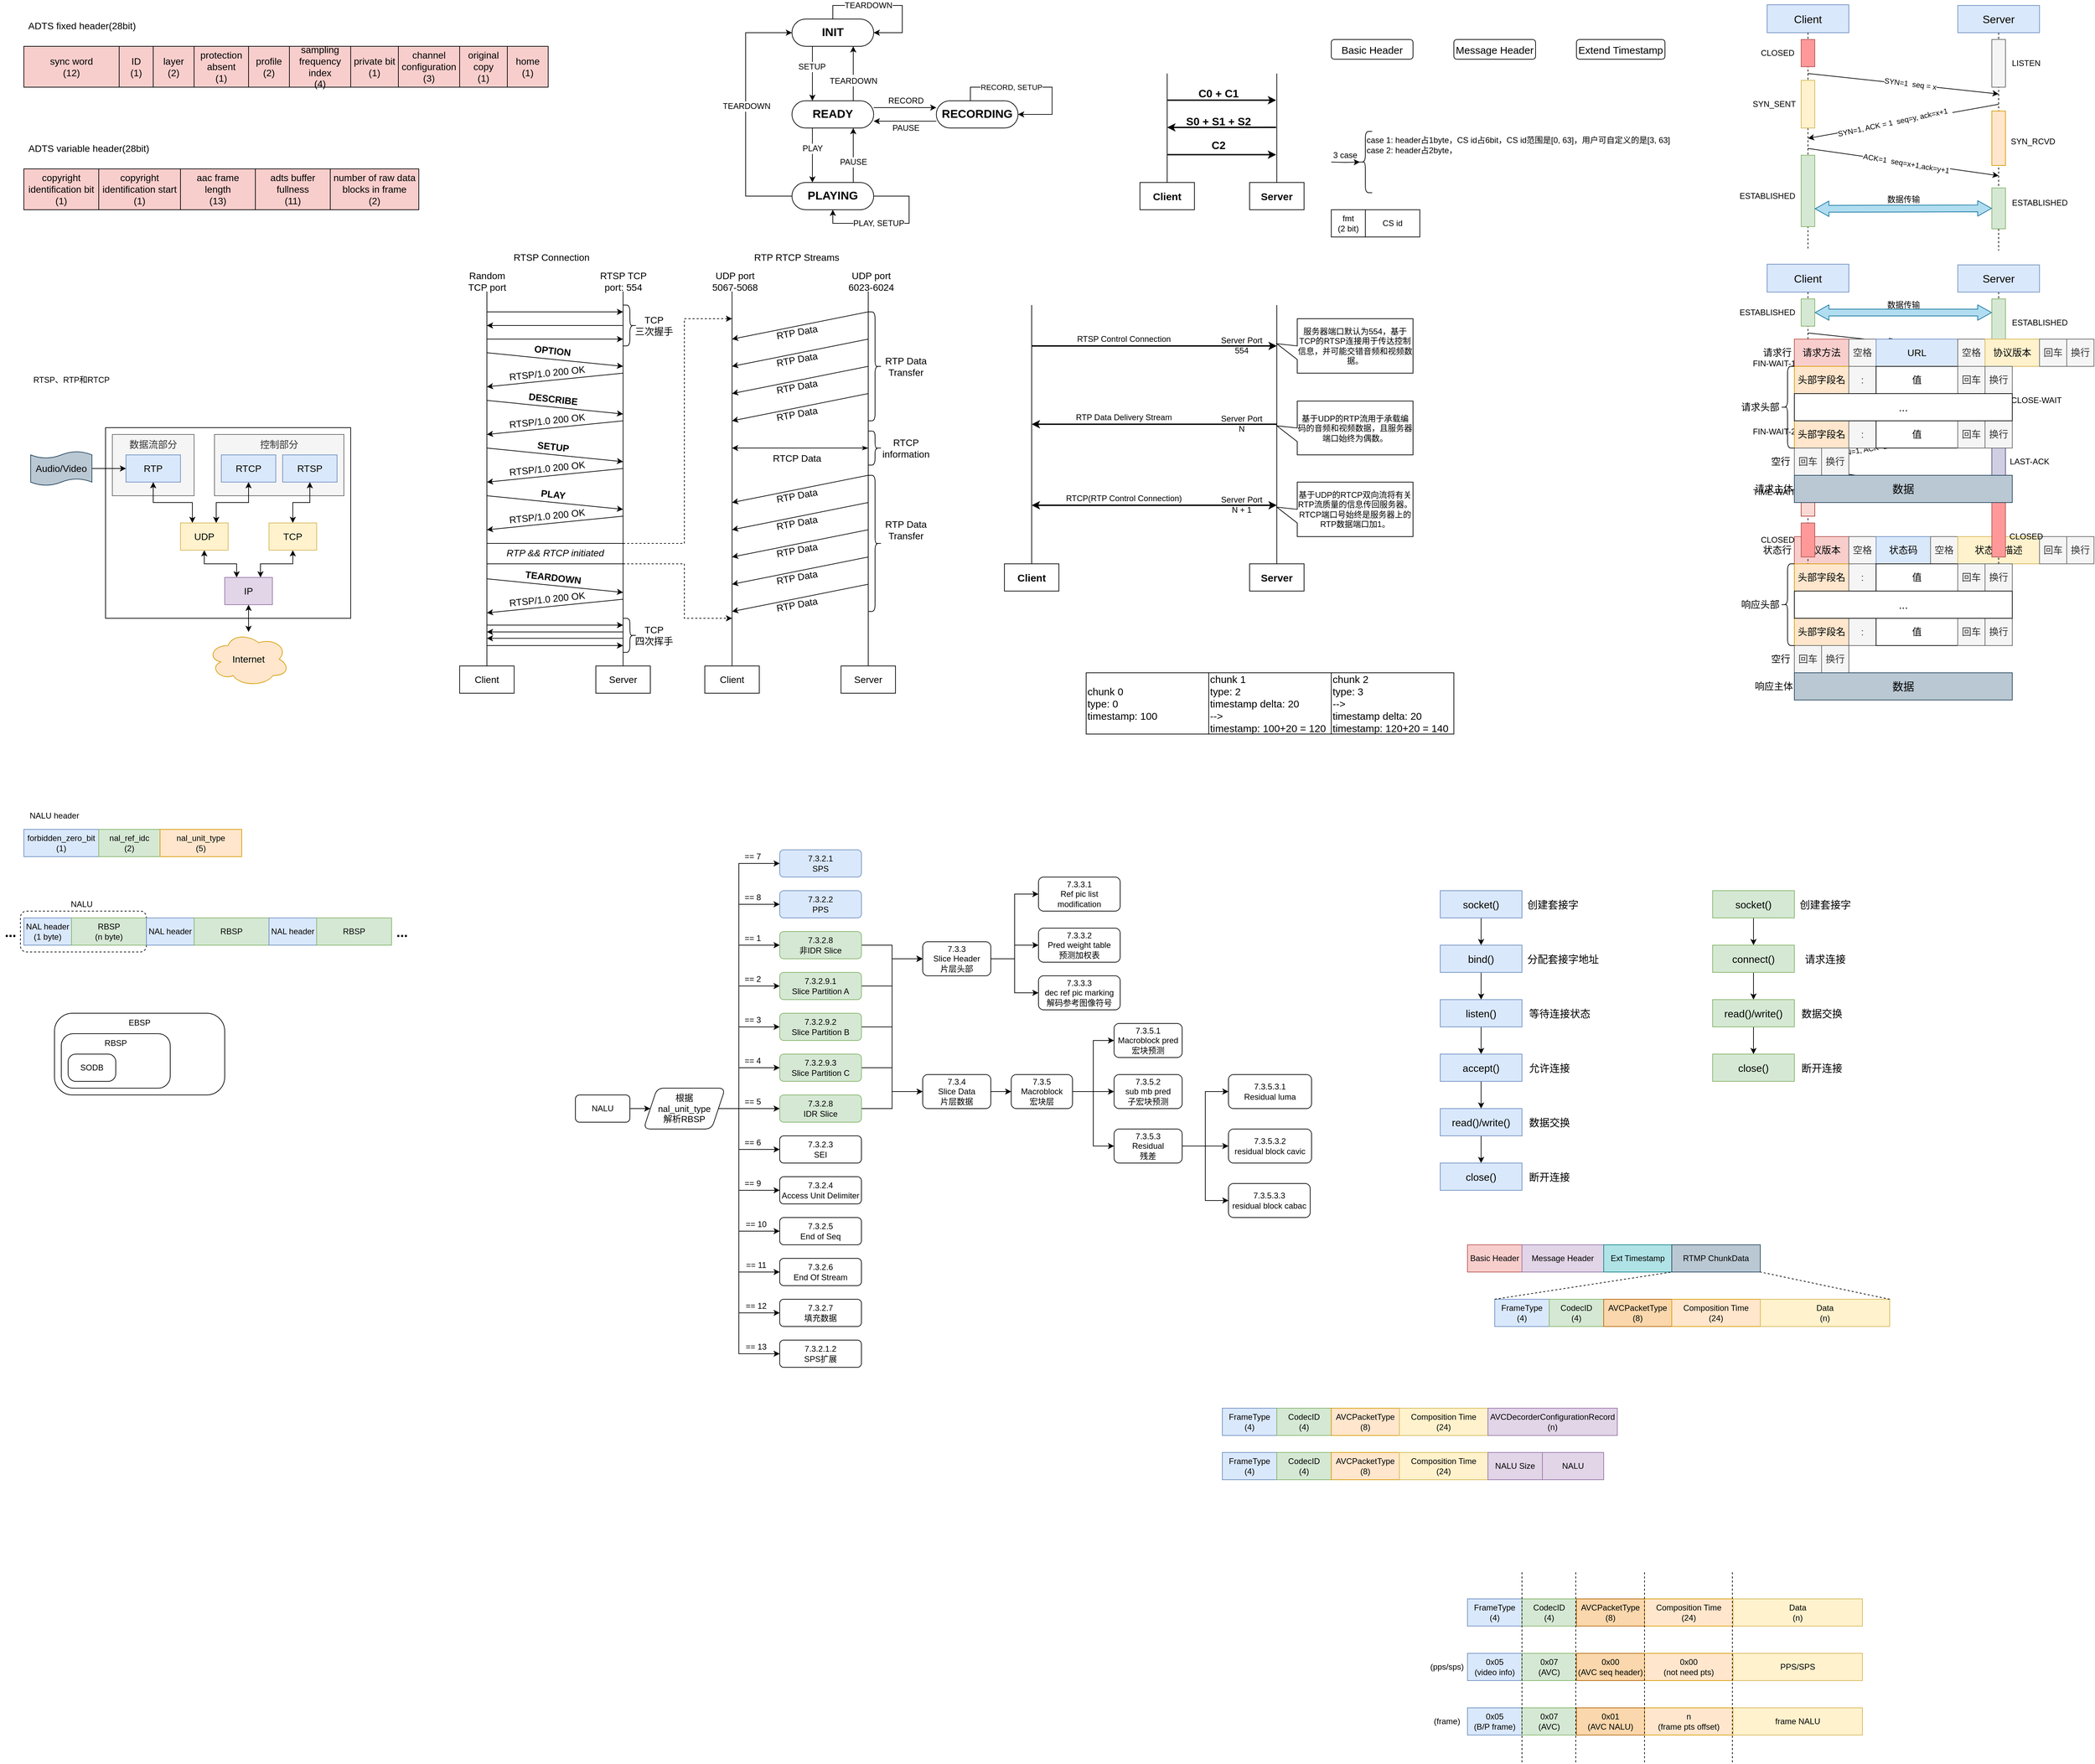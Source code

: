 <mxfile version="14.7.6" type="github">
  <diagram id="jUTdBB4SMmuSHE2jb5sB" name="Page-1">
    <mxGraphModel dx="-134" dy="835" grid="1" gridSize="10" guides="1" tooltips="1" connect="1" arrows="1" fold="1" page="1" pageScale="1" pageWidth="827" pageHeight="1169" math="0" shadow="0">
      <root>
        <mxCell id="0" />
        <mxCell id="1" parent="0" />
        <mxCell id="bCLktaIlDvLU9HKL8EiX-23" value="EBSP" style="rounded=1;whiteSpace=wrap;html=1;arcSize=22;align=center;verticalAlign=top;" parent="1" vertex="1">
          <mxGeometry x="925" y="1500" width="250" height="120" as="geometry" />
        </mxCell>
        <mxCell id="bCLktaIlDvLU9HKL8EiX-22" value="RBSP" style="rounded=1;whiteSpace=wrap;html=1;arcSize=22;align=center;verticalAlign=top;" parent="1" vertex="1">
          <mxGeometry x="935" y="1530" width="160" height="80" as="geometry" />
        </mxCell>
        <mxCell id="bCLktaIlDvLU9HKL8EiX-9" value="" style="rounded=1;whiteSpace=wrap;html=1;dashed=1;" parent="1" vertex="1">
          <mxGeometry x="875" y="1350" width="185" height="60" as="geometry" />
        </mxCell>
        <mxCell id="5zgLWV9aw60n4V1XCEfO-3" value="" style="rounded=0;whiteSpace=wrap;html=1;" parent="1" vertex="1">
          <mxGeometry x="1000" y="640" width="360" height="280" as="geometry" />
        </mxCell>
        <mxCell id="5zgLWV9aw60n4V1XCEfO-4" value="&lt;span style=&quot;font-size: 14px&quot;&gt;数据流部分&lt;/span&gt;" style="rounded=0;whiteSpace=wrap;html=1;horizontal=1;verticalAlign=top;align=center;fillColor=#f5f5f5;strokeColor=#666666;fontColor=#333333;" parent="1" vertex="1">
          <mxGeometry x="1010" y="650" width="120" height="90" as="geometry" />
        </mxCell>
        <mxCell id="mu9oWJc7VIRQOR37hwqF-1" value="&lt;font style=&quot;font-size: 14px&quot;&gt;sync word&lt;br&gt;(12)&lt;br&gt;&lt;/font&gt;" style="rounded=0;whiteSpace=wrap;html=1;fillColor=#f8cecc;" parent="1" vertex="1">
          <mxGeometry x="880" y="80" width="140" height="60" as="geometry" />
        </mxCell>
        <mxCell id="mu9oWJc7VIRQOR37hwqF-2" value="&lt;font style=&quot;font-size: 14px&quot;&gt;ID&lt;br&gt;(1)&lt;br&gt;&lt;/font&gt;" style="rounded=0;whiteSpace=wrap;html=1;fillColor=#f8cecc;" parent="1" vertex="1">
          <mxGeometry x="1020" y="80" width="50" height="60" as="geometry" />
        </mxCell>
        <mxCell id="mu9oWJc7VIRQOR37hwqF-18" value="&lt;font style=&quot;font-size: 14px&quot;&gt;ADTS fixed header(28bit)&lt;/font&gt;" style="text;html=1;align=center;verticalAlign=middle;resizable=0;points=[];autosize=1;" parent="1" vertex="1">
          <mxGeometry x="880" y="40" width="170" height="20" as="geometry" />
        </mxCell>
        <mxCell id="mu9oWJc7VIRQOR37hwqF-28" value="&lt;font style=&quot;font-size: 14px&quot;&gt;layer&lt;br&gt;(2)&lt;br&gt;&lt;/font&gt;" style="rounded=0;whiteSpace=wrap;html=1;fillColor=#f8cecc;" parent="1" vertex="1">
          <mxGeometry x="1070" y="80" width="60" height="60" as="geometry" />
        </mxCell>
        <mxCell id="mu9oWJc7VIRQOR37hwqF-29" value="&lt;font style=&quot;font-size: 14px&quot;&gt;protection&lt;br&gt;absent&lt;br&gt;(1)&lt;br&gt;&lt;/font&gt;" style="rounded=0;whiteSpace=wrap;html=1;fillColor=#f8cecc;" parent="1" vertex="1">
          <mxGeometry x="1130" y="80" width="80" height="60" as="geometry" />
        </mxCell>
        <mxCell id="mu9oWJc7VIRQOR37hwqF-30" value="&lt;font style=&quot;font-size: 14px&quot;&gt;profile&lt;br&gt;(2)&lt;br&gt;&lt;/font&gt;" style="rounded=0;whiteSpace=wrap;html=1;fillColor=#f8cecc;" parent="1" vertex="1">
          <mxGeometry x="1210" y="80" width="60" height="60" as="geometry" />
        </mxCell>
        <mxCell id="mu9oWJc7VIRQOR37hwqF-31" value="&lt;font style=&quot;font-size: 14px&quot;&gt;sampling frequency&lt;br&gt;index&lt;br&gt;(4)&lt;br&gt;&lt;/font&gt;" style="rounded=0;whiteSpace=wrap;html=1;fillColor=#f8cecc;" parent="1" vertex="1">
          <mxGeometry x="1270" y="80" width="90" height="60" as="geometry" />
        </mxCell>
        <mxCell id="mu9oWJc7VIRQOR37hwqF-32" value="&lt;font style=&quot;font-size: 14px&quot;&gt;private bit&lt;br&gt;(1)&lt;br&gt;&lt;/font&gt;" style="rounded=0;whiteSpace=wrap;html=1;fillColor=#f8cecc;" parent="1" vertex="1">
          <mxGeometry x="1360" y="80" width="70" height="60" as="geometry" />
        </mxCell>
        <mxCell id="mu9oWJc7VIRQOR37hwqF-33" value="&lt;font style=&quot;font-size: 14px&quot;&gt;channel&lt;br&gt;configuration&lt;br&gt;(3)&lt;br&gt;&lt;/font&gt;" style="rounded=0;whiteSpace=wrap;html=1;fillColor=#f8cecc;" parent="1" vertex="1">
          <mxGeometry x="1430" y="80" width="90" height="60" as="geometry" />
        </mxCell>
        <mxCell id="mu9oWJc7VIRQOR37hwqF-34" value="&lt;font style=&quot;font-size: 14px&quot;&gt;original&lt;br&gt;copy&lt;br&gt;(1)&lt;br&gt;&lt;/font&gt;" style="rounded=0;whiteSpace=wrap;html=1;fillColor=#f8cecc;" parent="1" vertex="1">
          <mxGeometry x="1520" y="80" width="70" height="60" as="geometry" />
        </mxCell>
        <mxCell id="mu9oWJc7VIRQOR37hwqF-35" value="&lt;font style=&quot;font-size: 14px&quot;&gt;home&lt;br&gt;(1)&lt;br&gt;&lt;/font&gt;" style="rounded=0;whiteSpace=wrap;html=1;fillColor=#f8cecc;" parent="1" vertex="1">
          <mxGeometry x="1590" y="80" width="60" height="60" as="geometry" />
        </mxCell>
        <mxCell id="mu9oWJc7VIRQOR37hwqF-36" value="&lt;font style=&quot;font-size: 14px&quot;&gt;copyright&lt;br&gt;identification bit&lt;br&gt;(1)&lt;br&gt;&lt;/font&gt;" style="rounded=0;whiteSpace=wrap;html=1;fillColor=#f8cecc;" parent="1" vertex="1">
          <mxGeometry x="880" y="260" width="110" height="60" as="geometry" />
        </mxCell>
        <mxCell id="mu9oWJc7VIRQOR37hwqF-37" value="&lt;font style=&quot;font-size: 14px&quot;&gt;copyright&lt;br&gt;identification start&lt;br&gt;(1)&lt;br&gt;&lt;/font&gt;" style="rounded=0;whiteSpace=wrap;html=1;fillColor=#f8cecc;" parent="1" vertex="1">
          <mxGeometry x="990" y="260" width="120" height="60" as="geometry" />
        </mxCell>
        <mxCell id="mu9oWJc7VIRQOR37hwqF-38" value="&lt;font style=&quot;font-size: 14px&quot;&gt;ADTS variable header(28bit)&lt;/font&gt;" style="text;html=1;align=center;verticalAlign=middle;resizable=0;points=[];autosize=1;" parent="1" vertex="1">
          <mxGeometry x="880" y="220" width="190" height="20" as="geometry" />
        </mxCell>
        <mxCell id="mu9oWJc7VIRQOR37hwqF-39" value="&lt;font style=&quot;font-size: 14px&quot;&gt;aac frame&lt;br&gt;length&lt;br&gt;(13)&lt;br&gt;&lt;/font&gt;" style="rounded=0;whiteSpace=wrap;html=1;fillColor=#f8cecc;" parent="1" vertex="1">
          <mxGeometry x="1110" y="260" width="110" height="60" as="geometry" />
        </mxCell>
        <mxCell id="mu9oWJc7VIRQOR37hwqF-40" value="&lt;font style=&quot;font-size: 14px&quot;&gt;adts buffer&lt;br&gt;fullness&lt;br&gt;(11)&lt;br&gt;&lt;/font&gt;" style="rounded=0;whiteSpace=wrap;html=1;fillColor=#f8cecc;" parent="1" vertex="1">
          <mxGeometry x="1220" y="260" width="110" height="60" as="geometry" />
        </mxCell>
        <mxCell id="mu9oWJc7VIRQOR37hwqF-41" value="&lt;font style=&quot;font-size: 14px&quot;&gt;number of raw data blocks in frame&lt;br&gt;(2)&lt;br&gt;&lt;/font&gt;" style="rounded=0;whiteSpace=wrap;html=1;fillColor=#f8cecc;" parent="1" vertex="1">
          <mxGeometry x="1330" y="260" width="130" height="60" as="geometry" />
        </mxCell>
        <mxCell id="5zgLWV9aw60n4V1XCEfO-1" value="RTSP、RTP和RTCP" style="text;html=1;strokeColor=none;fillColor=none;align=center;verticalAlign=middle;whiteSpace=wrap;rounded=0;" parent="1" vertex="1">
          <mxGeometry x="880" y="560" width="140" height="20" as="geometry" />
        </mxCell>
        <mxCell id="5zgLWV9aw60n4V1XCEfO-14" style="edgeStyle=orthogonalEdgeStyle;rounded=0;orthogonalLoop=1;jettySize=auto;html=1;exitX=0.5;exitY=1;exitDx=0;exitDy=0;entryX=0.25;entryY=0;entryDx=0;entryDy=0;startArrow=classic;startFill=1;" parent="1" source="5zgLWV9aw60n4V1XCEfO-5" target="5zgLWV9aw60n4V1XCEfO-9" edge="1">
          <mxGeometry relative="1" as="geometry" />
        </mxCell>
        <mxCell id="5zgLWV9aw60n4V1XCEfO-5" value="&lt;font style=&quot;font-size: 14px&quot;&gt;RTP&lt;/font&gt;" style="rounded=0;whiteSpace=wrap;html=1;fillColor=#dae8fc;strokeColor=#6c8ebf;" parent="1" vertex="1">
          <mxGeometry x="1030" y="680" width="80" height="40" as="geometry" />
        </mxCell>
        <mxCell id="5zgLWV9aw60n4V1XCEfO-6" value="&lt;span style=&quot;font-size: 14px&quot;&gt;控制部分&lt;/span&gt;" style="rounded=0;whiteSpace=wrap;html=1;horizontal=1;verticalAlign=top;align=center;fillColor=#f5f5f5;strokeColor=#666666;fontColor=#333333;" parent="1" vertex="1">
          <mxGeometry x="1160" y="650" width="190" height="90" as="geometry" />
        </mxCell>
        <mxCell id="5zgLWV9aw60n4V1XCEfO-15" style="edgeStyle=orthogonalEdgeStyle;rounded=0;orthogonalLoop=1;jettySize=auto;html=1;exitX=0.5;exitY=1;exitDx=0;exitDy=0;entryX=0.75;entryY=0;entryDx=0;entryDy=0;startArrow=classic;startFill=1;" parent="1" source="5zgLWV9aw60n4V1XCEfO-7" target="5zgLWV9aw60n4V1XCEfO-9" edge="1">
          <mxGeometry relative="1" as="geometry" />
        </mxCell>
        <mxCell id="5zgLWV9aw60n4V1XCEfO-7" value="&lt;font style=&quot;font-size: 14px&quot;&gt;RTCP&lt;/font&gt;&lt;span style=&quot;color: rgba(0 , 0 , 0 , 0) ; font-family: monospace ; font-size: 0px&quot;&gt;%3CmxGraphModel%3E%3Croot%3E%3CmxCell%20id%3D%220%22%2F%3E%3CmxCell%20id%3D%221%22%20parent%3D%220%22%2F%3E%3CmxCell%20id%3D%222%22%20value%3D%22%26lt%3Bspan%20style%3D%26quot%3Bfont-size%3A%2014px%26quot%3B%26gt%3B%E6%95%B0%E6%8D%AE%E6%B5%81%E9%83%A8%E5%88%86%26lt%3B%2Fspan%26gt%3B%22%20style%3D%22rounded%3D0%3BwhiteSpace%3Dwrap%3Bhtml%3D1%3Bhorizontal%3D1%3BverticalAlign%3Dtop%3Balign%3Dcenter%3B%22%20vertex%3D%221%22%20parent%3D%221%22%3E%3CmxGeometry%20x%3D%221010%22%20y%3D%22650%22%20width%3D%22120%22%20height%3D%2280%22%20as%3D%22geometry%22%2F%3E%3C%2FmxCell%3E%3CmxCell%20id%3D%223%22%20value%3D%22%26lt%3Bfont%20style%3D%26quot%3Bfont-size%3A%2014px%26quot%3B%26gt%3BRTP%26lt%3B%2Ffont%26gt%3B%22%20style%3D%22rounded%3D0%3BwhiteSpace%3Dwrap%3Bhtml%3D1%3B%22%20vertex%3D%221%22%20parent%3D%221%22%3E%3CmxGeometry%20x%3D%221020%22%20y%3D%22680%22%20width%3D%22100%22%20height%3D%2240%22%20as%3D%22geometry%22%2F%3E%3C%2FmxCell%3E%3C%2Froot%3E%3C%2FmxGraphModel%3E&lt;/span&gt;" style="rounded=0;whiteSpace=wrap;html=1;fillColor=#dae8fc;strokeColor=#6c8ebf;" parent="1" vertex="1">
          <mxGeometry x="1170" y="680" width="80" height="40" as="geometry" />
        </mxCell>
        <mxCell id="5zgLWV9aw60n4V1XCEfO-16" style="edgeStyle=orthogonalEdgeStyle;rounded=0;orthogonalLoop=1;jettySize=auto;html=1;exitX=0.5;exitY=1;exitDx=0;exitDy=0;entryX=0.5;entryY=0;entryDx=0;entryDy=0;startArrow=classic;startFill=1;" parent="1" source="5zgLWV9aw60n4V1XCEfO-8" target="5zgLWV9aw60n4V1XCEfO-10" edge="1">
          <mxGeometry relative="1" as="geometry" />
        </mxCell>
        <mxCell id="5zgLWV9aw60n4V1XCEfO-8" value="&lt;font style=&quot;font-size: 14px&quot;&gt;RTSP&lt;/font&gt;" style="rounded=0;whiteSpace=wrap;html=1;fillColor=#dae8fc;strokeColor=#6c8ebf;" parent="1" vertex="1">
          <mxGeometry x="1260" y="680" width="80" height="40" as="geometry" />
        </mxCell>
        <mxCell id="5zgLWV9aw60n4V1XCEfO-17" style="edgeStyle=orthogonalEdgeStyle;rounded=0;orthogonalLoop=1;jettySize=auto;html=1;exitX=0.5;exitY=1;exitDx=0;exitDy=0;entryX=0.25;entryY=0;entryDx=0;entryDy=0;startArrow=classic;startFill=1;" parent="1" source="5zgLWV9aw60n4V1XCEfO-9" target="5zgLWV9aw60n4V1XCEfO-11" edge="1">
          <mxGeometry relative="1" as="geometry" />
        </mxCell>
        <mxCell id="5zgLWV9aw60n4V1XCEfO-9" value="&lt;span style=&quot;font-size: 14px&quot;&gt;UDP&lt;/span&gt;" style="rounded=0;whiteSpace=wrap;html=1;fillColor=#fff2cc;strokeColor=#d6b656;" parent="1" vertex="1">
          <mxGeometry x="1110" y="780" width="70" height="40" as="geometry" />
        </mxCell>
        <mxCell id="5zgLWV9aw60n4V1XCEfO-18" style="edgeStyle=orthogonalEdgeStyle;rounded=0;orthogonalLoop=1;jettySize=auto;html=1;entryX=0.75;entryY=0;entryDx=0;entryDy=0;startArrow=classic;startFill=1;" parent="1" source="5zgLWV9aw60n4V1XCEfO-10" target="5zgLWV9aw60n4V1XCEfO-11" edge="1">
          <mxGeometry relative="1" as="geometry" />
        </mxCell>
        <mxCell id="5zgLWV9aw60n4V1XCEfO-10" value="&lt;span style=&quot;font-size: 14px&quot;&gt;TCP&lt;br&gt;&lt;/span&gt;" style="rounded=0;whiteSpace=wrap;html=1;fillColor=#fff2cc;strokeColor=#d6b656;" parent="1" vertex="1">
          <mxGeometry x="1240" y="780" width="70" height="40" as="geometry" />
        </mxCell>
        <mxCell id="5zgLWV9aw60n4V1XCEfO-19" style="edgeStyle=orthogonalEdgeStyle;rounded=0;orthogonalLoop=1;jettySize=auto;html=1;exitX=0.5;exitY=1;exitDx=0;exitDy=0;startArrow=classic;startFill=1;" parent="1" source="5zgLWV9aw60n4V1XCEfO-11" target="5zgLWV9aw60n4V1XCEfO-12" edge="1">
          <mxGeometry relative="1" as="geometry" />
        </mxCell>
        <mxCell id="5zgLWV9aw60n4V1XCEfO-11" value="&lt;span style=&quot;font-size: 14px&quot;&gt;IP&lt;/span&gt;" style="rounded=0;whiteSpace=wrap;html=1;fillColor=#e1d5e7;strokeColor=#9673a6;" parent="1" vertex="1">
          <mxGeometry x="1175" y="860" width="70" height="40" as="geometry" />
        </mxCell>
        <mxCell id="5zgLWV9aw60n4V1XCEfO-12" value="&lt;font style=&quot;font-size: 14px&quot;&gt;Internet&lt;/font&gt;" style="ellipse;shape=cloud;whiteSpace=wrap;html=1;align=center;fillColor=#ffe6cc;strokeColor=#d79b00;" parent="1" vertex="1">
          <mxGeometry x="1150" y="940" width="120" height="80" as="geometry" />
        </mxCell>
        <mxCell id="5zgLWV9aw60n4V1XCEfO-25" style="edgeStyle=orthogonalEdgeStyle;rounded=0;orthogonalLoop=1;jettySize=auto;html=1;entryX=0;entryY=0.5;entryDx=0;entryDy=0;startArrow=none;startFill=0;endArrow=classic;endFill=1;fontSize=14;" parent="1" source="5zgLWV9aw60n4V1XCEfO-21" target="5zgLWV9aw60n4V1XCEfO-5" edge="1">
          <mxGeometry relative="1" as="geometry" />
        </mxCell>
        <mxCell id="5zgLWV9aw60n4V1XCEfO-21" value="&lt;font style=&quot;font-size: 14px&quot;&gt;Audio/Video&lt;/font&gt;" style="shape=tape;whiteSpace=wrap;html=1;align=center;size=0.2;fillColor=#bac8d3;strokeColor=#23445d;" parent="1" vertex="1">
          <mxGeometry x="890" y="675" width="90" height="50" as="geometry" />
        </mxCell>
        <mxCell id="5zgLWV9aw60n4V1XCEfO-26" value="" style="endArrow=none;html=1;fontSize=14;exitX=0.5;exitY=0;exitDx=0;exitDy=0;" parent="1" source="5zgLWV9aw60n4V1XCEfO-28" edge="1">
          <mxGeometry width="50" height="50" relative="1" as="geometry">
            <mxPoint x="1560" y="880" as="sourcePoint" />
            <mxPoint x="1560" y="440" as="targetPoint" />
          </mxGeometry>
        </mxCell>
        <mxCell id="5zgLWV9aw60n4V1XCEfO-27" value="" style="endArrow=none;html=1;fontSize=14;exitX=0.5;exitY=0;exitDx=0;exitDy=0;" parent="1" source="5zgLWV9aw60n4V1XCEfO-29" edge="1">
          <mxGeometry width="50" height="50" relative="1" as="geometry">
            <mxPoint x="1760" y="880" as="sourcePoint" />
            <mxPoint x="1760" y="440" as="targetPoint" />
          </mxGeometry>
        </mxCell>
        <mxCell id="5zgLWV9aw60n4V1XCEfO-28" value="Client" style="rounded=0;whiteSpace=wrap;html=1;fontSize=14;align=center;" parent="1" vertex="1">
          <mxGeometry x="1520" y="990" width="80" height="40" as="geometry" />
        </mxCell>
        <mxCell id="5zgLWV9aw60n4V1XCEfO-29" value="Server" style="rounded=0;whiteSpace=wrap;html=1;fontSize=14;align=center;" parent="1" vertex="1">
          <mxGeometry x="1720" y="990" width="80" height="40" as="geometry" />
        </mxCell>
        <mxCell id="5zgLWV9aw60n4V1XCEfO-30" value="RTSP Connection" style="text;html=1;strokeColor=none;fillColor=none;align=center;verticalAlign=middle;whiteSpace=wrap;rounded=0;fontSize=14;" parent="1" vertex="1">
          <mxGeometry x="1590" y="380" width="130" height="20" as="geometry" />
        </mxCell>
        <mxCell id="5zgLWV9aw60n4V1XCEfO-31" value="Random&lt;br&gt;TCP port" style="text;html=1;strokeColor=none;fillColor=none;align=center;verticalAlign=middle;whiteSpace=wrap;rounded=0;fontSize=14;" parent="1" vertex="1">
          <mxGeometry x="1527.5" y="410" width="65" height="30" as="geometry" />
        </mxCell>
        <mxCell id="5zgLWV9aw60n4V1XCEfO-32" value="RTSP TCP &lt;br&gt;port: 554" style="text;html=1;strokeColor=none;fillColor=none;align=center;verticalAlign=middle;whiteSpace=wrap;rounded=0;fontSize=14;" parent="1" vertex="1">
          <mxGeometry x="1713.75" y="410" width="92.5" height="30" as="geometry" />
        </mxCell>
        <mxCell id="5zgLWV9aw60n4V1XCEfO-33" value="" style="endArrow=classic;html=1;fontSize=14;" parent="1" edge="1">
          <mxGeometry width="50" height="50" relative="1" as="geometry">
            <mxPoint x="1560" y="470" as="sourcePoint" />
            <mxPoint x="1760" y="470" as="targetPoint" />
          </mxGeometry>
        </mxCell>
        <mxCell id="5zgLWV9aw60n4V1XCEfO-34" value="" style="endArrow=classic;html=1;fontSize=14;" parent="1" edge="1">
          <mxGeometry width="50" height="50" relative="1" as="geometry">
            <mxPoint x="1560" y="510" as="sourcePoint" />
            <mxPoint x="1760" y="510" as="targetPoint" />
          </mxGeometry>
        </mxCell>
        <mxCell id="5zgLWV9aw60n4V1XCEfO-35" value="" style="endArrow=classic;html=1;fontSize=14;" parent="1" edge="1">
          <mxGeometry width="50" height="50" relative="1" as="geometry">
            <mxPoint x="1760" y="490" as="sourcePoint" />
            <mxPoint x="1560" y="490" as="targetPoint" />
          </mxGeometry>
        </mxCell>
        <mxCell id="5zgLWV9aw60n4V1XCEfO-36" value="" style="shape=curlyBracket;whiteSpace=wrap;html=1;rounded=1;fontSize=14;align=center;rotation=-180;size=0.5;" parent="1" vertex="1">
          <mxGeometry x="1760" y="460" width="20" height="60" as="geometry" />
        </mxCell>
        <mxCell id="5zgLWV9aw60n4V1XCEfO-38" value="TCP&lt;br&gt;三次握手" style="text;html=1;align=center;verticalAlign=middle;resizable=0;points=[];autosize=1;fontSize=14;" parent="1" vertex="1">
          <mxGeometry x="1770" y="470" width="70" height="40" as="geometry" />
        </mxCell>
        <mxCell id="5zgLWV9aw60n4V1XCEfO-39" value="" style="endArrow=classic;html=1;fontSize=14;" parent="1" edge="1">
          <mxGeometry width="50" height="50" relative="1" as="geometry">
            <mxPoint x="1560" y="530" as="sourcePoint" />
            <mxPoint x="1760" y="550" as="targetPoint" />
          </mxGeometry>
        </mxCell>
        <mxCell id="5zgLWV9aw60n4V1XCEfO-41" value="OPTION" style="edgeLabel;html=1;align=center;verticalAlign=middle;resizable=0;points=[];fontSize=14;rotation=6.3;fontStyle=1" parent="5zgLWV9aw60n4V1XCEfO-39" vertex="1" connectable="0">
          <mxGeometry x="-0.169" y="3" relative="1" as="geometry">
            <mxPoint x="12.12" y="-8.37" as="offset" />
          </mxGeometry>
        </mxCell>
        <mxCell id="5zgLWV9aw60n4V1XCEfO-40" value="" style="endArrow=classic;html=1;fontSize=14;" parent="1" edge="1">
          <mxGeometry width="50" height="50" relative="1" as="geometry">
            <mxPoint x="1760" y="560" as="sourcePoint" />
            <mxPoint x="1560" y="580" as="targetPoint" />
          </mxGeometry>
        </mxCell>
        <mxCell id="5zgLWV9aw60n4V1XCEfO-42" value="RTSP/1.0 200 OK" style="edgeLabel;html=1;align=center;verticalAlign=middle;resizable=0;points=[];fontSize=14;rotation=-5.9;" parent="1" vertex="1" connectable="0">
          <mxGeometry x="1654.002" y="560.003" as="geometry">
            <mxPoint x="-6.183" y="-1.33" as="offset" />
          </mxGeometry>
        </mxCell>
        <mxCell id="5zgLWV9aw60n4V1XCEfO-47" value="" style="endArrow=classic;html=1;fontSize=14;" parent="1" edge="1">
          <mxGeometry width="50" height="50" relative="1" as="geometry">
            <mxPoint x="1560" y="600" as="sourcePoint" />
            <mxPoint x="1760" y="620" as="targetPoint" />
          </mxGeometry>
        </mxCell>
        <mxCell id="5zgLWV9aw60n4V1XCEfO-48" value="DESCRIBE" style="edgeLabel;html=1;align=center;verticalAlign=middle;resizable=0;points=[];fontSize=14;rotation=6.3;fontStyle=1" parent="5zgLWV9aw60n4V1XCEfO-47" vertex="1" connectable="0">
          <mxGeometry x="-0.169" y="3" relative="1" as="geometry">
            <mxPoint x="13.12" y="-7.37" as="offset" />
          </mxGeometry>
        </mxCell>
        <mxCell id="5zgLWV9aw60n4V1XCEfO-49" value="" style="endArrow=classic;html=1;fontSize=14;" parent="1" edge="1">
          <mxGeometry width="50" height="50" relative="1" as="geometry">
            <mxPoint x="1760" y="630" as="sourcePoint" />
            <mxPoint x="1560" y="650" as="targetPoint" />
          </mxGeometry>
        </mxCell>
        <mxCell id="5zgLWV9aw60n4V1XCEfO-50" value="RTSP/1.0 200 OK" style="edgeLabel;html=1;align=center;verticalAlign=middle;resizable=0;points=[];fontSize=14;rotation=-5.9;" parent="1" vertex="1" connectable="0">
          <mxGeometry x="1654.002" y="630.003" as="geometry">
            <mxPoint x="-6.183" y="-1.33" as="offset" />
          </mxGeometry>
        </mxCell>
        <mxCell id="5zgLWV9aw60n4V1XCEfO-51" value="" style="endArrow=classic;html=1;fontSize=14;" parent="1" edge="1">
          <mxGeometry width="50" height="50" relative="1" as="geometry">
            <mxPoint x="1560" y="670" as="sourcePoint" />
            <mxPoint x="1760" y="690" as="targetPoint" />
          </mxGeometry>
        </mxCell>
        <mxCell id="5zgLWV9aw60n4V1XCEfO-52" value="SETUP" style="edgeLabel;html=1;align=center;verticalAlign=middle;resizable=0;points=[];fontSize=14;rotation=6.3;fontStyle=1" parent="5zgLWV9aw60n4V1XCEfO-51" vertex="1" connectable="0">
          <mxGeometry x="-0.169" y="3" relative="1" as="geometry">
            <mxPoint x="13.12" y="-7.37" as="offset" />
          </mxGeometry>
        </mxCell>
        <mxCell id="5zgLWV9aw60n4V1XCEfO-53" value="" style="endArrow=classic;html=1;fontSize=14;" parent="1" edge="1">
          <mxGeometry width="50" height="50" relative="1" as="geometry">
            <mxPoint x="1760" y="700" as="sourcePoint" />
            <mxPoint x="1560" y="720" as="targetPoint" />
          </mxGeometry>
        </mxCell>
        <mxCell id="5zgLWV9aw60n4V1XCEfO-54" value="RTSP/1.0 200 OK" style="edgeLabel;html=1;align=center;verticalAlign=middle;resizable=0;points=[];fontSize=14;rotation=-5.9;" parent="1" vertex="1" connectable="0">
          <mxGeometry x="1654.002" y="700.003" as="geometry">
            <mxPoint x="-6.183" y="-1.33" as="offset" />
          </mxGeometry>
        </mxCell>
        <mxCell id="5zgLWV9aw60n4V1XCEfO-55" value="" style="endArrow=classic;html=1;fontSize=14;" parent="1" edge="1">
          <mxGeometry width="50" height="50" relative="1" as="geometry">
            <mxPoint x="1560" y="740" as="sourcePoint" />
            <mxPoint x="1760" y="760" as="targetPoint" />
          </mxGeometry>
        </mxCell>
        <mxCell id="5zgLWV9aw60n4V1XCEfO-56" value="PLAY" style="edgeLabel;html=1;align=center;verticalAlign=middle;resizable=0;points=[];fontSize=14;rotation=6.3;fontStyle=1" parent="5zgLWV9aw60n4V1XCEfO-55" vertex="1" connectable="0">
          <mxGeometry x="-0.169" y="3" relative="1" as="geometry">
            <mxPoint x="13.12" y="-7.37" as="offset" />
          </mxGeometry>
        </mxCell>
        <mxCell id="5zgLWV9aw60n4V1XCEfO-57" value="" style="endArrow=classic;html=1;fontSize=14;" parent="1" edge="1">
          <mxGeometry width="50" height="50" relative="1" as="geometry">
            <mxPoint x="1760" y="770" as="sourcePoint" />
            <mxPoint x="1560" y="790" as="targetPoint" />
          </mxGeometry>
        </mxCell>
        <mxCell id="5zgLWV9aw60n4V1XCEfO-58" value="RTSP/1.0 200 OK" style="edgeLabel;html=1;align=center;verticalAlign=middle;resizable=0;points=[];fontSize=14;rotation=-5.9;" parent="1" vertex="1" connectable="0">
          <mxGeometry x="1654.002" y="770.003" as="geometry">
            <mxPoint x="-6.183" y="-1.33" as="offset" />
          </mxGeometry>
        </mxCell>
        <mxCell id="5zgLWV9aw60n4V1XCEfO-59" value="" style="endArrow=classic;html=1;fontSize=14;" parent="1" edge="1">
          <mxGeometry width="50" height="50" relative="1" as="geometry">
            <mxPoint x="1560" y="862" as="sourcePoint" />
            <mxPoint x="1760" y="882" as="targetPoint" />
          </mxGeometry>
        </mxCell>
        <mxCell id="5zgLWV9aw60n4V1XCEfO-60" value="TEARDOWN" style="edgeLabel;html=1;align=center;verticalAlign=middle;resizable=0;points=[];fontSize=14;rotation=6.3;fontStyle=1" parent="5zgLWV9aw60n4V1XCEfO-59" vertex="1" connectable="0">
          <mxGeometry x="-0.169" y="3" relative="1" as="geometry">
            <mxPoint x="13.12" y="-7.37" as="offset" />
          </mxGeometry>
        </mxCell>
        <mxCell id="5zgLWV9aw60n4V1XCEfO-61" value="" style="endArrow=classic;html=1;fontSize=14;" parent="1" edge="1">
          <mxGeometry width="50" height="50" relative="1" as="geometry">
            <mxPoint x="1760" y="892" as="sourcePoint" />
            <mxPoint x="1560" y="912" as="targetPoint" />
          </mxGeometry>
        </mxCell>
        <mxCell id="5zgLWV9aw60n4V1XCEfO-62" value="RTSP/1.0 200 OK" style="edgeLabel;html=1;align=center;verticalAlign=middle;resizable=0;points=[];fontSize=14;rotation=-5.9;" parent="1" vertex="1" connectable="0">
          <mxGeometry x="1654.002" y="892.003" as="geometry">
            <mxPoint x="-6.183" y="-1.33" as="offset" />
          </mxGeometry>
        </mxCell>
        <mxCell id="5zgLWV9aw60n4V1XCEfO-64" value="" style="endArrow=none;html=1;fontSize=14;" parent="1" edge="1">
          <mxGeometry width="50" height="50" relative="1" as="geometry">
            <mxPoint x="1560" y="810" as="sourcePoint" />
            <mxPoint x="1760" y="810" as="targetPoint" />
          </mxGeometry>
        </mxCell>
        <mxCell id="5zgLWV9aw60n4V1XCEfO-65" value="" style="endArrow=none;html=1;fontSize=14;" parent="1" edge="1">
          <mxGeometry width="50" height="50" relative="1" as="geometry">
            <mxPoint x="1560" y="840" as="sourcePoint" />
            <mxPoint x="1760" y="840" as="targetPoint" />
          </mxGeometry>
        </mxCell>
        <mxCell id="5zgLWV9aw60n4V1XCEfO-124" style="edgeStyle=orthogonalEdgeStyle;rounded=0;orthogonalLoop=1;jettySize=auto;html=1;startArrow=none;startFill=0;endArrow=classic;endFill=1;fontSize=14;dashed=1;" parent="1" edge="1">
          <mxGeometry relative="1" as="geometry">
            <mxPoint x="1920" y="480" as="targetPoint" />
            <mxPoint x="1760" y="810" as="sourcePoint" />
            <Array as="points">
              <mxPoint x="1850" y="810" />
              <mxPoint x="1850" y="480" />
            </Array>
          </mxGeometry>
        </mxCell>
        <mxCell id="5zgLWV9aw60n4V1XCEfO-66" value="&lt;i&gt;RTP &amp;amp;&amp;amp; RTCP initiated&lt;/i&gt;" style="text;html=1;align=center;verticalAlign=middle;resizable=0;points=[];autosize=1;fontSize=14;" parent="1" vertex="1">
          <mxGeometry x="1580" y="814" width="160" height="20" as="geometry" />
        </mxCell>
        <mxCell id="5zgLWV9aw60n4V1XCEfO-67" value="" style="endArrow=classic;html=1;fontSize=14;" parent="1" edge="1">
          <mxGeometry width="50" height="50" relative="1" as="geometry">
            <mxPoint x="1560" y="930" as="sourcePoint" />
            <mxPoint x="1760" y="930" as="targetPoint" />
          </mxGeometry>
        </mxCell>
        <mxCell id="5zgLWV9aw60n4V1XCEfO-68" value="" style="endArrow=classic;html=1;fontSize=14;" parent="1" edge="1">
          <mxGeometry width="50" height="50" relative="1" as="geometry">
            <mxPoint x="1760" y="949.43" as="sourcePoint" />
            <mxPoint x="1560" y="949.43" as="targetPoint" />
            <Array as="points">
              <mxPoint x="1660" y="949.43" />
            </Array>
          </mxGeometry>
        </mxCell>
        <mxCell id="5zgLWV9aw60n4V1XCEfO-69" value="" style="endArrow=none;html=1;fontSize=14;exitX=0.5;exitY=0;exitDx=0;exitDy=0;" parent="1" source="5zgLWV9aw60n4V1XCEfO-71" edge="1">
          <mxGeometry width="50" height="50" relative="1" as="geometry">
            <mxPoint x="1920" y="880" as="sourcePoint" />
            <mxPoint x="1920" y="440" as="targetPoint" />
          </mxGeometry>
        </mxCell>
        <mxCell id="5zgLWV9aw60n4V1XCEfO-70" value="" style="endArrow=none;html=1;fontSize=14;exitX=0.5;exitY=0;exitDx=0;exitDy=0;" parent="1" source="5zgLWV9aw60n4V1XCEfO-72" edge="1">
          <mxGeometry width="50" height="50" relative="1" as="geometry">
            <mxPoint x="2120" y="880" as="sourcePoint" />
            <mxPoint x="2120" y="440" as="targetPoint" />
          </mxGeometry>
        </mxCell>
        <mxCell id="5zgLWV9aw60n4V1XCEfO-71" value="Client" style="rounded=0;whiteSpace=wrap;html=1;fontSize=14;align=center;" parent="1" vertex="1">
          <mxGeometry x="1880" y="990" width="80" height="40" as="geometry" />
        </mxCell>
        <mxCell id="5zgLWV9aw60n4V1XCEfO-72" value="Server" style="rounded=0;whiteSpace=wrap;html=1;fontSize=14;align=center;" parent="1" vertex="1">
          <mxGeometry x="2080" y="990" width="80" height="40" as="geometry" />
        </mxCell>
        <mxCell id="5zgLWV9aw60n4V1XCEfO-73" value="RTP RTCP Streams" style="text;html=1;strokeColor=none;fillColor=none;align=center;verticalAlign=middle;whiteSpace=wrap;rounded=0;fontSize=14;" parent="1" vertex="1">
          <mxGeometry x="1950" y="380" width="130" height="20" as="geometry" />
        </mxCell>
        <mxCell id="5zgLWV9aw60n4V1XCEfO-74" value="UDP port&lt;br&gt;5067-5068" style="text;html=1;strokeColor=none;fillColor=none;align=center;verticalAlign=middle;whiteSpace=wrap;rounded=0;fontSize=14;" parent="1" vertex="1">
          <mxGeometry x="1887.5" y="410" width="72.5" height="30" as="geometry" />
        </mxCell>
        <mxCell id="5zgLWV9aw60n4V1XCEfO-106" value="UDP port&lt;br&gt;6023-6024" style="text;html=1;strokeColor=none;fillColor=none;align=center;verticalAlign=middle;whiteSpace=wrap;rounded=0;fontSize=14;" parent="1" vertex="1">
          <mxGeometry x="2087.5" y="410" width="72.5" height="30" as="geometry" />
        </mxCell>
        <mxCell id="5zgLWV9aw60n4V1XCEfO-107" value="" style="endArrow=classic;html=1;fontSize=14;" parent="1" edge="1">
          <mxGeometry width="50" height="50" relative="1" as="geometry">
            <mxPoint x="2120" y="470" as="sourcePoint" />
            <mxPoint x="1920" y="510" as="targetPoint" />
          </mxGeometry>
        </mxCell>
        <mxCell id="5zgLWV9aw60n4V1XCEfO-108" value="" style="endArrow=classic;html=1;fontSize=14;" parent="1" edge="1">
          <mxGeometry width="50" height="50" relative="1" as="geometry">
            <mxPoint x="2120" y="510" as="sourcePoint" />
            <mxPoint x="1920" y="550" as="targetPoint" />
          </mxGeometry>
        </mxCell>
        <mxCell id="5zgLWV9aw60n4V1XCEfO-109" value="" style="endArrow=classic;html=1;fontSize=14;" parent="1" edge="1">
          <mxGeometry width="50" height="50" relative="1" as="geometry">
            <mxPoint x="2120" y="550" as="sourcePoint" />
            <mxPoint x="1920" y="590" as="targetPoint" />
          </mxGeometry>
        </mxCell>
        <mxCell id="5zgLWV9aw60n4V1XCEfO-110" value="" style="endArrow=classic;html=1;fontSize=14;" parent="1" edge="1">
          <mxGeometry width="50" height="50" relative="1" as="geometry">
            <mxPoint x="2120" y="590" as="sourcePoint" />
            <mxPoint x="1920" y="630" as="targetPoint" />
          </mxGeometry>
        </mxCell>
        <mxCell id="5zgLWV9aw60n4V1XCEfO-111" value="RTP Data" style="text;html=1;align=center;verticalAlign=middle;resizable=0;points=[];autosize=1;fontSize=14;rotation=-10.4;" parent="1" vertex="1">
          <mxGeometry x="1975" y="490" width="80" height="20" as="geometry" />
        </mxCell>
        <mxCell id="5zgLWV9aw60n4V1XCEfO-112" value="RTP Data" style="text;html=1;align=center;verticalAlign=middle;resizable=0;points=[];autosize=1;fontSize=14;rotation=-10.4;" parent="1" vertex="1">
          <mxGeometry x="1975" y="530" width="80" height="20" as="geometry" />
        </mxCell>
        <mxCell id="5zgLWV9aw60n4V1XCEfO-113" value="RTP Data" style="text;html=1;align=center;verticalAlign=middle;resizable=0;points=[];autosize=1;fontSize=14;rotation=-10.4;" parent="1" vertex="1">
          <mxGeometry x="1975" y="570" width="80" height="20" as="geometry" />
        </mxCell>
        <mxCell id="5zgLWV9aw60n4V1XCEfO-114" value="RTP Data" style="text;html=1;align=center;verticalAlign=middle;resizable=0;points=[];autosize=1;fontSize=14;rotation=-10.4;" parent="1" vertex="1">
          <mxGeometry x="1975" y="610" width="80" height="20" as="geometry" />
        </mxCell>
        <mxCell id="5zgLWV9aw60n4V1XCEfO-115" value="" style="endArrow=classic;html=1;fontSize=14;startArrow=classicThin;startFill=1;" parent="1" edge="1">
          <mxGeometry width="50" height="50" relative="1" as="geometry">
            <mxPoint x="2120" y="670" as="sourcePoint" />
            <mxPoint x="1920" y="670" as="targetPoint" />
          </mxGeometry>
        </mxCell>
        <mxCell id="5zgLWV9aw60n4V1XCEfO-116" value="" style="endArrow=classic;html=1;fontSize=14;" parent="1" edge="1">
          <mxGeometry width="50" height="50" relative="1" as="geometry">
            <mxPoint x="2120" y="710" as="sourcePoint" />
            <mxPoint x="1920" y="750" as="targetPoint" />
          </mxGeometry>
        </mxCell>
        <mxCell id="5zgLWV9aw60n4V1XCEfO-117" value="" style="endArrow=classic;html=1;fontSize=14;" parent="1" edge="1">
          <mxGeometry width="50" height="50" relative="1" as="geometry">
            <mxPoint x="2120" y="750" as="sourcePoint" />
            <mxPoint x="1920" y="790" as="targetPoint" />
          </mxGeometry>
        </mxCell>
        <mxCell id="5zgLWV9aw60n4V1XCEfO-118" value="" style="endArrow=classic;html=1;fontSize=14;" parent="1" edge="1">
          <mxGeometry width="50" height="50" relative="1" as="geometry">
            <mxPoint x="2120" y="790" as="sourcePoint" />
            <mxPoint x="1920" y="830" as="targetPoint" />
          </mxGeometry>
        </mxCell>
        <mxCell id="5zgLWV9aw60n4V1XCEfO-119" value="" style="endArrow=classic;html=1;fontSize=14;" parent="1" edge="1">
          <mxGeometry width="50" height="50" relative="1" as="geometry">
            <mxPoint x="2120" y="830" as="sourcePoint" />
            <mxPoint x="1920" y="870" as="targetPoint" />
          </mxGeometry>
        </mxCell>
        <mxCell id="5zgLWV9aw60n4V1XCEfO-120" value="RTP Data" style="text;html=1;align=center;verticalAlign=middle;resizable=0;points=[];autosize=1;fontSize=14;rotation=-10.4;" parent="1" vertex="1">
          <mxGeometry x="1975" y="730" width="80" height="20" as="geometry" />
        </mxCell>
        <mxCell id="5zgLWV9aw60n4V1XCEfO-121" value="RTP Data" style="text;html=1;align=center;verticalAlign=middle;resizable=0;points=[];autosize=1;fontSize=14;rotation=-10.4;" parent="1" vertex="1">
          <mxGeometry x="1975" y="770" width="80" height="20" as="geometry" />
        </mxCell>
        <mxCell id="5zgLWV9aw60n4V1XCEfO-122" value="RTP Data" style="text;html=1;align=center;verticalAlign=middle;resizable=0;points=[];autosize=1;fontSize=14;rotation=-10.4;" parent="1" vertex="1">
          <mxGeometry x="1975" y="810" width="80" height="20" as="geometry" />
        </mxCell>
        <mxCell id="5zgLWV9aw60n4V1XCEfO-123" value="RTP Data" style="text;html=1;align=center;verticalAlign=middle;resizable=0;points=[];autosize=1;fontSize=14;rotation=-10.4;" parent="1" vertex="1">
          <mxGeometry x="1975" y="850" width="80" height="20" as="geometry" />
        </mxCell>
        <mxCell id="5zgLWV9aw60n4V1XCEfO-125" value="" style="shape=curlyBracket;whiteSpace=wrap;html=1;rounded=1;fontSize=14;align=center;rotation=-180;size=0.5;" parent="1" vertex="1">
          <mxGeometry x="2120" y="470" width="20" height="160" as="geometry" />
        </mxCell>
        <mxCell id="5zgLWV9aw60n4V1XCEfO-126" value="RTP Data&lt;br&gt;Transfer" style="text;html=1;align=center;verticalAlign=middle;resizable=0;points=[];autosize=1;fontSize=14;" parent="1" vertex="1">
          <mxGeometry x="2135" y="530" width="80" height="40" as="geometry" />
        </mxCell>
        <mxCell id="5zgLWV9aw60n4V1XCEfO-127" value="" style="shape=curlyBracket;whiteSpace=wrap;html=1;rounded=1;fontSize=14;align=center;rotation=-180;size=0.5;" parent="1" vertex="1">
          <mxGeometry x="2120" y="710" width="20" height="200" as="geometry" />
        </mxCell>
        <mxCell id="5zgLWV9aw60n4V1XCEfO-128" value="RTP Data&lt;br&gt;Transfer" style="text;html=1;align=center;verticalAlign=middle;resizable=0;points=[];autosize=1;fontSize=14;" parent="1" vertex="1">
          <mxGeometry x="2135" y="770" width="80" height="40" as="geometry" />
        </mxCell>
        <mxCell id="5zgLWV9aw60n4V1XCEfO-129" value="" style="shape=curlyBracket;whiteSpace=wrap;html=1;rounded=1;fontSize=14;align=center;rotation=-180;size=0.5;" parent="1" vertex="1">
          <mxGeometry x="2120" y="645" width="20" height="50" as="geometry" />
        </mxCell>
        <mxCell id="5zgLWV9aw60n4V1XCEfO-130" value="RTCP&lt;br&gt;information" style="text;html=1;align=center;verticalAlign=middle;resizable=0;points=[];autosize=1;fontSize=14;" parent="1" vertex="1">
          <mxGeometry x="2130" y="650" width="90" height="40" as="geometry" />
        </mxCell>
        <mxCell id="5zgLWV9aw60n4V1XCEfO-131" value="RTCP Data" style="text;html=1;align=center;verticalAlign=middle;resizable=0;points=[];autosize=1;fontSize=14;" parent="1" vertex="1">
          <mxGeometry x="1970" y="675" width="90" height="20" as="geometry" />
        </mxCell>
        <mxCell id="5zgLWV9aw60n4V1XCEfO-132" style="edgeStyle=orthogonalEdgeStyle;rounded=0;orthogonalLoop=1;jettySize=auto;html=1;startArrow=none;startFill=0;endArrow=classic;endFill=1;fontSize=14;dashed=1;" parent="1" edge="1">
          <mxGeometry relative="1" as="geometry">
            <mxPoint x="1920" y="920" as="targetPoint" />
            <mxPoint x="1760" y="840" as="sourcePoint" />
            <Array as="points">
              <mxPoint x="1850" y="840" />
              <mxPoint x="1850" y="920" />
            </Array>
          </mxGeometry>
        </mxCell>
        <mxCell id="5zgLWV9aw60n4V1XCEfO-136" style="edgeStyle=orthogonalEdgeStyle;rounded=0;orthogonalLoop=1;jettySize=auto;html=1;exitX=0.25;exitY=1;exitDx=0;exitDy=0;entryX=0.25;entryY=0;entryDx=0;entryDy=0;startArrow=none;startFill=0;endArrow=classic;endFill=1;fontSize=14;" parent="1" source="5zgLWV9aw60n4V1XCEfO-133" target="5zgLWV9aw60n4V1XCEfO-134" edge="1">
          <mxGeometry relative="1" as="geometry" />
        </mxCell>
        <mxCell id="5zgLWV9aw60n4V1XCEfO-137" value="SETUP" style="edgeLabel;html=1;align=center;verticalAlign=middle;resizable=0;points=[];fontSize=12;" parent="5zgLWV9aw60n4V1XCEfO-136" vertex="1" connectable="0">
          <mxGeometry x="-0.095" y="-1" relative="1" as="geometry">
            <mxPoint y="-6" as="offset" />
          </mxGeometry>
        </mxCell>
        <mxCell id="5zgLWV9aw60n4V1XCEfO-133" value="&lt;font style=&quot;font-size: 17px&quot;&gt;&lt;b&gt;INIT&lt;/b&gt;&lt;/font&gt;" style="rounded=1;whiteSpace=wrap;html=1;fontSize=14;align=center;arcSize=50;" parent="1" vertex="1">
          <mxGeometry x="2008" y="40" width="120" height="40" as="geometry" />
        </mxCell>
        <mxCell id="5zgLWV9aw60n4V1XCEfO-138" value="&lt;font style=&quot;font-size: 12px&quot;&gt;TEARDOWN&lt;/font&gt;" style="edgeStyle=orthogonalEdgeStyle;rounded=0;orthogonalLoop=1;jettySize=auto;html=1;exitX=0.75;exitY=0;exitDx=0;exitDy=0;entryX=0.75;entryY=1;entryDx=0;entryDy=0;startArrow=none;startFill=0;endArrow=classic;endFill=1;fontSize=14;" parent="1" source="5zgLWV9aw60n4V1XCEfO-134" target="5zgLWV9aw60n4V1XCEfO-133" edge="1">
          <mxGeometry x="-0.25" relative="1" as="geometry">
            <mxPoint as="offset" />
          </mxGeometry>
        </mxCell>
        <mxCell id="5zgLWV9aw60n4V1XCEfO-140" value="PLAY" style="edgeStyle=orthogonalEdgeStyle;rounded=0;orthogonalLoop=1;jettySize=auto;html=1;exitX=0.25;exitY=1;exitDx=0;exitDy=0;entryX=0.25;entryY=0;entryDx=0;entryDy=0;startArrow=none;startFill=0;endArrow=classic;endFill=1;fontSize=12;" parent="1" source="5zgLWV9aw60n4V1XCEfO-134" target="5zgLWV9aw60n4V1XCEfO-135" edge="1">
          <mxGeometry x="-0.25" relative="1" as="geometry">
            <Array as="points">
              <mxPoint x="2038" y="240" />
              <mxPoint x="2038" y="240" />
            </Array>
            <mxPoint as="offset" />
          </mxGeometry>
        </mxCell>
        <mxCell id="oQ3UX7NaFGm9gJTeA-ZZ-2" style="edgeStyle=orthogonalEdgeStyle;rounded=0;orthogonalLoop=1;jettySize=auto;html=1;exitX=1;exitY=0.25;exitDx=0;exitDy=0;entryX=0;entryY=0.25;entryDx=0;entryDy=0;" edge="1" parent="1" source="5zgLWV9aw60n4V1XCEfO-134" target="oQ3UX7NaFGm9gJTeA-ZZ-1">
          <mxGeometry relative="1" as="geometry" />
        </mxCell>
        <mxCell id="5zgLWV9aw60n4V1XCEfO-134" value="&lt;font style=&quot;font-size: 17px&quot;&gt;&lt;b&gt;READY&lt;/b&gt;&lt;/font&gt;" style="rounded=1;whiteSpace=wrap;html=1;fontSize=14;align=center;arcSize=50;" parent="1" vertex="1">
          <mxGeometry x="2008" y="160" width="120" height="40" as="geometry" />
        </mxCell>
        <mxCell id="5zgLWV9aw60n4V1XCEfO-141" value="PAUSE" style="edgeStyle=orthogonalEdgeStyle;rounded=0;orthogonalLoop=1;jettySize=auto;html=1;exitX=0.75;exitY=0;exitDx=0;exitDy=0;entryX=0.75;entryY=1;entryDx=0;entryDy=0;startArrow=none;startFill=0;endArrow=classic;endFill=1;fontSize=12;" parent="1" source="5zgLWV9aw60n4V1XCEfO-135" target="5zgLWV9aw60n4V1XCEfO-134" edge="1">
          <mxGeometry x="-0.25" relative="1" as="geometry">
            <mxPoint as="offset" />
          </mxGeometry>
        </mxCell>
        <mxCell id="5zgLWV9aw60n4V1XCEfO-142" style="edgeStyle=orthogonalEdgeStyle;rounded=0;orthogonalLoop=1;jettySize=auto;html=1;entryX=0;entryY=0.5;entryDx=0;entryDy=0;startArrow=none;startFill=0;endArrow=classic;endFill=1;fontSize=12;" parent="1" source="5zgLWV9aw60n4V1XCEfO-135" target="5zgLWV9aw60n4V1XCEfO-133" edge="1">
          <mxGeometry relative="1" as="geometry">
            <Array as="points">
              <mxPoint x="1940" y="300" />
              <mxPoint x="1940" y="60" />
            </Array>
          </mxGeometry>
        </mxCell>
        <mxCell id="5zgLWV9aw60n4V1XCEfO-143" value="TEARDOWN" style="edgeLabel;html=1;align=center;verticalAlign=middle;resizable=0;points=[];fontSize=12;" parent="5zgLWV9aw60n4V1XCEfO-142" vertex="1" connectable="0">
          <mxGeometry x="0.064" y="-1" relative="1" as="geometry">
            <mxPoint as="offset" />
          </mxGeometry>
        </mxCell>
        <mxCell id="5zgLWV9aw60n4V1XCEfO-135" value="&lt;font style=&quot;font-size: 17px&quot;&gt;&lt;b&gt;PLAYING&lt;/b&gt;&lt;/font&gt;" style="rounded=1;whiteSpace=wrap;html=1;fontSize=14;align=center;arcSize=50;" parent="1" vertex="1">
          <mxGeometry x="2008" y="280" width="120" height="40" as="geometry" />
        </mxCell>
        <mxCell id="5zgLWV9aw60n4V1XCEfO-144" value="PLAY, SETUP" style="edgeStyle=orthogonalEdgeStyle;rounded=0;orthogonalLoop=1;jettySize=auto;html=1;exitX=1;exitY=0.5;exitDx=0;exitDy=0;entryX=0.5;entryY=1;entryDx=0;entryDy=0;startArrow=none;startFill=0;endArrow=classic;endFill=1;fontSize=12;" parent="1" source="5zgLWV9aw60n4V1XCEfO-135" target="5zgLWV9aw60n4V1XCEfO-135" edge="1">
          <mxGeometry x="0.225" relative="1" as="geometry">
            <Array as="points">
              <mxPoint x="2180" y="300" />
              <mxPoint x="2180" y="340" />
              <mxPoint x="2068" y="340" />
            </Array>
            <mxPoint as="offset" />
          </mxGeometry>
        </mxCell>
        <mxCell id="5zgLWV9aw60n4V1XCEfO-145" value="TEARDOWN" style="edgeStyle=orthogonalEdgeStyle;rounded=0;orthogonalLoop=1;jettySize=auto;html=1;exitX=0.5;exitY=0;exitDx=0;exitDy=0;entryX=1;entryY=0.5;entryDx=0;entryDy=0;startArrow=none;startFill=0;endArrow=classic;endFill=1;fontSize=12;" parent="1" source="5zgLWV9aw60n4V1XCEfO-133" target="5zgLWV9aw60n4V1XCEfO-133" edge="1">
          <mxGeometry x="-0.294" relative="1" as="geometry">
            <Array as="points">
              <mxPoint x="2068" y="20" />
              <mxPoint x="2170" y="20" />
              <mxPoint x="2170" y="60" />
            </Array>
            <mxPoint as="offset" />
          </mxGeometry>
        </mxCell>
        <mxCell id="5zgLWV9aw60n4V1XCEfO-146" value="" style="endArrow=none;html=1;fontSize=14;exitX=0.5;exitY=0;exitDx=0;exitDy=0;" parent="1" source="5zgLWV9aw60n4V1XCEfO-148" edge="1">
          <mxGeometry width="50" height="50" relative="1" as="geometry">
            <mxPoint x="2360" y="840" as="sourcePoint" />
            <mxPoint x="2360" y="460" as="targetPoint" />
          </mxGeometry>
        </mxCell>
        <mxCell id="5zgLWV9aw60n4V1XCEfO-147" value="" style="endArrow=none;html=1;fontSize=14;exitX=0.5;exitY=0;exitDx=0;exitDy=0;" parent="1" source="5zgLWV9aw60n4V1XCEfO-149" edge="1">
          <mxGeometry width="50" height="50" relative="1" as="geometry">
            <mxPoint x="2720" y="840" as="sourcePoint" />
            <mxPoint x="2720" y="460" as="targetPoint" />
          </mxGeometry>
        </mxCell>
        <mxCell id="5zgLWV9aw60n4V1XCEfO-148" value="Client" style="rounded=0;whiteSpace=wrap;html=1;fontSize=15;align=center;fontStyle=1" parent="1" vertex="1">
          <mxGeometry x="2320" y="840" width="80" height="40" as="geometry" />
        </mxCell>
        <mxCell id="5zgLWV9aw60n4V1XCEfO-149" value="Server" style="rounded=0;whiteSpace=wrap;html=1;fontSize=15;align=center;fontStyle=1" parent="1" vertex="1">
          <mxGeometry x="2680" y="840" width="80" height="40" as="geometry" />
        </mxCell>
        <mxCell id="5zgLWV9aw60n4V1XCEfO-171" value="" style="endArrow=classic;html=1;fontSize=12;strokeWidth=2;" parent="1" edge="1">
          <mxGeometry width="50" height="50" relative="1" as="geometry">
            <mxPoint x="2360" y="520" as="sourcePoint" />
            <mxPoint x="2720" y="520" as="targetPoint" />
          </mxGeometry>
        </mxCell>
        <mxCell id="5zgLWV9aw60n4V1XCEfO-172" value="RTSP Control Connection" style="text;html=1;align=center;verticalAlign=middle;resizable=0;points=[];autosize=1;fontSize=12;" parent="1" vertex="1">
          <mxGeometry x="2420" y="500" width="150" height="20" as="geometry" />
        </mxCell>
        <mxCell id="5zgLWV9aw60n4V1XCEfO-173" value="Server Port&lt;br&gt;554" style="text;html=1;align=center;verticalAlign=middle;resizable=0;points=[];autosize=1;fontSize=12;strokeWidth=3;" parent="1" vertex="1">
          <mxGeometry x="2628" y="504" width="80" height="30" as="geometry" />
        </mxCell>
        <mxCell id="5zgLWV9aw60n4V1XCEfO-174" value="服务器端口默认为554，基于TCP的RTSP连接用于传达控制信息，并可能交错音频和视频数据。" style="shape=callout;whiteSpace=wrap;html=1;perimeter=calloutPerimeter;fontSize=12;align=center;position2=0.46;direction=south;" parent="1" vertex="1">
          <mxGeometry x="2720" y="480" width="200" height="80" as="geometry" />
        </mxCell>
        <mxCell id="5zgLWV9aw60n4V1XCEfO-175" value="" style="endArrow=none;html=1;fontSize=12;endFill=0;startArrow=classic;startFill=1;strokeWidth=2;" parent="1" edge="1">
          <mxGeometry width="50" height="50" relative="1" as="geometry">
            <mxPoint x="2360" y="635" as="sourcePoint" />
            <mxPoint x="2720" y="635" as="targetPoint" />
          </mxGeometry>
        </mxCell>
        <mxCell id="5zgLWV9aw60n4V1XCEfO-176" value="RTP Data Delivery Stream" style="text;html=1;align=center;verticalAlign=middle;resizable=0;points=[];autosize=1;fontSize=12;" parent="1" vertex="1">
          <mxGeometry x="2415" y="615" width="160" height="20" as="geometry" />
        </mxCell>
        <mxCell id="5zgLWV9aw60n4V1XCEfO-177" value="Server Port&lt;br&gt;N" style="text;html=1;align=center;verticalAlign=middle;resizable=0;points=[];autosize=1;fontSize=12;" parent="1" vertex="1">
          <mxGeometry x="2628" y="619" width="80" height="30" as="geometry" />
        </mxCell>
        <mxCell id="5zgLWV9aw60n4V1XCEfO-178" value="基于UDP的RTP流用于承载编码的音频和视频数据，且服务器端口始终为偶数。" style="shape=callout;whiteSpace=wrap;html=1;perimeter=calloutPerimeter;fontSize=12;align=center;position2=0.46;direction=south;" parent="1" vertex="1">
          <mxGeometry x="2720" y="601" width="200" height="79" as="geometry" />
        </mxCell>
        <mxCell id="5zgLWV9aw60n4V1XCEfO-179" value="" style="endArrow=classic;html=1;fontSize=12;startArrow=classic;startFill=1;strokeWidth=2;" parent="1" edge="1">
          <mxGeometry width="50" height="50" relative="1" as="geometry">
            <mxPoint x="2360" y="754" as="sourcePoint" />
            <mxPoint x="2720" y="754" as="targetPoint" />
          </mxGeometry>
        </mxCell>
        <mxCell id="5zgLWV9aw60n4V1XCEfO-180" value="RTCP(RTP Control Connection)" style="text;html=1;align=center;verticalAlign=middle;resizable=0;points=[];autosize=1;fontSize=12;" parent="1" vertex="1">
          <mxGeometry x="2400" y="734" width="190" height="20" as="geometry" />
        </mxCell>
        <mxCell id="5zgLWV9aw60n4V1XCEfO-181" value="Server Port&lt;br&gt;N + 1" style="text;html=1;align=center;verticalAlign=middle;resizable=0;points=[];autosize=1;fontSize=12;" parent="1" vertex="1">
          <mxGeometry x="2628" y="738" width="80" height="30" as="geometry" />
        </mxCell>
        <mxCell id="5zgLWV9aw60n4V1XCEfO-182" value="基于UDP的RTCP双向流将有关RTP流质量的信息传回服务器。RTCP端口号始终是服务器上的RTP数据端口加1。" style="shape=callout;whiteSpace=wrap;html=1;perimeter=calloutPerimeter;fontSize=12;align=center;position2=0.46;direction=south;" parent="1" vertex="1">
          <mxGeometry x="2720" y="720" width="200" height="80" as="geometry" />
        </mxCell>
        <mxCell id="n6ipR1JyfG_m5a-I0LaN-1" value="" style="shape=curlyBracket;whiteSpace=wrap;html=1;rounded=1;fontSize=14;align=center;rotation=-180;size=0.5;" parent="1" vertex="1">
          <mxGeometry x="1760" y="920" width="20" height="50" as="geometry" />
        </mxCell>
        <mxCell id="n6ipR1JyfG_m5a-I0LaN-2" value="TCP&lt;br&gt;四次挥手" style="text;html=1;align=center;verticalAlign=middle;resizable=0;points=[];autosize=1;fontSize=14;" parent="1" vertex="1">
          <mxGeometry x="1770" y="925" width="70" height="40" as="geometry" />
        </mxCell>
        <mxCell id="n6ipR1JyfG_m5a-I0LaN-4" value="" style="endArrow=none;html=1;fontSize=14;exitX=0.5;exitY=0;exitDx=0;exitDy=0;" parent="1" source="n6ipR1JyfG_m5a-I0LaN-6" edge="1">
          <mxGeometry width="50" height="50" relative="1" as="geometry">
            <mxPoint x="2559" y="360" as="sourcePoint" />
            <mxPoint x="2559" y="120" as="targetPoint" />
          </mxGeometry>
        </mxCell>
        <mxCell id="n6ipR1JyfG_m5a-I0LaN-5" value="" style="endArrow=none;html=1;fontSize=14;exitX=0.5;exitY=0;exitDx=0;exitDy=0;" parent="1" source="n6ipR1JyfG_m5a-I0LaN-7" edge="1">
          <mxGeometry width="50" height="50" relative="1" as="geometry">
            <mxPoint x="2720" y="350" as="sourcePoint" />
            <mxPoint x="2720" y="120" as="targetPoint" />
          </mxGeometry>
        </mxCell>
        <mxCell id="n6ipR1JyfG_m5a-I0LaN-6" value="Client" style="rounded=0;whiteSpace=wrap;html=1;fontSize=15;align=center;fontStyle=1" parent="1" vertex="1">
          <mxGeometry x="2519" y="280" width="80" height="40" as="geometry" />
        </mxCell>
        <mxCell id="n6ipR1JyfG_m5a-I0LaN-7" value="Server" style="rounded=0;whiteSpace=wrap;html=1;fontSize=15;align=center;fontStyle=1" parent="1" vertex="1">
          <mxGeometry x="2680" y="280" width="80" height="40" as="geometry" />
        </mxCell>
        <mxCell id="n6ipR1JyfG_m5a-I0LaN-8" value="" style="endArrow=classic;html=1;fontSize=12;strokeWidth=2;" parent="1" edge="1">
          <mxGeometry width="50" height="50" relative="1" as="geometry">
            <mxPoint x="2559" y="159.17" as="sourcePoint" />
            <mxPoint x="2719" y="159.17" as="targetPoint" />
          </mxGeometry>
        </mxCell>
        <mxCell id="n6ipR1JyfG_m5a-I0LaN-9" value="&lt;font style=&quot;font-size: 16px&quot;&gt;&lt;b&gt;C0 + C1&lt;/b&gt;&lt;/font&gt;" style="text;html=1;align=center;verticalAlign=middle;resizable=0;points=[];autosize=1;fontSize=12;" parent="1" vertex="1">
          <mxGeometry x="2599" y="139.17" width="70" height="20" as="geometry" />
        </mxCell>
        <mxCell id="n6ipR1JyfG_m5a-I0LaN-12" value="" style="endArrow=none;html=1;fontSize=12;endFill=0;startArrow=classic;startFill=1;strokeWidth=2;" parent="1" edge="1">
          <mxGeometry width="50" height="50" relative="1" as="geometry">
            <mxPoint x="2559" y="199.17" as="sourcePoint" />
            <mxPoint x="2719" y="199" as="targetPoint" />
          </mxGeometry>
        </mxCell>
        <mxCell id="n6ipR1JyfG_m5a-I0LaN-13" value="&lt;font style=&quot;font-size: 16px&quot;&gt;&lt;b&gt;S0 + S1 + S2&lt;/b&gt;&lt;/font&gt;" style="text;html=1;align=center;verticalAlign=middle;resizable=0;points=[];autosize=1;fontSize=12;" parent="1" vertex="1">
          <mxGeometry x="2579" y="180.0" width="110" height="20" as="geometry" />
        </mxCell>
        <mxCell id="n6ipR1JyfG_m5a-I0LaN-16" value="" style="endArrow=classic;html=1;fontSize=12;startArrow=none;startFill=0;strokeWidth=2;" parent="1" edge="1">
          <mxGeometry width="50" height="50" relative="1" as="geometry">
            <mxPoint x="2559" y="239.17" as="sourcePoint" />
            <mxPoint x="2719" y="239.17" as="targetPoint" />
          </mxGeometry>
        </mxCell>
        <mxCell id="n6ipR1JyfG_m5a-I0LaN-17" value="&lt;font style=&quot;font-size: 16px&quot;&gt;&lt;b&gt;C2&lt;/b&gt;&lt;/font&gt;" style="text;html=1;align=center;verticalAlign=middle;resizable=0;points=[];autosize=1;fontSize=12;" parent="1" vertex="1">
          <mxGeometry x="2614" y="215.17" width="40" height="20" as="geometry" />
        </mxCell>
        <mxCell id="n6ipR1JyfG_m5a-I0LaN-21" value="&lt;font style=&quot;font-size: 15px&quot;&gt;Basic Header&lt;/font&gt;" style="rounded=1;whiteSpace=wrap;html=1;" parent="1" vertex="1">
          <mxGeometry x="2800" y="70" width="120" height="29" as="geometry" />
        </mxCell>
        <mxCell id="n6ipR1JyfG_m5a-I0LaN-22" value="&lt;font style=&quot;font-size: 15px&quot;&gt;Message Header&lt;/font&gt;" style="rounded=1;whiteSpace=wrap;html=1;" parent="1" vertex="1">
          <mxGeometry x="2980" y="70" width="120" height="29" as="geometry" />
        </mxCell>
        <mxCell id="n6ipR1JyfG_m5a-I0LaN-23" value="&lt;font style=&quot;font-size: 15px&quot;&gt;Extend Timestamp&lt;/font&gt;" style="rounded=1;whiteSpace=wrap;html=1;" parent="1" vertex="1">
          <mxGeometry x="3160" y="70" width="130" height="29" as="geometry" />
        </mxCell>
        <mxCell id="n6ipR1JyfG_m5a-I0LaN-30" value="" style="edgeStyle=orthogonalEdgeStyle;rounded=0;orthogonalLoop=1;jettySize=auto;html=1;startArrow=none;startFill=0;entryX=0.1;entryY=0.5;entryDx=0;entryDy=0;entryPerimeter=0;" parent="1" target="n6ipR1JyfG_m5a-I0LaN-29" edge="1">
          <mxGeometry relative="1" as="geometry">
            <mxPoint x="2800" y="250" as="sourcePoint" />
          </mxGeometry>
        </mxCell>
        <mxCell id="n6ipR1JyfG_m5a-I0LaN-29" value="" style="shape=curlyBracket;whiteSpace=wrap;html=1;rounded=1;fontSize=14;align=center;rotation=0;size=0.5;" parent="1" vertex="1">
          <mxGeometry x="2840" y="205" width="20" height="90" as="geometry" />
        </mxCell>
        <mxCell id="n6ipR1JyfG_m5a-I0LaN-31" value="3 case" style="text;html=1;align=center;verticalAlign=middle;resizable=0;points=[];autosize=1;" parent="1" vertex="1">
          <mxGeometry x="2795" y="230" width="50" height="20" as="geometry" />
        </mxCell>
        <mxCell id="n6ipR1JyfG_m5a-I0LaN-32" value="case 1: header占1byte，CS id占6bit，CS id范围是[0, 63]，用户可自定义的是[3, 63]&lt;br&gt;case 2: header占2byte，" style="text;html=1;align=left;verticalAlign=middle;resizable=0;points=[];autosize=1;" parent="1" vertex="1">
          <mxGeometry x="2850" y="210" width="460" height="30" as="geometry" />
        </mxCell>
        <mxCell id="n6ipR1JyfG_m5a-I0LaN-33" value="fmt&lt;br&gt;(2 bit)" style="rounded=0;whiteSpace=wrap;html=1;" parent="1" vertex="1">
          <mxGeometry x="2800" y="320" width="50" height="40" as="geometry" />
        </mxCell>
        <mxCell id="n6ipR1JyfG_m5a-I0LaN-34" value="CS id" style="rounded=0;whiteSpace=wrap;html=1;" parent="1" vertex="1">
          <mxGeometry x="2850" y="320" width="80" height="40" as="geometry" />
        </mxCell>
        <mxCell id="6HQB1OwvM0jIReNxnqJh-1" value="&lt;font style=&quot;font-size: 15px&quot;&gt;chunk 0&lt;br&gt;type: 0&lt;br&gt;&lt;/font&gt;&lt;div style=&quot;font-size: 15px&quot;&gt;&lt;font style=&quot;font-size: 15px&quot;&gt;timestamp: 100&lt;/font&gt;&lt;/div&gt;" style="rounded=0;whiteSpace=wrap;html=1;align=left;horizontal=1;verticalAlign=middle;" parent="1" vertex="1">
          <mxGeometry x="2440" y="1000" width="180" height="90" as="geometry" />
        </mxCell>
        <mxCell id="6HQB1OwvM0jIReNxnqJh-2" value="&lt;font style=&quot;font-size: 15px&quot;&gt;chunk 1&lt;br&gt;type: 2&lt;br&gt;timestamp delta: 20&lt;br&gt;&lt;span&gt;--&amp;gt;&lt;br&gt;timestamp: 100+20 = 120&lt;/span&gt;&lt;br&gt;&lt;/font&gt;" style="rounded=0;whiteSpace=wrap;html=1;align=left;horizontal=1;verticalAlign=middle;" parent="1" vertex="1">
          <mxGeometry x="2620" y="1000" width="180" height="90" as="geometry" />
        </mxCell>
        <mxCell id="6HQB1OwvM0jIReNxnqJh-3" value="&lt;font style=&quot;font-size: 15px&quot;&gt;chunk 2&lt;br&gt;type: 3&lt;br&gt;--&amp;gt;&lt;br&gt;timestamp delta: 20&lt;br&gt;&lt;/font&gt;&lt;div style=&quot;font-size: 15px&quot;&gt;&lt;font style=&quot;font-size: 15px&quot;&gt;timestamp: 120+20 = 140&lt;/font&gt;&lt;/div&gt;" style="rounded=0;whiteSpace=wrap;html=1;align=left;horizontal=1;verticalAlign=middle;" parent="1" vertex="1">
          <mxGeometry x="2800" y="1000" width="180" height="90" as="geometry" />
        </mxCell>
        <mxCell id="XvK4RbvVM6uV-VCxG1Zq-1" value="FrameType&lt;br&gt;(4)" style="rounded=0;whiteSpace=wrap;html=1;fillColor=#dae8fc;strokeColor=#6c8ebf;" parent="1" vertex="1">
          <mxGeometry x="2640" y="2080" width="80" height="40" as="geometry" />
        </mxCell>
        <mxCell id="XvK4RbvVM6uV-VCxG1Zq-2" value="CodecID&lt;br&gt;(4)" style="rounded=0;whiteSpace=wrap;html=1;fillColor=#d5e8d4;strokeColor=#82b366;" parent="1" vertex="1">
          <mxGeometry x="2720" y="2080" width="80" height="40" as="geometry" />
        </mxCell>
        <mxCell id="XvK4RbvVM6uV-VCxG1Zq-3" value="AVCPacketType&lt;br&gt;(8)" style="rounded=0;whiteSpace=wrap;html=1;fillColor=#ffe6cc;strokeColor=#d79b00;" parent="1" vertex="1">
          <mxGeometry x="2800" y="2080" width="100" height="40" as="geometry" />
        </mxCell>
        <mxCell id="XvK4RbvVM6uV-VCxG1Zq-4" value="Composition Time&lt;br&gt;(24)" style="rounded=0;whiteSpace=wrap;html=1;fillColor=#fff2cc;strokeColor=#d6b656;" parent="1" vertex="1">
          <mxGeometry x="2900" y="2080" width="130" height="40" as="geometry" />
        </mxCell>
        <mxCell id="XvK4RbvVM6uV-VCxG1Zq-5" value="AVCDecorderConfigurationRecord&lt;br&gt;(n)" style="rounded=0;whiteSpace=wrap;html=1;fillColor=#e1d5e7;strokeColor=#9673a6;" parent="1" vertex="1">
          <mxGeometry x="3030" y="2080" width="190" height="40" as="geometry" />
        </mxCell>
        <mxCell id="XvK4RbvVM6uV-VCxG1Zq-6" value="FrameType&lt;br&gt;(4)" style="rounded=0;whiteSpace=wrap;html=1;fillColor=#dae8fc;strokeColor=#6c8ebf;" parent="1" vertex="1">
          <mxGeometry x="2640" y="2145" width="80" height="40" as="geometry" />
        </mxCell>
        <mxCell id="XvK4RbvVM6uV-VCxG1Zq-7" value="CodecID&lt;br&gt;(4)" style="rounded=0;whiteSpace=wrap;html=1;fillColor=#d5e8d4;strokeColor=#82b366;" parent="1" vertex="1">
          <mxGeometry x="2720" y="2145" width="80" height="40" as="geometry" />
        </mxCell>
        <mxCell id="XvK4RbvVM6uV-VCxG1Zq-8" value="AVCPacketType&lt;br&gt;(8)" style="rounded=0;whiteSpace=wrap;html=1;fillColor=#ffe6cc;strokeColor=#d79b00;" parent="1" vertex="1">
          <mxGeometry x="2800" y="2145" width="100" height="40" as="geometry" />
        </mxCell>
        <mxCell id="XvK4RbvVM6uV-VCxG1Zq-9" value="Composition Time&lt;br&gt;(24)" style="rounded=0;whiteSpace=wrap;html=1;fillColor=#fff2cc;strokeColor=#d6b656;" parent="1" vertex="1">
          <mxGeometry x="2900" y="2145" width="130" height="40" as="geometry" />
        </mxCell>
        <mxCell id="XvK4RbvVM6uV-VCxG1Zq-10" value="NALU Size" style="rounded=0;whiteSpace=wrap;html=1;fillColor=#e1d5e7;strokeColor=#9673a6;" parent="1" vertex="1">
          <mxGeometry x="3030" y="2145" width="80" height="40" as="geometry" />
        </mxCell>
        <mxCell id="XvK4RbvVM6uV-VCxG1Zq-11" value="NALU" style="rounded=0;whiteSpace=wrap;html=1;fillColor=#e1d5e7;strokeColor=#9673a6;" parent="1" vertex="1">
          <mxGeometry x="3110" y="2145" width="90" height="40" as="geometry" />
        </mxCell>
        <mxCell id="XvK4RbvVM6uV-VCxG1Zq-12" value="FrameType&lt;br&gt;(4)" style="rounded=0;whiteSpace=wrap;html=1;fillColor=#dae8fc;strokeColor=#6c8ebf;" parent="1" vertex="1">
          <mxGeometry x="3000" y="2360" width="80" height="40" as="geometry" />
        </mxCell>
        <mxCell id="XvK4RbvVM6uV-VCxG1Zq-13" value="CodecID&lt;br&gt;(4)" style="rounded=0;whiteSpace=wrap;html=1;fillColor=#d5e8d4;strokeColor=#82b366;" parent="1" vertex="1">
          <mxGeometry x="3080" y="2360" width="80" height="40" as="geometry" />
        </mxCell>
        <mxCell id="XvK4RbvVM6uV-VCxG1Zq-14" value="AVCPacketType&lt;br&gt;(8)" style="rounded=0;whiteSpace=wrap;html=1;fillColor=#fad7ac;strokeColor=#b46504;" parent="1" vertex="1">
          <mxGeometry x="3160" y="2360" width="100" height="40" as="geometry" />
        </mxCell>
        <mxCell id="XvK4RbvVM6uV-VCxG1Zq-15" value="Composition Time&lt;br&gt;(24)" style="rounded=0;whiteSpace=wrap;html=1;fillColor=#ffe6cc;strokeColor=#d79b00;" parent="1" vertex="1">
          <mxGeometry x="3260" y="2360" width="130" height="40" as="geometry" />
        </mxCell>
        <mxCell id="XvK4RbvVM6uV-VCxG1Zq-16" value="Data&lt;br&gt;(n)" style="rounded=0;whiteSpace=wrap;html=1;fillColor=#fff2cc;strokeColor=#d6b656;" parent="1" vertex="1">
          <mxGeometry x="3390" y="2360" width="190" height="40" as="geometry" />
        </mxCell>
        <mxCell id="XvK4RbvVM6uV-VCxG1Zq-17" value="0x05&lt;br&gt;(video info)" style="rounded=0;whiteSpace=wrap;html=1;fillColor=#dae8fc;strokeColor=#6c8ebf;" parent="1" vertex="1">
          <mxGeometry x="3000" y="2440" width="80" height="40" as="geometry" />
        </mxCell>
        <mxCell id="XvK4RbvVM6uV-VCxG1Zq-18" value="0x07&lt;br&gt;(AVC)" style="rounded=0;whiteSpace=wrap;html=1;fillColor=#d5e8d4;strokeColor=#82b366;" parent="1" vertex="1">
          <mxGeometry x="3080" y="2440" width="80" height="40" as="geometry" />
        </mxCell>
        <mxCell id="XvK4RbvVM6uV-VCxG1Zq-19" value="0x00&lt;br&gt;(AVC seq header)" style="rounded=0;whiteSpace=wrap;html=1;fillColor=#fad7ac;strokeColor=#b46504;" parent="1" vertex="1">
          <mxGeometry x="3160" y="2440" width="100" height="40" as="geometry" />
        </mxCell>
        <mxCell id="XvK4RbvVM6uV-VCxG1Zq-20" value="0x00&lt;br&gt;(not need pts)" style="rounded=0;whiteSpace=wrap;html=1;fillColor=#ffe6cc;strokeColor=#d79b00;" parent="1" vertex="1">
          <mxGeometry x="3260" y="2440" width="130" height="40" as="geometry" />
        </mxCell>
        <mxCell id="XvK4RbvVM6uV-VCxG1Zq-21" value="PPS/SPS" style="rounded=0;whiteSpace=wrap;html=1;fillColor=#fff2cc;strokeColor=#d6b656;" parent="1" vertex="1">
          <mxGeometry x="3390" y="2440" width="190" height="40" as="geometry" />
        </mxCell>
        <mxCell id="XvK4RbvVM6uV-VCxG1Zq-22" value="0x05&lt;br&gt;(B/P frame)" style="rounded=0;whiteSpace=wrap;html=1;fillColor=#dae8fc;strokeColor=#6c8ebf;" parent="1" vertex="1">
          <mxGeometry x="3000" y="2520" width="80" height="40" as="geometry" />
        </mxCell>
        <mxCell id="XvK4RbvVM6uV-VCxG1Zq-23" value="0x07&lt;br&gt;(AVC)" style="rounded=0;whiteSpace=wrap;html=1;fillColor=#d5e8d4;strokeColor=#82b366;" parent="1" vertex="1">
          <mxGeometry x="3080" y="2520" width="80" height="40" as="geometry" />
        </mxCell>
        <mxCell id="XvK4RbvVM6uV-VCxG1Zq-24" value="0x01&lt;br&gt;(AVC NALU)" style="rounded=0;whiteSpace=wrap;html=1;fillColor=#fad7ac;strokeColor=#b46504;" parent="1" vertex="1">
          <mxGeometry x="3160" y="2520" width="100" height="40" as="geometry" />
        </mxCell>
        <mxCell id="XvK4RbvVM6uV-VCxG1Zq-25" value="n&lt;br&gt;(frame pts offset)" style="rounded=0;whiteSpace=wrap;html=1;fillColor=#ffe6cc;strokeColor=#d79b00;" parent="1" vertex="1">
          <mxGeometry x="3260" y="2520" width="130" height="40" as="geometry" />
        </mxCell>
        <mxCell id="XvK4RbvVM6uV-VCxG1Zq-26" value="frame NALU" style="rounded=0;whiteSpace=wrap;html=1;fillColor=#fff2cc;strokeColor=#d6b656;" parent="1" vertex="1">
          <mxGeometry x="3390" y="2520" width="190" height="40" as="geometry" />
        </mxCell>
        <mxCell id="XvK4RbvVM6uV-VCxG1Zq-27" value="" style="endArrow=none;dashed=1;html=1;" parent="1" edge="1">
          <mxGeometry width="50" height="50" relative="1" as="geometry">
            <mxPoint x="3080" y="2600" as="sourcePoint" />
            <mxPoint x="3080" y="2320" as="targetPoint" />
          </mxGeometry>
        </mxCell>
        <mxCell id="XvK4RbvVM6uV-VCxG1Zq-28" value="" style="endArrow=none;dashed=1;html=1;" parent="1" edge="1">
          <mxGeometry width="50" height="50" relative="1" as="geometry">
            <mxPoint x="3159" y="2600" as="sourcePoint" />
            <mxPoint x="3159" y="2320" as="targetPoint" />
          </mxGeometry>
        </mxCell>
        <mxCell id="XvK4RbvVM6uV-VCxG1Zq-29" value="" style="endArrow=none;dashed=1;html=1;" parent="1" edge="1">
          <mxGeometry width="50" height="50" relative="1" as="geometry">
            <mxPoint x="3260" y="2600" as="sourcePoint" />
            <mxPoint x="3260" y="2320" as="targetPoint" />
          </mxGeometry>
        </mxCell>
        <mxCell id="XvK4RbvVM6uV-VCxG1Zq-30" value="" style="endArrow=none;dashed=1;html=1;" parent="1" edge="1">
          <mxGeometry width="50" height="50" relative="1" as="geometry">
            <mxPoint x="3389" y="2600" as="sourcePoint" />
            <mxPoint x="3389" y="2320" as="targetPoint" />
          </mxGeometry>
        </mxCell>
        <mxCell id="XvK4RbvVM6uV-VCxG1Zq-31" value="(pps/sps)" style="text;html=1;strokeColor=none;fillColor=none;align=center;verticalAlign=middle;whiteSpace=wrap;rounded=0;" parent="1" vertex="1">
          <mxGeometry x="2950" y="2450" width="40" height="20" as="geometry" />
        </mxCell>
        <mxCell id="XvK4RbvVM6uV-VCxG1Zq-32" value="(frame)" style="text;html=1;strokeColor=none;fillColor=none;align=center;verticalAlign=middle;whiteSpace=wrap;rounded=0;" parent="1" vertex="1">
          <mxGeometry x="2950" y="2530" width="40" height="20" as="geometry" />
        </mxCell>
        <mxCell id="XvK4RbvVM6uV-VCxG1Zq-33" value="FrameType&lt;br&gt;(4)" style="rounded=0;whiteSpace=wrap;html=1;fillColor=#dae8fc;strokeColor=#6c8ebf;" parent="1" vertex="1">
          <mxGeometry x="3040" y="1920" width="80" height="40" as="geometry" />
        </mxCell>
        <mxCell id="XvK4RbvVM6uV-VCxG1Zq-34" value="CodecID&lt;br&gt;(4)" style="rounded=0;whiteSpace=wrap;html=1;fillColor=#d5e8d4;strokeColor=#82b366;" parent="1" vertex="1">
          <mxGeometry x="3120" y="1920" width="80" height="40" as="geometry" />
        </mxCell>
        <mxCell id="XvK4RbvVM6uV-VCxG1Zq-35" value="AVCPacketType&lt;br&gt;(8)" style="rounded=0;whiteSpace=wrap;html=1;fillColor=#fad7ac;strokeColor=#b46504;" parent="1" vertex="1">
          <mxGeometry x="3200" y="1920" width="100" height="40" as="geometry" />
        </mxCell>
        <mxCell id="XvK4RbvVM6uV-VCxG1Zq-36" value="Composition Time&lt;br&gt;(24)" style="rounded=0;whiteSpace=wrap;html=1;fillColor=#ffe6cc;strokeColor=#d79b00;" parent="1" vertex="1">
          <mxGeometry x="3300" y="1920" width="130" height="40" as="geometry" />
        </mxCell>
        <mxCell id="XvK4RbvVM6uV-VCxG1Zq-37" value="Data&lt;br&gt;(n)" style="rounded=0;whiteSpace=wrap;html=1;fillColor=#fff2cc;strokeColor=#d6b656;" parent="1" vertex="1">
          <mxGeometry x="3430" y="1920" width="190" height="40" as="geometry" />
        </mxCell>
        <mxCell id="XvK4RbvVM6uV-VCxG1Zq-39" value="Basic Header" style="rounded=0;whiteSpace=wrap;html=1;fillColor=#f8cecc;strokeColor=#b85450;" parent="1" vertex="1">
          <mxGeometry x="3000" y="1840" width="80" height="40" as="geometry" />
        </mxCell>
        <mxCell id="XvK4RbvVM6uV-VCxG1Zq-40" value="Message Header" style="rounded=0;whiteSpace=wrap;html=1;fillColor=#e1d5e7;strokeColor=#9673a6;" parent="1" vertex="1">
          <mxGeometry x="3080" y="1840" width="120" height="40" as="geometry" />
        </mxCell>
        <mxCell id="XvK4RbvVM6uV-VCxG1Zq-41" value="Ext Timestamp" style="rounded=0;whiteSpace=wrap;html=1;fillColor=#b0e3e6;strokeColor=#0e8088;" parent="1" vertex="1">
          <mxGeometry x="3200" y="1840" width="100" height="40" as="geometry" />
        </mxCell>
        <mxCell id="XvK4RbvVM6uV-VCxG1Zq-42" value="RTMP ChunkData" style="rounded=0;whiteSpace=wrap;html=1;fillColor=#bac8d3;strokeColor=#23445d;" parent="1" vertex="1">
          <mxGeometry x="3300" y="1840" width="130" height="40" as="geometry" />
        </mxCell>
        <mxCell id="XvK4RbvVM6uV-VCxG1Zq-43" value="" style="endArrow=none;dashed=1;html=1;entryX=0;entryY=1;entryDx=0;entryDy=0;exitX=0;exitY=0;exitDx=0;exitDy=0;" parent="1" source="XvK4RbvVM6uV-VCxG1Zq-33" target="XvK4RbvVM6uV-VCxG1Zq-42" edge="1">
          <mxGeometry width="50" height="50" relative="1" as="geometry">
            <mxPoint x="3270" y="2610" as="sourcePoint" />
            <mxPoint x="3270" y="2330" as="targetPoint" />
          </mxGeometry>
        </mxCell>
        <mxCell id="XvK4RbvVM6uV-VCxG1Zq-44" value="" style="endArrow=none;dashed=1;html=1;entryX=1;entryY=1;entryDx=0;entryDy=0;exitX=1;exitY=0;exitDx=0;exitDy=0;" parent="1" source="XvK4RbvVM6uV-VCxG1Zq-37" target="XvK4RbvVM6uV-VCxG1Zq-42" edge="1">
          <mxGeometry width="50" height="50" relative="1" as="geometry">
            <mxPoint x="3050" y="1930" as="sourcePoint" />
            <mxPoint x="3310" y="1890" as="targetPoint" />
          </mxGeometry>
        </mxCell>
        <mxCell id="bCLktaIlDvLU9HKL8EiX-1" value="forbidden_zero_bit&lt;br&gt;(1)" style="rounded=0;whiteSpace=wrap;html=1;fillColor=#dae8fc;strokeColor=#6c8ebf;" parent="1" vertex="1">
          <mxGeometry x="880" y="1230" width="110" height="40" as="geometry" />
        </mxCell>
        <mxCell id="bCLktaIlDvLU9HKL8EiX-2" value="NALU header" style="text;html=1;strokeColor=none;fillColor=none;align=center;verticalAlign=middle;whiteSpace=wrap;rounded=0;" parent="1" vertex="1">
          <mxGeometry x="880" y="1200" width="90" height="20" as="geometry" />
        </mxCell>
        <mxCell id="bCLktaIlDvLU9HKL8EiX-3" value="nal_ref_idc&lt;br&gt;(2)" style="rounded=0;whiteSpace=wrap;html=1;fillColor=#d5e8d4;strokeColor=#82b366;" parent="1" vertex="1">
          <mxGeometry x="990" y="1230" width="90" height="40" as="geometry" />
        </mxCell>
        <mxCell id="bCLktaIlDvLU9HKL8EiX-4" value="nal_unit_type&lt;br&gt;(5)" style="rounded=0;whiteSpace=wrap;html=1;fillColor=#ffe6cc;strokeColor=#d79b00;" parent="1" vertex="1">
          <mxGeometry x="1080" y="1230" width="120" height="40" as="geometry" />
        </mxCell>
        <mxCell id="bCLktaIlDvLU9HKL8EiX-5" value="NAL header&lt;br&gt;(1 byte)" style="rounded=0;whiteSpace=wrap;html=1;fillColor=#dae8fc;strokeColor=#6c8ebf;" parent="1" vertex="1">
          <mxGeometry x="880" y="1360" width="70" height="40" as="geometry" />
        </mxCell>
        <mxCell id="bCLktaIlDvLU9HKL8EiX-6" value="NALU" style="text;html=1;strokeColor=none;fillColor=none;align=center;verticalAlign=middle;whiteSpace=wrap;rounded=0;" parent="1" vertex="1">
          <mxGeometry x="940" y="1330" width="50" height="20" as="geometry" />
        </mxCell>
        <mxCell id="bCLktaIlDvLU9HKL8EiX-7" value="RBSP&lt;br&gt;(n byte)" style="rounded=0;whiteSpace=wrap;html=1;fillColor=#d5e8d4;strokeColor=#82b366;" parent="1" vertex="1">
          <mxGeometry x="950" y="1360" width="110" height="40" as="geometry" />
        </mxCell>
        <mxCell id="bCLktaIlDvLU9HKL8EiX-11" value="NAL header" style="rounded=0;whiteSpace=wrap;html=1;fillColor=#dae8fc;strokeColor=#6c8ebf;" parent="1" vertex="1">
          <mxGeometry x="1060" y="1360" width="70" height="40" as="geometry" />
        </mxCell>
        <mxCell id="bCLktaIlDvLU9HKL8EiX-12" value="RBSP" style="rounded=0;whiteSpace=wrap;html=1;fillColor=#d5e8d4;strokeColor=#82b366;" parent="1" vertex="1">
          <mxGeometry x="1130" y="1360" width="110" height="40" as="geometry" />
        </mxCell>
        <mxCell id="bCLktaIlDvLU9HKL8EiX-15" value="NAL header" style="rounded=0;whiteSpace=wrap;html=1;fillColor=#dae8fc;strokeColor=#6c8ebf;" parent="1" vertex="1">
          <mxGeometry x="1240" y="1360" width="70" height="40" as="geometry" />
        </mxCell>
        <mxCell id="bCLktaIlDvLU9HKL8EiX-16" value="RBSP" style="rounded=0;whiteSpace=wrap;html=1;fillColor=#d5e8d4;strokeColor=#82b366;" parent="1" vertex="1">
          <mxGeometry x="1310" y="1360" width="110" height="40" as="geometry" />
        </mxCell>
        <mxCell id="bCLktaIlDvLU9HKL8EiX-17" value="&lt;font style=&quot;font-size: 20px&quot;&gt;&lt;b&gt;...&lt;/b&gt;&lt;/font&gt;" style="text;html=1;align=center;verticalAlign=middle;resizable=0;points=[];autosize=1;" parent="1" vertex="1">
          <mxGeometry x="845" y="1370" width="30" height="20" as="geometry" />
        </mxCell>
        <mxCell id="bCLktaIlDvLU9HKL8EiX-18" value="&lt;font style=&quot;font-size: 20px&quot;&gt;&lt;b&gt;...&lt;/b&gt;&lt;/font&gt;" style="text;html=1;align=center;verticalAlign=middle;resizable=0;points=[];autosize=1;" parent="1" vertex="1">
          <mxGeometry x="845" y="1370" width="30" height="20" as="geometry" />
        </mxCell>
        <mxCell id="bCLktaIlDvLU9HKL8EiX-19" value="&lt;font style=&quot;font-size: 20px&quot;&gt;&lt;b&gt;...&lt;/b&gt;&lt;/font&gt;" style="text;html=1;align=center;verticalAlign=middle;resizable=0;points=[];autosize=1;" parent="1" vertex="1">
          <mxGeometry x="1420" y="1370" width="30" height="20" as="geometry" />
        </mxCell>
        <mxCell id="bCLktaIlDvLU9HKL8EiX-21" value="SODB" style="rounded=1;whiteSpace=wrap;html=1;arcSize=28;" parent="1" vertex="1">
          <mxGeometry x="945" y="1560" width="70" height="40" as="geometry" />
        </mxCell>
        <mxCell id="J8z6AUmISv92Wy_X1Aw3-7" value="" style="edgeStyle=orthogonalEdgeStyle;rounded=0;orthogonalLoop=1;jettySize=auto;html=1;" parent="1" source="J8z6AUmISv92Wy_X1Aw3-1" target="J8z6AUmISv92Wy_X1Aw3-6" edge="1">
          <mxGeometry relative="1" as="geometry" />
        </mxCell>
        <mxCell id="J8z6AUmISv92Wy_X1Aw3-1" value="NALU" style="rounded=1;whiteSpace=wrap;html=1;" parent="1" vertex="1">
          <mxGeometry x="1690" y="1620" width="80" height="40" as="geometry" />
        </mxCell>
        <mxCell id="J8z6AUmISv92Wy_X1Aw3-11" style="edgeStyle=orthogonalEdgeStyle;rounded=0;orthogonalLoop=1;jettySize=auto;html=1;exitX=1;exitY=0.5;exitDx=0;exitDy=0;entryX=0;entryY=0.5;entryDx=0;entryDy=0;" parent="1" source="J8z6AUmISv92Wy_X1Aw3-6" target="J8z6AUmISv92Wy_X1Aw3-8" edge="1">
          <mxGeometry relative="1" as="geometry">
            <Array as="points">
              <mxPoint x="1930" y="1640" />
              <mxPoint x="1930" y="1280" />
            </Array>
          </mxGeometry>
        </mxCell>
        <mxCell id="J8z6AUmISv92Wy_X1Aw3-24" style="edgeStyle=orthogonalEdgeStyle;rounded=0;orthogonalLoop=1;jettySize=auto;html=1;exitX=1;exitY=0.5;exitDx=0;exitDy=0;entryX=0;entryY=0.5;entryDx=0;entryDy=0;" parent="1" source="J8z6AUmISv92Wy_X1Aw3-6" target="J8z6AUmISv92Wy_X1Aw3-12" edge="1">
          <mxGeometry relative="1" as="geometry">
            <Array as="points">
              <mxPoint x="1930" y="1640" />
              <mxPoint x="1930" y="1340" />
            </Array>
          </mxGeometry>
        </mxCell>
        <mxCell id="J8z6AUmISv92Wy_X1Aw3-25" style="edgeStyle=orthogonalEdgeStyle;rounded=0;orthogonalLoop=1;jettySize=auto;html=1;exitX=1;exitY=0.5;exitDx=0;exitDy=0;entryX=0;entryY=0.5;entryDx=0;entryDy=0;" parent="1" source="J8z6AUmISv92Wy_X1Aw3-6" target="J8z6AUmISv92Wy_X1Aw3-13" edge="1">
          <mxGeometry relative="1" as="geometry">
            <Array as="points">
              <mxPoint x="1930" y="1640" />
              <mxPoint x="1930" y="1400" />
            </Array>
          </mxGeometry>
        </mxCell>
        <mxCell id="J8z6AUmISv92Wy_X1Aw3-27" style="edgeStyle=orthogonalEdgeStyle;rounded=0;orthogonalLoop=1;jettySize=auto;html=1;exitX=1;exitY=0.5;exitDx=0;exitDy=0;entryX=0;entryY=0.5;entryDx=0;entryDy=0;" parent="1" source="J8z6AUmISv92Wy_X1Aw3-6" target="J8z6AUmISv92Wy_X1Aw3-14" edge="1">
          <mxGeometry relative="1" as="geometry">
            <Array as="points">
              <mxPoint x="1930" y="1640" />
              <mxPoint x="1930" y="1460" />
            </Array>
          </mxGeometry>
        </mxCell>
        <mxCell id="J8z6AUmISv92Wy_X1Aw3-28" style="edgeStyle=orthogonalEdgeStyle;rounded=0;orthogonalLoop=1;jettySize=auto;html=1;exitX=1;exitY=0.5;exitDx=0;exitDy=0;entryX=0;entryY=0.5;entryDx=0;entryDy=0;" parent="1" source="J8z6AUmISv92Wy_X1Aw3-6" target="J8z6AUmISv92Wy_X1Aw3-15" edge="1">
          <mxGeometry relative="1" as="geometry">
            <Array as="points">
              <mxPoint x="1930" y="1640" />
              <mxPoint x="1930" y="1520" />
            </Array>
          </mxGeometry>
        </mxCell>
        <mxCell id="J8z6AUmISv92Wy_X1Aw3-29" style="edgeStyle=orthogonalEdgeStyle;rounded=0;orthogonalLoop=1;jettySize=auto;html=1;exitX=1;exitY=0.5;exitDx=0;exitDy=0;entryX=0;entryY=0.5;entryDx=0;entryDy=0;" parent="1" source="J8z6AUmISv92Wy_X1Aw3-6" target="J8z6AUmISv92Wy_X1Aw3-16" edge="1">
          <mxGeometry relative="1" as="geometry">
            <Array as="points">
              <mxPoint x="1930" y="1640" />
              <mxPoint x="1930" y="1580" />
            </Array>
          </mxGeometry>
        </mxCell>
        <mxCell id="J8z6AUmISv92Wy_X1Aw3-30" style="edgeStyle=orthogonalEdgeStyle;rounded=0;orthogonalLoop=1;jettySize=auto;html=1;exitX=1;exitY=0.5;exitDx=0;exitDy=0;entryX=0;entryY=0.5;entryDx=0;entryDy=0;" parent="1" source="J8z6AUmISv92Wy_X1Aw3-6" target="J8z6AUmISv92Wy_X1Aw3-17" edge="1">
          <mxGeometry relative="1" as="geometry">
            <Array as="points">
              <mxPoint x="1920" y="1640" />
              <mxPoint x="1920" y="1640" />
            </Array>
          </mxGeometry>
        </mxCell>
        <mxCell id="J8z6AUmISv92Wy_X1Aw3-31" style="edgeStyle=orthogonalEdgeStyle;rounded=0;orthogonalLoop=1;jettySize=auto;html=1;exitX=1;exitY=0.5;exitDx=0;exitDy=0;entryX=0;entryY=0.5;entryDx=0;entryDy=0;" parent="1" source="J8z6AUmISv92Wy_X1Aw3-6" target="J8z6AUmISv92Wy_X1Aw3-18" edge="1">
          <mxGeometry relative="1" as="geometry">
            <Array as="points">
              <mxPoint x="1930" y="1640" />
              <mxPoint x="1930" y="1700" />
            </Array>
          </mxGeometry>
        </mxCell>
        <mxCell id="J8z6AUmISv92Wy_X1Aw3-32" style="edgeStyle=orthogonalEdgeStyle;rounded=0;orthogonalLoop=1;jettySize=auto;html=1;exitX=1;exitY=0.5;exitDx=0;exitDy=0;entryX=0;entryY=0.5;entryDx=0;entryDy=0;" parent="1" source="J8z6AUmISv92Wy_X1Aw3-6" target="J8z6AUmISv92Wy_X1Aw3-19" edge="1">
          <mxGeometry relative="1" as="geometry">
            <Array as="points">
              <mxPoint x="1930" y="1640" />
              <mxPoint x="1930" y="1760" />
            </Array>
          </mxGeometry>
        </mxCell>
        <mxCell id="J8z6AUmISv92Wy_X1Aw3-33" style="edgeStyle=orthogonalEdgeStyle;rounded=0;orthogonalLoop=1;jettySize=auto;html=1;exitX=1;exitY=0.5;exitDx=0;exitDy=0;entryX=0;entryY=0.5;entryDx=0;entryDy=0;" parent="1" source="J8z6AUmISv92Wy_X1Aw3-6" target="J8z6AUmISv92Wy_X1Aw3-20" edge="1">
          <mxGeometry relative="1" as="geometry">
            <Array as="points">
              <mxPoint x="1930" y="1640" />
              <mxPoint x="1930" y="1820" />
            </Array>
          </mxGeometry>
        </mxCell>
        <mxCell id="J8z6AUmISv92Wy_X1Aw3-34" style="edgeStyle=orthogonalEdgeStyle;rounded=0;orthogonalLoop=1;jettySize=auto;html=1;exitX=1;exitY=0.5;exitDx=0;exitDy=0;entryX=0;entryY=0.5;entryDx=0;entryDy=0;" parent="1" source="J8z6AUmISv92Wy_X1Aw3-6" target="J8z6AUmISv92Wy_X1Aw3-21" edge="1">
          <mxGeometry relative="1" as="geometry">
            <Array as="points">
              <mxPoint x="1930" y="1640" />
              <mxPoint x="1930" y="1880" />
            </Array>
          </mxGeometry>
        </mxCell>
        <mxCell id="J8z6AUmISv92Wy_X1Aw3-35" style="edgeStyle=orthogonalEdgeStyle;rounded=0;orthogonalLoop=1;jettySize=auto;html=1;exitX=1;exitY=0.5;exitDx=0;exitDy=0;entryX=0;entryY=0.5;entryDx=0;entryDy=0;" parent="1" source="J8z6AUmISv92Wy_X1Aw3-6" target="J8z6AUmISv92Wy_X1Aw3-22" edge="1">
          <mxGeometry relative="1" as="geometry">
            <Array as="points">
              <mxPoint x="1930" y="1640" />
              <mxPoint x="1930" y="1940" />
            </Array>
          </mxGeometry>
        </mxCell>
        <mxCell id="J8z6AUmISv92Wy_X1Aw3-36" style="edgeStyle=orthogonalEdgeStyle;rounded=0;orthogonalLoop=1;jettySize=auto;html=1;exitX=1;exitY=0.5;exitDx=0;exitDy=0;entryX=0;entryY=0.5;entryDx=0;entryDy=0;" parent="1" source="J8z6AUmISv92Wy_X1Aw3-6" target="J8z6AUmISv92Wy_X1Aw3-23" edge="1">
          <mxGeometry relative="1" as="geometry">
            <Array as="points">
              <mxPoint x="1930" y="1640" />
              <mxPoint x="1930" y="2000" />
            </Array>
          </mxGeometry>
        </mxCell>
        <mxCell id="J8z6AUmISv92Wy_X1Aw3-6" value="&lt;font style=&quot;font-size: 13px&quot;&gt;根据&lt;br&gt;nal_unit_type&lt;br&gt;解析RBSP&lt;/font&gt;" style="shape=parallelogram;perimeter=parallelogramPerimeter;whiteSpace=wrap;html=1;fixedSize=1;rounded=1;" parent="1" vertex="1">
          <mxGeometry x="1790" y="1610" width="120" height="60" as="geometry" />
        </mxCell>
        <mxCell id="J8z6AUmISv92Wy_X1Aw3-8" value="7.3.2.1&lt;br&gt;SPS" style="whiteSpace=wrap;html=1;rounded=1;fillColor=#dae8fc;strokeColor=#6c8ebf;" parent="1" vertex="1">
          <mxGeometry x="1990" y="1260" width="120" height="40" as="geometry" />
        </mxCell>
        <mxCell id="J8z6AUmISv92Wy_X1Aw3-10" value="== 7" style="text;html=1;align=center;verticalAlign=middle;resizable=0;points=[];autosize=1;" parent="1" vertex="1">
          <mxGeometry x="1930" y="1260" width="40" height="20" as="geometry" />
        </mxCell>
        <mxCell id="J8z6AUmISv92Wy_X1Aw3-12" value="7.3.2.2&lt;br&gt;PPS" style="whiteSpace=wrap;html=1;rounded=1;fillColor=#dae8fc;strokeColor=#6c8ebf;" parent="1" vertex="1">
          <mxGeometry x="1990" y="1320" width="120" height="40" as="geometry" />
        </mxCell>
        <mxCell id="J8z6AUmISv92Wy_X1Aw3-51" style="edgeStyle=orthogonalEdgeStyle;rounded=0;orthogonalLoop=1;jettySize=auto;html=1;exitX=1;exitY=0.5;exitDx=0;exitDy=0;entryX=0;entryY=0.5;entryDx=0;entryDy=0;" parent="1" source="J8z6AUmISv92Wy_X1Aw3-13" target="J8z6AUmISv92Wy_X1Aw3-50" edge="1">
          <mxGeometry relative="1" as="geometry" />
        </mxCell>
        <mxCell id="J8z6AUmISv92Wy_X1Aw3-59" style="edgeStyle=orthogonalEdgeStyle;rounded=0;orthogonalLoop=1;jettySize=auto;html=1;exitX=1;exitY=0.5;exitDx=0;exitDy=0;entryX=0;entryY=0.5;entryDx=0;entryDy=0;" parent="1" source="J8z6AUmISv92Wy_X1Aw3-13" target="J8z6AUmISv92Wy_X1Aw3-58" edge="1">
          <mxGeometry relative="1" as="geometry" />
        </mxCell>
        <mxCell id="J8z6AUmISv92Wy_X1Aw3-13" value="7.3.2.8&lt;br&gt;非IDR Slice" style="whiteSpace=wrap;html=1;rounded=1;fillColor=#d5e8d4;strokeColor=#82b366;" parent="1" vertex="1">
          <mxGeometry x="1990" y="1380" width="120" height="40" as="geometry" />
        </mxCell>
        <mxCell id="J8z6AUmISv92Wy_X1Aw3-53" style="edgeStyle=orthogonalEdgeStyle;rounded=0;orthogonalLoop=1;jettySize=auto;html=1;exitX=1;exitY=0.5;exitDx=0;exitDy=0;entryX=0;entryY=0.5;entryDx=0;entryDy=0;" parent="1" source="J8z6AUmISv92Wy_X1Aw3-14" target="J8z6AUmISv92Wy_X1Aw3-50" edge="1">
          <mxGeometry relative="1" as="geometry" />
        </mxCell>
        <mxCell id="J8z6AUmISv92Wy_X1Aw3-14" value="7.3.2.9.1&lt;br&gt;Slice Partition A" style="whiteSpace=wrap;html=1;rounded=1;fillColor=#d5e8d4;strokeColor=#82b366;" parent="1" vertex="1">
          <mxGeometry x="1990" y="1440" width="120" height="40" as="geometry" />
        </mxCell>
        <mxCell id="J8z6AUmISv92Wy_X1Aw3-54" style="edgeStyle=orthogonalEdgeStyle;rounded=0;orthogonalLoop=1;jettySize=auto;html=1;exitX=1;exitY=0.5;exitDx=0;exitDy=0;entryX=0;entryY=0.5;entryDx=0;entryDy=0;" parent="1" source="J8z6AUmISv92Wy_X1Aw3-15" target="J8z6AUmISv92Wy_X1Aw3-50" edge="1">
          <mxGeometry relative="1" as="geometry" />
        </mxCell>
        <mxCell id="J8z6AUmISv92Wy_X1Aw3-15" value="7.3.2.9.2&lt;br&gt;Slice Partition B" style="whiteSpace=wrap;html=1;rounded=1;fillColor=#d5e8d4;strokeColor=#82b366;" parent="1" vertex="1">
          <mxGeometry x="1990" y="1500" width="120" height="40" as="geometry" />
        </mxCell>
        <mxCell id="J8z6AUmISv92Wy_X1Aw3-56" style="edgeStyle=orthogonalEdgeStyle;rounded=0;orthogonalLoop=1;jettySize=auto;html=1;exitX=1;exitY=0.5;exitDx=0;exitDy=0;entryX=0;entryY=0.5;entryDx=0;entryDy=0;" parent="1" source="J8z6AUmISv92Wy_X1Aw3-16" target="J8z6AUmISv92Wy_X1Aw3-50" edge="1">
          <mxGeometry relative="1" as="geometry" />
        </mxCell>
        <mxCell id="J8z6AUmISv92Wy_X1Aw3-16" value="7.3.2.9.3&lt;br&gt;Slice Partition C" style="whiteSpace=wrap;html=1;rounded=1;fillColor=#d5e8d4;strokeColor=#82b366;" parent="1" vertex="1">
          <mxGeometry x="1990" y="1560" width="120" height="40" as="geometry" />
        </mxCell>
        <mxCell id="J8z6AUmISv92Wy_X1Aw3-57" style="edgeStyle=orthogonalEdgeStyle;rounded=0;orthogonalLoop=1;jettySize=auto;html=1;exitX=1;exitY=0.5;exitDx=0;exitDy=0;entryX=0;entryY=0.5;entryDx=0;entryDy=0;" parent="1" source="J8z6AUmISv92Wy_X1Aw3-17" target="J8z6AUmISv92Wy_X1Aw3-50" edge="1">
          <mxGeometry relative="1" as="geometry" />
        </mxCell>
        <mxCell id="J8z6AUmISv92Wy_X1Aw3-17" value="7.3.2.8&lt;br&gt;IDR Slice" style="whiteSpace=wrap;html=1;rounded=1;fillColor=#d5e8d4;strokeColor=#82b366;" parent="1" vertex="1">
          <mxGeometry x="1990" y="1620" width="120" height="40" as="geometry" />
        </mxCell>
        <mxCell id="J8z6AUmISv92Wy_X1Aw3-18" value="7.3.2.3&lt;br&gt;SEI" style="whiteSpace=wrap;html=1;rounded=1;" parent="1" vertex="1">
          <mxGeometry x="1990" y="1680" width="120" height="40" as="geometry" />
        </mxCell>
        <mxCell id="J8z6AUmISv92Wy_X1Aw3-19" value="7.3.2.4&lt;br&gt;Access Unit Delimiter" style="whiteSpace=wrap;html=1;rounded=1;" parent="1" vertex="1">
          <mxGeometry x="1990" y="1740" width="120" height="40" as="geometry" />
        </mxCell>
        <mxCell id="J8z6AUmISv92Wy_X1Aw3-20" value="7.3.2.5&lt;br&gt;End of Seq" style="whiteSpace=wrap;html=1;rounded=1;" parent="1" vertex="1">
          <mxGeometry x="1990" y="1800" width="120" height="40" as="geometry" />
        </mxCell>
        <mxCell id="J8z6AUmISv92Wy_X1Aw3-21" value="7.3.2.6&lt;br&gt;End Of Stream" style="whiteSpace=wrap;html=1;rounded=1;" parent="1" vertex="1">
          <mxGeometry x="1990" y="1860" width="120" height="40" as="geometry" />
        </mxCell>
        <mxCell id="J8z6AUmISv92Wy_X1Aw3-22" value="7.3.2.7&lt;br&gt;填充数据" style="whiteSpace=wrap;html=1;rounded=1;" parent="1" vertex="1">
          <mxGeometry x="1990" y="1920" width="120" height="40" as="geometry" />
        </mxCell>
        <mxCell id="J8z6AUmISv92Wy_X1Aw3-23" value="7.3.2.1.2&lt;br&gt;SPS扩展" style="whiteSpace=wrap;html=1;rounded=1;" parent="1" vertex="1">
          <mxGeometry x="1990" y="1980" width="120" height="40" as="geometry" />
        </mxCell>
        <mxCell id="J8z6AUmISv92Wy_X1Aw3-37" value="== 8" style="text;html=1;align=center;verticalAlign=middle;resizable=0;points=[];autosize=1;" parent="1" vertex="1">
          <mxGeometry x="1930" y="1320" width="40" height="20" as="geometry" />
        </mxCell>
        <mxCell id="J8z6AUmISv92Wy_X1Aw3-38" value="== 1" style="text;html=1;align=center;verticalAlign=middle;resizable=0;points=[];autosize=1;" parent="1" vertex="1">
          <mxGeometry x="1930" y="1380" width="40" height="20" as="geometry" />
        </mxCell>
        <mxCell id="J8z6AUmISv92Wy_X1Aw3-39" value="== 2" style="text;html=1;align=center;verticalAlign=middle;resizable=0;points=[];autosize=1;" parent="1" vertex="1">
          <mxGeometry x="1930" y="1440" width="40" height="20" as="geometry" />
        </mxCell>
        <mxCell id="J8z6AUmISv92Wy_X1Aw3-40" value="== 3" style="text;html=1;align=center;verticalAlign=middle;resizable=0;points=[];autosize=1;" parent="1" vertex="1">
          <mxGeometry x="1930" y="1500" width="40" height="20" as="geometry" />
        </mxCell>
        <mxCell id="J8z6AUmISv92Wy_X1Aw3-41" value="== 4" style="text;html=1;align=center;verticalAlign=middle;resizable=0;points=[];autosize=1;" parent="1" vertex="1">
          <mxGeometry x="1930" y="1560" width="40" height="20" as="geometry" />
        </mxCell>
        <mxCell id="J8z6AUmISv92Wy_X1Aw3-42" value="== 5" style="text;html=1;align=center;verticalAlign=middle;resizable=0;points=[];autosize=1;" parent="1" vertex="1">
          <mxGeometry x="1930" y="1620" width="40" height="20" as="geometry" />
        </mxCell>
        <mxCell id="J8z6AUmISv92Wy_X1Aw3-43" value="== 6" style="text;html=1;align=center;verticalAlign=middle;resizable=0;points=[];autosize=1;" parent="1" vertex="1">
          <mxGeometry x="1930" y="1680" width="40" height="20" as="geometry" />
        </mxCell>
        <mxCell id="J8z6AUmISv92Wy_X1Aw3-44" value="== 9" style="text;html=1;align=center;verticalAlign=middle;resizable=0;points=[];autosize=1;" parent="1" vertex="1">
          <mxGeometry x="1930" y="1740" width="40" height="20" as="geometry" />
        </mxCell>
        <mxCell id="J8z6AUmISv92Wy_X1Aw3-45" value="== 10" style="text;html=1;align=center;verticalAlign=middle;resizable=0;points=[];autosize=1;" parent="1" vertex="1">
          <mxGeometry x="1930" y="1800" width="50" height="20" as="geometry" />
        </mxCell>
        <mxCell id="J8z6AUmISv92Wy_X1Aw3-46" value="== 11" style="text;html=1;align=center;verticalAlign=middle;resizable=0;points=[];autosize=1;" parent="1" vertex="1">
          <mxGeometry x="1930" y="1860" width="50" height="20" as="geometry" />
        </mxCell>
        <mxCell id="J8z6AUmISv92Wy_X1Aw3-47" value="== 12" style="text;html=1;align=center;verticalAlign=middle;resizable=0;points=[];autosize=1;" parent="1" vertex="1">
          <mxGeometry x="1930" y="1920" width="50" height="20" as="geometry" />
        </mxCell>
        <mxCell id="J8z6AUmISv92Wy_X1Aw3-48" value="== 13" style="text;html=1;align=center;verticalAlign=middle;resizable=0;points=[];autosize=1;" parent="1" vertex="1">
          <mxGeometry x="1930" y="1980" width="50" height="20" as="geometry" />
        </mxCell>
        <mxCell id="J8z6AUmISv92Wy_X1Aw3-63" style="edgeStyle=orthogonalEdgeStyle;rounded=0;orthogonalLoop=1;jettySize=auto;html=1;exitX=1;exitY=0.5;exitDx=0;exitDy=0;entryX=0;entryY=0.5;entryDx=0;entryDy=0;" parent="1" source="J8z6AUmISv92Wy_X1Aw3-50" target="J8z6AUmISv92Wy_X1Aw3-60" edge="1">
          <mxGeometry relative="1" as="geometry" />
        </mxCell>
        <mxCell id="J8z6AUmISv92Wy_X1Aw3-65" style="edgeStyle=orthogonalEdgeStyle;rounded=0;orthogonalLoop=1;jettySize=auto;html=1;exitX=1;exitY=0.5;exitDx=0;exitDy=0;" parent="1" source="J8z6AUmISv92Wy_X1Aw3-50" target="J8z6AUmISv92Wy_X1Aw3-62" edge="1">
          <mxGeometry relative="1" as="geometry" />
        </mxCell>
        <mxCell id="J8z6AUmISv92Wy_X1Aw3-66" style="edgeStyle=orthogonalEdgeStyle;rounded=0;orthogonalLoop=1;jettySize=auto;html=1;exitX=1;exitY=0.5;exitDx=0;exitDy=0;entryX=0;entryY=0.5;entryDx=0;entryDy=0;" parent="1" source="J8z6AUmISv92Wy_X1Aw3-50" target="J8z6AUmISv92Wy_X1Aw3-61" edge="1">
          <mxGeometry relative="1" as="geometry" />
        </mxCell>
        <mxCell id="J8z6AUmISv92Wy_X1Aw3-50" value="7.3.3&lt;br&gt;Slice Header&lt;br&gt;片层头部" style="whiteSpace=wrap;html=1;rounded=1;" parent="1" vertex="1">
          <mxGeometry x="2200" y="1395" width="100" height="50" as="geometry" />
        </mxCell>
        <mxCell id="J8z6AUmISv92Wy_X1Aw3-69" style="edgeStyle=orthogonalEdgeStyle;rounded=0;orthogonalLoop=1;jettySize=auto;html=1;entryX=0;entryY=0.5;entryDx=0;entryDy=0;" parent="1" source="J8z6AUmISv92Wy_X1Aw3-58" target="J8z6AUmISv92Wy_X1Aw3-68" edge="1">
          <mxGeometry relative="1" as="geometry" />
        </mxCell>
        <mxCell id="J8z6AUmISv92Wy_X1Aw3-58" value="7.3.4&lt;br&gt;Slice Data&lt;br&gt;片层数据" style="whiteSpace=wrap;html=1;rounded=1;" parent="1" vertex="1">
          <mxGeometry x="2200" y="1590" width="100" height="50" as="geometry" />
        </mxCell>
        <mxCell id="J8z6AUmISv92Wy_X1Aw3-60" value="7.3.3.1&lt;br&gt;Ref pic list modification" style="whiteSpace=wrap;html=1;rounded=1;" parent="1" vertex="1">
          <mxGeometry x="2370" y="1300" width="120" height="50" as="geometry" />
        </mxCell>
        <mxCell id="J8z6AUmISv92Wy_X1Aw3-61" value="7.3.3.2&lt;br&gt;Pred weight table&lt;br&gt;预测加权表" style="whiteSpace=wrap;html=1;rounded=1;" parent="1" vertex="1">
          <mxGeometry x="2370" y="1375" width="120" height="50" as="geometry" />
        </mxCell>
        <mxCell id="J8z6AUmISv92Wy_X1Aw3-62" value="7.3.3.3&lt;br&gt;dec ref pic marking&lt;br&gt;解码参考图像符号" style="whiteSpace=wrap;html=1;rounded=1;" parent="1" vertex="1">
          <mxGeometry x="2370" y="1445" width="120" height="50" as="geometry" />
        </mxCell>
        <mxCell id="J8z6AUmISv92Wy_X1Aw3-72" style="edgeStyle=orthogonalEdgeStyle;rounded=0;orthogonalLoop=1;jettySize=auto;html=1;exitX=1;exitY=0.5;exitDx=0;exitDy=0;entryX=0;entryY=0.5;entryDx=0;entryDy=0;" parent="1" source="J8z6AUmISv92Wy_X1Aw3-68" target="J8z6AUmISv92Wy_X1Aw3-71" edge="1">
          <mxGeometry relative="1" as="geometry" />
        </mxCell>
        <mxCell id="J8z6AUmISv92Wy_X1Aw3-75" style="edgeStyle=orthogonalEdgeStyle;rounded=0;orthogonalLoop=1;jettySize=auto;html=1;exitX=1;exitY=0.5;exitDx=0;exitDy=0;" parent="1" source="J8z6AUmISv92Wy_X1Aw3-68" target="J8z6AUmISv92Wy_X1Aw3-73" edge="1">
          <mxGeometry relative="1" as="geometry" />
        </mxCell>
        <mxCell id="J8z6AUmISv92Wy_X1Aw3-76" style="edgeStyle=orthogonalEdgeStyle;rounded=0;orthogonalLoop=1;jettySize=auto;html=1;exitX=1;exitY=0.5;exitDx=0;exitDy=0;entryX=0;entryY=0.5;entryDx=0;entryDy=0;" parent="1" source="J8z6AUmISv92Wy_X1Aw3-68" target="J8z6AUmISv92Wy_X1Aw3-74" edge="1">
          <mxGeometry relative="1" as="geometry" />
        </mxCell>
        <mxCell id="J8z6AUmISv92Wy_X1Aw3-68" value="7.3.5&lt;br&gt;Macroblock&lt;br&gt;宏块层" style="whiteSpace=wrap;html=1;rounded=1;" parent="1" vertex="1">
          <mxGeometry x="2330" y="1590" width="90" height="50" as="geometry" />
        </mxCell>
        <mxCell id="J8z6AUmISv92Wy_X1Aw3-71" value="7.3.5.1&lt;br&gt;Macroblock pred&lt;br&gt;宏块预测&lt;span style=&quot;color: rgba(0 , 0 , 0 , 0) ; font-family: monospace ; font-size: 0px&quot;&gt;%3CmxGraphModel%3E%3Croot%3E%3CmxCell%20id%3D%220%22%2F%3E%3CmxCell%20id%3D%221%22%20parent%3D%220%22%2F%3E%3CmxCell%20id%3D%222%22%20value%3D%227.3.5%26lt%3Bbr%26gt%3BMacroblock%26lt%3Bbr%26gt%3B%E5%AE%8F%E5%9D%97%E5%B1%82%22%20style%3D%22whiteSpace%3Dwrap%3Bhtml%3D1%3Brounded%3D1%3B%22%20vertex%3D%221%22%20parent%3D%221%22%3E%3CmxGeometry%20x%3D%222370%22%20y%3D%221570%22%20width%3D%22120%22%20height%3D%2250%22%20as%3D%22geometry%22%2F%3E%3C%2FmxCell%3E%3C%2Froot%3E%3C%2FmxGraphModel%3E&lt;/span&gt;" style="whiteSpace=wrap;html=1;rounded=1;" parent="1" vertex="1">
          <mxGeometry x="2481" y="1515" width="100" height="50" as="geometry" />
        </mxCell>
        <mxCell id="J8z6AUmISv92Wy_X1Aw3-73" value="7.3.5.2&lt;br&gt;sub mb pred&lt;br&gt;子宏块预测&lt;span style=&quot;color: rgba(0 , 0 , 0 , 0) ; font-family: monospace ; font-size: 0px&quot;&gt;%3CmxGraphModel%3E%3Croot%3E%3CmxCell%20id%3D%220%22%2F%3E%3CmxCell%20id%3D%221%22%20parent%3D%220%22%2F%3E%3CmxCell%20id%3D%222%22%20value%3D%227.3.5%26lt%3Bbr%26gt%3BMacroblock%26lt%3Bbr%26gt%3B%E5%AE%8F%E5%9D%97%E5%B1%82%22%20style%3D%22whiteSpace%3Dwrap%3Bhtml%3D1%3Brounded%3D1%3B%22%20vertex%3D%221%22%20parent%3D%221%22%3E%3CmxGeometry%20x%3D%222370%22%20y%3D%221570%22%20width%3D%22120%22%20height%3D%2250%22%20as%3D%22geometry%22%2F%3E%3C%2FmxCell%3E%3C%2Froot%3E%3C%2FmxGraphModel%3E&lt;/span&gt;" style="whiteSpace=wrap;html=1;rounded=1;" parent="1" vertex="1">
          <mxGeometry x="2481" y="1590" width="100" height="50" as="geometry" />
        </mxCell>
        <mxCell id="J8z6AUmISv92Wy_X1Aw3-80" style="edgeStyle=orthogonalEdgeStyle;rounded=0;orthogonalLoop=1;jettySize=auto;html=1;exitX=1;exitY=0.5;exitDx=0;exitDy=0;entryX=0;entryY=0.5;entryDx=0;entryDy=0;" parent="1" source="J8z6AUmISv92Wy_X1Aw3-74" target="J8z6AUmISv92Wy_X1Aw3-77" edge="1">
          <mxGeometry relative="1" as="geometry" />
        </mxCell>
        <mxCell id="J8z6AUmISv92Wy_X1Aw3-81" style="edgeStyle=orthogonalEdgeStyle;rounded=0;orthogonalLoop=1;jettySize=auto;html=1;exitX=1;exitY=0.5;exitDx=0;exitDy=0;" parent="1" source="J8z6AUmISv92Wy_X1Aw3-74" target="J8z6AUmISv92Wy_X1Aw3-78" edge="1">
          <mxGeometry relative="1" as="geometry" />
        </mxCell>
        <mxCell id="J8z6AUmISv92Wy_X1Aw3-82" style="edgeStyle=orthogonalEdgeStyle;rounded=0;orthogonalLoop=1;jettySize=auto;html=1;exitX=1;exitY=0.5;exitDx=0;exitDy=0;entryX=0;entryY=0.5;entryDx=0;entryDy=0;" parent="1" source="J8z6AUmISv92Wy_X1Aw3-74" target="J8z6AUmISv92Wy_X1Aw3-79" edge="1">
          <mxGeometry relative="1" as="geometry" />
        </mxCell>
        <mxCell id="J8z6AUmISv92Wy_X1Aw3-74" value="7.3.5.3&lt;br&gt;Residual&lt;br&gt;残差&lt;span style=&quot;color: rgba(0 , 0 , 0 , 0) ; font-family: monospace ; font-size: 0px&quot;&gt;%3CmxGraphModel%3E%3Croot%3E%3CmxCell%20id%3D%220%22%2F%3E%3CmxCell%20id%3D%221%22%20parent%3D%220%22%2F%3E%3CmxCell%20id%3D%222%22%20value%3D%227.3.5%26lt%3Bbr%26gt%3BMacroblock%26lt%3Bbr%26gt%3B%E5%AE%8F%E5%9D%97%E5%B1%82%22%20style%3D%22whiteSpace%3Dwrap%3Bhtml%3D1%3Brounded%3D1%3B%22%20vertex%3D%221%22%20parent%3D%221%22%3E%3CmxGeometry%20x%3D%222370%22%20y%3D%221570%22%20width%3D%22120%22%20height%3D%2250%22%20as%3D%22geometry%22%2F%3E%3C%2FmxCell%3E%3C%2Froot%3E%3C%2FmxGraphModel%3E&lt;/span&gt;" style="whiteSpace=wrap;html=1;rounded=1;" parent="1" vertex="1">
          <mxGeometry x="2481" y="1670" width="100" height="50" as="geometry" />
        </mxCell>
        <mxCell id="J8z6AUmISv92Wy_X1Aw3-77" value="7.3.5.3.1&lt;br&gt;Residual luma&lt;span style=&quot;color: rgba(0 , 0 , 0 , 0) ; font-family: monospace ; font-size: 0px&quot;&gt;%3CmxGraphModel%3E%3Croot%3E%3CmxCell%20id%3D%220%22%2F%3E%3CmxCell%20id%3D%221%22%20parent%3D%220%22%2F%3E%3CmxCell%20id%3D%222%22%20value%3D%227.3.5%26lt%3Bbr%26gt%3BMacroblock%26lt%3Bbr%26gt%3B%E5%AE%8F%E5%9D%97%E5%B1%82%22%20style%3D%22whiteSpace%3Dwrap%3Bhtml%3D1%3Brounded%3D1%3B%22%20vertex%3D%221%22%20parent%3D%221%22%3E%3CmxGeometry%20x%3D%222370%22%20y%3D%221570%22%20width%3D%22120%22%20height%3D%2250%22%20as%3D%22geometry%22%2F%3E%3C%2FmxCell%3E%3C%2Froot%3E%3C%2FmxGraphModel%3E&lt;/span&gt;" style="whiteSpace=wrap;html=1;rounded=1;" parent="1" vertex="1">
          <mxGeometry x="2649" y="1590" width="122" height="50" as="geometry" />
        </mxCell>
        <mxCell id="J8z6AUmISv92Wy_X1Aw3-78" value="7.3.5.3.2&lt;br&gt;residual block cavic&lt;span style=&quot;color: rgba(0 , 0 , 0 , 0) ; font-family: monospace ; font-size: 0px&quot;&gt;%3CmxGraphModel%3E%3Croot%3E%3CmxCell%20id%3D%220%22%2F%3E%3CmxCell%20id%3D%221%22%20parent%3D%220%22%2F%3E%3CmxCell%20id%3D%222%22%20value%3D%227.3.5%26lt%3Bbr%26gt%3BMacroblock%26lt%3Bbr%26gt%3B%E5%AE%8F%E5%9D%97%E5%B1%82%22%20style%3D%22whiteSpace%3Dwrap%3Bhtml%3D1%3Brounded%3D1%3B%22%20vertex%3D%221%22%20parent%3D%221%22%3E%3CmxGeometry%20x%3D%222370%22%20y%3D%221570%22%20width%3D%22120%22%20height%3D%2250%22%20as%3D%22geometry%22%2F%3E%3C%2FmxCell%3E%3C%2Froot%3E%3C%2FmxGraphModel%3E&lt;/span&gt;" style="whiteSpace=wrap;html=1;rounded=1;" parent="1" vertex="1">
          <mxGeometry x="2649" y="1670" width="122" height="50" as="geometry" />
        </mxCell>
        <mxCell id="J8z6AUmISv92Wy_X1Aw3-79" value="7.3.5.3.3&lt;br&gt;residual block cabac&lt;span style=&quot;color: rgba(0 , 0 , 0 , 0) ; font-family: monospace ; font-size: 0px&quot;&gt;%3CmxGraphModel%3E%3Croot%3E%3CmxCell%20id%3D%220%22%2F%3E%3CmxCell%20id%3D%221%22%20parent%3D%220%22%2F%3E%3CmxCell%20id%3D%222%22%20value%3D%227.3.5%26lt%3Bbr%26gt%3BMacroblock%26lt%3Bbr%26gt%3B%E5%AE%8F%E5%9D%97%E5%B1%82%22%20style%3D%22whiteSpace%3Dwrap%3Bhtml%3D1%3Brounded%3D1%3B%22%20vertex%3D%221%22%20parent%3D%221%22%3E%3CmxGeometry%20x%3D%222370%22%20y%3D%221570%22%20width%3D%22120%22%20height%3D%2250%22%20as%3D%22geometry%22%2F%3E%3C%2FmxCell%3E%3C%2Froot%3E%3C%2FmxGraphModel%3E&lt;/span&gt;" style="whiteSpace=wrap;html=1;rounded=1;" parent="1" vertex="1">
          <mxGeometry x="2649" y="1750" width="120" height="50" as="geometry" />
        </mxCell>
        <mxCell id="El8zDRMQkhBgeUrPCZ51-3" value="" style="edgeStyle=orthogonalEdgeStyle;rounded=0;orthogonalLoop=1;jettySize=auto;html=1;" parent="1" source="El8zDRMQkhBgeUrPCZ51-1" target="El8zDRMQkhBgeUrPCZ51-2" edge="1">
          <mxGeometry relative="1" as="geometry" />
        </mxCell>
        <mxCell id="El8zDRMQkhBgeUrPCZ51-1" value="&lt;font style=&quot;font-size: 15px&quot;&gt;socket()&lt;/font&gt;" style="rounded=0;whiteSpace=wrap;html=1;fillColor=#dae8fc;strokeColor=#6c8ebf;" parent="1" vertex="1">
          <mxGeometry x="2960" y="1320" width="120" height="40" as="geometry" />
        </mxCell>
        <mxCell id="El8zDRMQkhBgeUrPCZ51-5" value="" style="edgeStyle=orthogonalEdgeStyle;rounded=0;orthogonalLoop=1;jettySize=auto;html=1;" parent="1" source="El8zDRMQkhBgeUrPCZ51-2" target="El8zDRMQkhBgeUrPCZ51-4" edge="1">
          <mxGeometry relative="1" as="geometry" />
        </mxCell>
        <mxCell id="El8zDRMQkhBgeUrPCZ51-2" value="&lt;span style=&quot;font-size: 15px&quot;&gt;bind()&lt;/span&gt;" style="rounded=0;whiteSpace=wrap;html=1;fillColor=#dae8fc;strokeColor=#6c8ebf;" parent="1" vertex="1">
          <mxGeometry x="2960" y="1400" width="120" height="40" as="geometry" />
        </mxCell>
        <mxCell id="El8zDRMQkhBgeUrPCZ51-7" value="" style="edgeStyle=orthogonalEdgeStyle;rounded=0;orthogonalLoop=1;jettySize=auto;html=1;" parent="1" source="El8zDRMQkhBgeUrPCZ51-4" target="El8zDRMQkhBgeUrPCZ51-6" edge="1">
          <mxGeometry relative="1" as="geometry" />
        </mxCell>
        <mxCell id="El8zDRMQkhBgeUrPCZ51-4" value="&lt;span style=&quot;font-size: 15px&quot;&gt;listen()&lt;/span&gt;" style="rounded=0;whiteSpace=wrap;html=1;fillColor=#dae8fc;strokeColor=#6c8ebf;" parent="1" vertex="1">
          <mxGeometry x="2960" y="1480" width="120" height="40" as="geometry" />
        </mxCell>
        <mxCell id="El8zDRMQkhBgeUrPCZ51-9" value="" style="edgeStyle=orthogonalEdgeStyle;rounded=0;orthogonalLoop=1;jettySize=auto;html=1;" parent="1" source="El8zDRMQkhBgeUrPCZ51-6" target="El8zDRMQkhBgeUrPCZ51-8" edge="1">
          <mxGeometry relative="1" as="geometry" />
        </mxCell>
        <mxCell id="El8zDRMQkhBgeUrPCZ51-6" value="&lt;span style=&quot;font-size: 15px&quot;&gt;accept()&lt;/span&gt;" style="rounded=0;whiteSpace=wrap;html=1;fillColor=#dae8fc;strokeColor=#6c8ebf;" parent="1" vertex="1">
          <mxGeometry x="2960" y="1560" width="120" height="40" as="geometry" />
        </mxCell>
        <mxCell id="El8zDRMQkhBgeUrPCZ51-11" value="" style="edgeStyle=orthogonalEdgeStyle;rounded=0;orthogonalLoop=1;jettySize=auto;html=1;" parent="1" source="El8zDRMQkhBgeUrPCZ51-8" target="El8zDRMQkhBgeUrPCZ51-10" edge="1">
          <mxGeometry relative="1" as="geometry" />
        </mxCell>
        <mxCell id="El8zDRMQkhBgeUrPCZ51-8" value="&lt;span style=&quot;font-size: 15px&quot;&gt;read()/write()&lt;/span&gt;" style="rounded=0;whiteSpace=wrap;html=1;fillColor=#dae8fc;strokeColor=#6c8ebf;" parent="1" vertex="1">
          <mxGeometry x="2960" y="1640" width="120" height="40" as="geometry" />
        </mxCell>
        <mxCell id="El8zDRMQkhBgeUrPCZ51-10" value="&lt;span style=&quot;font-size: 15px&quot;&gt;close()&lt;/span&gt;" style="rounded=0;whiteSpace=wrap;html=1;fillColor=#dae8fc;strokeColor=#6c8ebf;" parent="1" vertex="1">
          <mxGeometry x="2960" y="1720" width="120" height="40" as="geometry" />
        </mxCell>
        <mxCell id="El8zDRMQkhBgeUrPCZ51-12" value="&lt;span style=&quot;font-size: 15px&quot;&gt;创建套接字&lt;/span&gt;" style="text;html=1;align=center;verticalAlign=middle;resizable=0;points=[];autosize=1;" parent="1" vertex="1">
          <mxGeometry x="3080" y="1330" width="90" height="20" as="geometry" />
        </mxCell>
        <mxCell id="El8zDRMQkhBgeUrPCZ51-13" value="&lt;span style=&quot;font-size: 15px&quot;&gt;分配套接字地址&lt;/span&gt;" style="text;html=1;align=center;verticalAlign=middle;resizable=0;points=[];autosize=1;" parent="1" vertex="1">
          <mxGeometry x="3080" y="1410" width="120" height="20" as="geometry" />
        </mxCell>
        <mxCell id="El8zDRMQkhBgeUrPCZ51-14" value="&lt;span style=&quot;font-size: 15px&quot;&gt;等待连接状态&lt;/span&gt;" style="text;html=1;align=center;verticalAlign=middle;resizable=0;points=[];autosize=1;" parent="1" vertex="1">
          <mxGeometry x="3080" y="1490" width="110" height="20" as="geometry" />
        </mxCell>
        <mxCell id="El8zDRMQkhBgeUrPCZ51-15" value="&lt;span style=&quot;font-size: 15px&quot;&gt;允许连接&lt;/span&gt;" style="text;html=1;align=center;verticalAlign=middle;resizable=0;points=[];autosize=1;" parent="1" vertex="1">
          <mxGeometry x="3080" y="1570" width="80" height="20" as="geometry" />
        </mxCell>
        <mxCell id="El8zDRMQkhBgeUrPCZ51-16" value="&lt;span style=&quot;font-size: 15px&quot;&gt;数据交换&lt;/span&gt;" style="text;html=1;align=center;verticalAlign=middle;resizable=0;points=[];autosize=1;" parent="1" vertex="1">
          <mxGeometry x="3080" y="1650" width="80" height="20" as="geometry" />
        </mxCell>
        <mxCell id="El8zDRMQkhBgeUrPCZ51-17" value="&lt;span style=&quot;font-size: 15px&quot;&gt;断开连接&lt;/span&gt;" style="text;html=1;align=center;verticalAlign=middle;resizable=0;points=[];autosize=1;" parent="1" vertex="1">
          <mxGeometry x="3080" y="1730" width="80" height="20" as="geometry" />
        </mxCell>
        <mxCell id="El8zDRMQkhBgeUrPCZ51-18" value="" style="edgeStyle=orthogonalEdgeStyle;rounded=0;orthogonalLoop=1;jettySize=auto;html=1;fillColor=#d5e8d4;" parent="1" source="El8zDRMQkhBgeUrPCZ51-19" target="El8zDRMQkhBgeUrPCZ51-35" edge="1">
          <mxGeometry relative="1" as="geometry">
            <mxPoint x="3420" y="1400" as="targetPoint" />
          </mxGeometry>
        </mxCell>
        <mxCell id="El8zDRMQkhBgeUrPCZ51-19" value="&lt;font style=&quot;font-size: 15px&quot;&gt;socket()&lt;/font&gt;" style="rounded=0;whiteSpace=wrap;html=1;fillColor=#d5e8d4;strokeColor=#82b366;" parent="1" vertex="1">
          <mxGeometry x="3360" y="1320" width="120" height="40" as="geometry" />
        </mxCell>
        <mxCell id="El8zDRMQkhBgeUrPCZ51-24" value="" style="edgeStyle=orthogonalEdgeStyle;rounded=0;orthogonalLoop=1;jettySize=auto;html=1;fillColor=#d5e8d4;" parent="1" source="El8zDRMQkhBgeUrPCZ51-35" target="El8zDRMQkhBgeUrPCZ51-27" edge="1">
          <mxGeometry relative="1" as="geometry">
            <mxPoint x="3420" y="1455" as="sourcePoint" />
          </mxGeometry>
        </mxCell>
        <mxCell id="El8zDRMQkhBgeUrPCZ51-26" value="" style="edgeStyle=orthogonalEdgeStyle;rounded=0;orthogonalLoop=1;jettySize=auto;html=1;fillColor=#d5e8d4;" parent="1" source="El8zDRMQkhBgeUrPCZ51-27" target="El8zDRMQkhBgeUrPCZ51-28" edge="1">
          <mxGeometry relative="1" as="geometry" />
        </mxCell>
        <mxCell id="El8zDRMQkhBgeUrPCZ51-27" value="&lt;span style=&quot;font-size: 15px&quot;&gt;read()/write()&lt;/span&gt;" style="rounded=0;whiteSpace=wrap;html=1;fillColor=#d5e8d4;strokeColor=#82b366;" parent="1" vertex="1">
          <mxGeometry x="3360" y="1480" width="120" height="40" as="geometry" />
        </mxCell>
        <mxCell id="El8zDRMQkhBgeUrPCZ51-28" value="&lt;span style=&quot;font-size: 15px&quot;&gt;close()&lt;/span&gt;" style="rounded=0;whiteSpace=wrap;html=1;fillColor=#d5e8d4;strokeColor=#82b366;" parent="1" vertex="1">
          <mxGeometry x="3360" y="1560" width="120" height="40" as="geometry" />
        </mxCell>
        <mxCell id="El8zDRMQkhBgeUrPCZ51-29" value="&lt;span style=&quot;font-size: 15px&quot;&gt;创建套接字&lt;/span&gt;" style="text;html=1;align=center;verticalAlign=middle;resizable=0;points=[];autosize=1;" parent="1" vertex="1">
          <mxGeometry x="3480" y="1330" width="90" height="20" as="geometry" />
        </mxCell>
        <mxCell id="El8zDRMQkhBgeUrPCZ51-33" value="&lt;span style=&quot;font-size: 15px&quot;&gt;数据交换&lt;/span&gt;" style="text;html=1;align=center;verticalAlign=middle;resizable=0;points=[];autosize=1;" parent="1" vertex="1">
          <mxGeometry x="3480" y="1490" width="80" height="20" as="geometry" />
        </mxCell>
        <mxCell id="El8zDRMQkhBgeUrPCZ51-34" value="&lt;span style=&quot;font-size: 15px&quot;&gt;断开连接&lt;/span&gt;" style="text;html=1;align=center;verticalAlign=middle;resizable=0;points=[];autosize=1;" parent="1" vertex="1">
          <mxGeometry x="3480" y="1570" width="80" height="20" as="geometry" />
        </mxCell>
        <mxCell id="El8zDRMQkhBgeUrPCZ51-35" value="&lt;font style=&quot;font-size: 15px&quot;&gt;connect()&lt;/font&gt;" style="rounded=0;whiteSpace=wrap;html=1;fillColor=#d5e8d4;strokeColor=#82b366;" parent="1" vertex="1">
          <mxGeometry x="3360" y="1400" width="120" height="40" as="geometry" />
        </mxCell>
        <mxCell id="El8zDRMQkhBgeUrPCZ51-36" value="&lt;span style=&quot;font-size: 15px&quot;&gt;请求连接&lt;/span&gt;" style="text;html=1;align=center;verticalAlign=middle;resizable=0;points=[];autosize=1;" parent="1" vertex="1">
          <mxGeometry x="3485" y="1410" width="80" height="20" as="geometry" />
        </mxCell>
        <mxCell id="DE-O39Ux7LMBjDCJUZgU-1" value="" style="endArrow=classic;html=1;fontSize=14;" parent="1" edge="1">
          <mxGeometry width="50" height="50" relative="1" as="geometry">
            <mxPoint x="1560" y="960" as="sourcePoint" />
            <mxPoint x="1760" y="960" as="targetPoint" />
          </mxGeometry>
        </mxCell>
        <mxCell id="DE-O39Ux7LMBjDCJUZgU-2" value="" style="endArrow=classic;html=1;fontSize=14;" parent="1" edge="1">
          <mxGeometry width="50" height="50" relative="1" as="geometry">
            <mxPoint x="1760" y="940" as="sourcePoint" />
            <mxPoint x="1560" y="940" as="targetPoint" />
            <Array as="points">
              <mxPoint x="1660" y="940" />
            </Array>
          </mxGeometry>
        </mxCell>
        <mxCell id="DE-O39Ux7LMBjDCJUZgU-3" value="" style="endArrow=classic;html=1;fontSize=14;" parent="1" edge="1">
          <mxGeometry width="50" height="50" relative="1" as="geometry">
            <mxPoint x="2120" y="870" as="sourcePoint" />
            <mxPoint x="1920" y="910" as="targetPoint" />
          </mxGeometry>
        </mxCell>
        <mxCell id="DE-O39Ux7LMBjDCJUZgU-5" value="RTP Data" style="text;html=1;align=center;verticalAlign=middle;resizable=0;points=[];autosize=1;fontSize=14;rotation=-10.4;" parent="1" vertex="1">
          <mxGeometry x="1975" y="890" width="80" height="20" as="geometry" />
        </mxCell>
        <mxCell id="oQ3UX7NaFGm9gJTeA-ZZ-3" style="edgeStyle=orthogonalEdgeStyle;rounded=0;orthogonalLoop=1;jettySize=auto;html=1;exitX=0;exitY=0.75;exitDx=0;exitDy=0;entryX=1;entryY=0.75;entryDx=0;entryDy=0;" edge="1" parent="1" source="oQ3UX7NaFGm9gJTeA-ZZ-1" target="5zgLWV9aw60n4V1XCEfO-134">
          <mxGeometry relative="1" as="geometry" />
        </mxCell>
        <mxCell id="oQ3UX7NaFGm9gJTeA-ZZ-1" value="&lt;span style=&quot;font-size: 17px&quot;&gt;&lt;b&gt;RECORDING&lt;/b&gt;&lt;/span&gt;" style="rounded=1;whiteSpace=wrap;html=1;fontSize=14;align=center;arcSize=50;" vertex="1" parent="1">
          <mxGeometry x="2220" y="160" width="120" height="40" as="geometry" />
        </mxCell>
        <mxCell id="oQ3UX7NaFGm9gJTeA-ZZ-4" value="RECORD" style="text;html=1;align=center;verticalAlign=middle;resizable=0;points=[];autosize=1;strokeColor=none;" vertex="1" parent="1">
          <mxGeometry x="2140" y="150" width="70" height="20" as="geometry" />
        </mxCell>
        <mxCell id="oQ3UX7NaFGm9gJTeA-ZZ-5" value="PAUSE" style="text;html=1;align=center;verticalAlign=middle;resizable=0;points=[];autosize=1;strokeColor=none;" vertex="1" parent="1">
          <mxGeometry x="2145" y="190" width="60" height="20" as="geometry" />
        </mxCell>
        <mxCell id="oQ3UX7NaFGm9gJTeA-ZZ-6" style="edgeStyle=orthogonalEdgeStyle;rounded=0;orthogonalLoop=1;jettySize=auto;html=1;exitX=0.5;exitY=0;exitDx=0;exitDy=0;entryX=1;entryY=0.5;entryDx=0;entryDy=0;" edge="1" parent="1" source="oQ3UX7NaFGm9gJTeA-ZZ-1" target="oQ3UX7NaFGm9gJTeA-ZZ-1">
          <mxGeometry relative="1" as="geometry">
            <Array as="points">
              <mxPoint x="2270" y="160" />
              <mxPoint x="2270" y="140" />
              <mxPoint x="2390" y="140" />
              <mxPoint x="2390" y="180" />
            </Array>
          </mxGeometry>
        </mxCell>
        <mxCell id="oQ3UX7NaFGm9gJTeA-ZZ-11" value="RECORD, SETUP" style="edgeLabel;html=1;align=center;verticalAlign=middle;resizable=0;points=[];" vertex="1" connectable="0" parent="oQ3UX7NaFGm9gJTeA-ZZ-6">
          <mxGeometry x="-0.295" y="-2" relative="1" as="geometry">
            <mxPoint x="5" y="-2" as="offset" />
          </mxGeometry>
        </mxCell>
        <mxCell id="oQ3UX7NaFGm9gJTeA-ZZ-14" style="edgeStyle=orthogonalEdgeStyle;rounded=0;orthogonalLoop=1;jettySize=auto;html=1;exitX=0.5;exitY=1;exitDx=0;exitDy=0;endArrow=none;endFill=0;dashed=1;startArrow=none;" edge="1" parent="1" source="oQ3UX7NaFGm9gJTeA-ZZ-26">
          <mxGeometry relative="1" as="geometry">
            <mxPoint x="3500" y="380" as="targetPoint" />
          </mxGeometry>
        </mxCell>
        <mxCell id="oQ3UX7NaFGm9gJTeA-ZZ-12" value="&lt;font style=&quot;font-size: 16px&quot;&gt;Client&lt;/font&gt;" style="rounded=0;whiteSpace=wrap;html=1;fillColor=#dae8fc;strokeColor=#6c8ebf;" vertex="1" parent="1">
          <mxGeometry x="3440" y="19" width="120" height="41" as="geometry" />
        </mxCell>
        <mxCell id="oQ3UX7NaFGm9gJTeA-ZZ-15" style="edgeStyle=orthogonalEdgeStyle;rounded=0;orthogonalLoop=1;jettySize=auto;html=1;exitX=0.5;exitY=1;exitDx=0;exitDy=0;endArrow=none;endFill=0;dashed=1;" edge="1" parent="1" source="oQ3UX7NaFGm9gJTeA-ZZ-13">
          <mxGeometry relative="1" as="geometry">
            <mxPoint x="3780" y="380" as="targetPoint" />
          </mxGeometry>
        </mxCell>
        <mxCell id="oQ3UX7NaFGm9gJTeA-ZZ-13" value="&lt;font style=&quot;font-size: 16px&quot;&gt;Server&lt;/font&gt;" style="rounded=0;whiteSpace=wrap;html=1;fillColor=#dae8fc;strokeColor=#6c8ebf;" vertex="1" parent="1">
          <mxGeometry x="3720" y="20" width="120" height="40" as="geometry" />
        </mxCell>
        <mxCell id="oQ3UX7NaFGm9gJTeA-ZZ-16" style="rounded=0;orthogonalLoop=1;jettySize=auto;html=1;endArrow=classic;endFill=1;" edge="1" parent="1">
          <mxGeometry relative="1" as="geometry">
            <mxPoint x="3780" y="150" as="targetPoint" />
            <mxPoint x="3500" y="120" as="sourcePoint" />
          </mxGeometry>
        </mxCell>
        <mxCell id="oQ3UX7NaFGm9gJTeA-ZZ-21" value="SYN=1&amp;nbsp; seq = x" style="edgeLabel;html=1;align=center;verticalAlign=middle;resizable=0;points=[];rotation=7.2;" vertex="1" connectable="0" parent="oQ3UX7NaFGm9gJTeA-ZZ-16">
          <mxGeometry x="0.07" relative="1" as="geometry">
            <mxPoint y="-1" as="offset" />
          </mxGeometry>
        </mxCell>
        <mxCell id="oQ3UX7NaFGm9gJTeA-ZZ-17" style="rounded=0;orthogonalLoop=1;jettySize=auto;html=1;endArrow=classic;endFill=1;" edge="1" parent="1">
          <mxGeometry relative="1" as="geometry">
            <mxPoint x="3500" y="215.17" as="targetPoint" />
            <mxPoint x="3780" y="165.17" as="sourcePoint" />
          </mxGeometry>
        </mxCell>
        <mxCell id="oQ3UX7NaFGm9gJTeA-ZZ-24" value="SYN=1, ACK = 1&amp;nbsp; seq=y, ack=x+1&amp;nbsp;&amp;nbsp;" style="edgeLabel;html=1;align=center;verticalAlign=middle;resizable=0;points=[];rotation=-12;" vertex="1" connectable="0" parent="oQ3UX7NaFGm9gJTeA-ZZ-17">
          <mxGeometry x="0.089" y="-2" relative="1" as="geometry">
            <mxPoint as="offset" />
          </mxGeometry>
        </mxCell>
        <mxCell id="oQ3UX7NaFGm9gJTeA-ZZ-18" style="rounded=0;orthogonalLoop=1;jettySize=auto;html=1;endArrow=classic;endFill=1;" edge="1" parent="1">
          <mxGeometry relative="1" as="geometry">
            <mxPoint x="3780" y="270" as="targetPoint" />
            <mxPoint x="3500" y="230" as="sourcePoint" />
          </mxGeometry>
        </mxCell>
        <mxCell id="oQ3UX7NaFGm9gJTeA-ZZ-30" value="ACK=1&amp;nbsp; seq=x+1,ack=y+1" style="edgeLabel;html=1;align=center;verticalAlign=middle;resizable=0;points=[];rotation=9.6;" vertex="1" connectable="0" parent="oQ3UX7NaFGm9gJTeA-ZZ-18">
          <mxGeometry x="-0.261" y="-2" relative="1" as="geometry">
            <mxPoint x="41" y="5" as="offset" />
          </mxGeometry>
        </mxCell>
        <mxCell id="oQ3UX7NaFGm9gJTeA-ZZ-22" value="SYN_SENT" style="text;html=1;align=center;verticalAlign=middle;resizable=0;points=[];autosize=1;strokeColor=none;" vertex="1" parent="1">
          <mxGeometry x="3410" y="155" width="80" height="20" as="geometry" />
        </mxCell>
        <mxCell id="oQ3UX7NaFGm9gJTeA-ZZ-23" value="SYN_RCVD" style="text;html=1;align=center;verticalAlign=middle;resizable=0;points=[];autosize=1;strokeColor=none;" vertex="1" parent="1">
          <mxGeometry x="3790" y="210" width="80" height="20" as="geometry" />
        </mxCell>
        <mxCell id="oQ3UX7NaFGm9gJTeA-ZZ-26" value="" style="rounded=0;whiteSpace=wrap;html=1;fillColor=#fff2cc;strokeColor=#d6b656;" vertex="1" parent="1">
          <mxGeometry x="3490" y="130" width="20" height="70" as="geometry" />
        </mxCell>
        <mxCell id="oQ3UX7NaFGm9gJTeA-ZZ-27" value="" style="edgeStyle=orthogonalEdgeStyle;rounded=0;orthogonalLoop=1;jettySize=auto;html=1;exitX=0.5;exitY=1;exitDx=0;exitDy=0;endArrow=none;endFill=0;dashed=1;" edge="1" parent="1" source="oQ3UX7NaFGm9gJTeA-ZZ-12" target="oQ3UX7NaFGm9gJTeA-ZZ-26">
          <mxGeometry relative="1" as="geometry">
            <mxPoint x="3500" y="360" as="targetPoint" />
            <mxPoint x="3500" y="80" as="sourcePoint" />
          </mxGeometry>
        </mxCell>
        <mxCell id="oQ3UX7NaFGm9gJTeA-ZZ-28" value="" style="rounded=0;whiteSpace=wrap;html=1;fillColor=#ffe6cc;strokeColor=#d79b00;" vertex="1" parent="1">
          <mxGeometry x="3770" y="175" width="20" height="80" as="geometry" />
        </mxCell>
        <mxCell id="oQ3UX7NaFGm9gJTeA-ZZ-31" value="" style="rounded=0;whiteSpace=wrap;html=1;fillColor=#d5e8d4;strokeColor=#82b366;" vertex="1" parent="1">
          <mxGeometry x="3490" y="240" width="20" height="104.83" as="geometry" />
        </mxCell>
        <mxCell id="oQ3UX7NaFGm9gJTeA-ZZ-33" value="" style="rounded=0;whiteSpace=wrap;html=1;fillColor=#d5e8d4;strokeColor=#82b366;" vertex="1" parent="1">
          <mxGeometry x="3770" y="288" width="20" height="60" as="geometry" />
        </mxCell>
        <mxCell id="oQ3UX7NaFGm9gJTeA-ZZ-34" value="" style="rounded=0;whiteSpace=wrap;html=1;fillColor=#f5f5f5;strokeColor=#666666;fontColor=#333333;" vertex="1" parent="1">
          <mxGeometry x="3770" y="70" width="20" height="70" as="geometry" />
        </mxCell>
        <mxCell id="oQ3UX7NaFGm9gJTeA-ZZ-36" value="" style="rounded=0;whiteSpace=wrap;html=1;strokeColor=#b85450;fillColor=#FF9999;" vertex="1" parent="1">
          <mxGeometry x="3490" y="70" width="20" height="40" as="geometry" />
        </mxCell>
        <mxCell id="oQ3UX7NaFGm9gJTeA-ZZ-38" value="LISTEN" style="text;html=1;align=center;verticalAlign=middle;resizable=0;points=[];autosize=1;strokeColor=none;" vertex="1" parent="1">
          <mxGeometry x="3790" y="95" width="60" height="20" as="geometry" />
        </mxCell>
        <mxCell id="oQ3UX7NaFGm9gJTeA-ZZ-39" value="CLOSED" style="text;html=1;align=center;verticalAlign=middle;resizable=0;points=[];autosize=1;strokeColor=none;" vertex="1" parent="1">
          <mxGeometry x="3420" y="80" width="70" height="20" as="geometry" />
        </mxCell>
        <mxCell id="oQ3UX7NaFGm9gJTeA-ZZ-40" value="ESTABLISHED" style="text;html=1;align=center;verticalAlign=middle;resizable=0;points=[];autosize=1;strokeColor=none;" vertex="1" parent="1">
          <mxGeometry x="3390" y="290" width="100" height="20" as="geometry" />
        </mxCell>
        <mxCell id="oQ3UX7NaFGm9gJTeA-ZZ-41" value="ESTABLISHED" style="text;html=1;align=center;verticalAlign=middle;resizable=0;points=[];autosize=1;strokeColor=none;" vertex="1" parent="1">
          <mxGeometry x="3790" y="300" width="100" height="20" as="geometry" />
        </mxCell>
        <mxCell id="oQ3UX7NaFGm9gJTeA-ZZ-42" value="" style="shape=flexArrow;endArrow=classic;startArrow=classic;html=1;entryX=0;entryY=0.5;entryDx=0;entryDy=0;exitX=1;exitY=0.75;exitDx=0;exitDy=0;endWidth=11.667;endSize=6.433;startWidth=11.667;startSize=6.433;fillColor=#b1ddf0;strokeColor=#10739e;" edge="1" parent="1" source="oQ3UX7NaFGm9gJTeA-ZZ-31" target="oQ3UX7NaFGm9gJTeA-ZZ-33">
          <mxGeometry width="100" height="100" relative="1" as="geometry">
            <mxPoint x="3570" y="400" as="sourcePoint" />
            <mxPoint x="3670" y="300" as="targetPoint" />
          </mxGeometry>
        </mxCell>
        <mxCell id="M69t3JlkE7gFFbC-JkMd-1" value="协议版本" style="rounded=0;whiteSpace=wrap;html=1;fontSize=14;fillColor=#f8cecc;strokeColor=#b85450;" vertex="1" parent="1">
          <mxGeometry x="3480" y="800" width="80" height="40" as="geometry" />
        </mxCell>
        <mxCell id="oQ3UX7NaFGm9gJTeA-ZZ-43" style="edgeStyle=none;rounded=0;orthogonalLoop=1;jettySize=auto;html=1;exitX=1;exitY=0.25;exitDx=0;exitDy=0;dashed=1;endArrow=classic;endFill=1;" edge="1" parent="1" source="oQ3UX7NaFGm9gJTeA-ZZ-33" target="oQ3UX7NaFGm9gJTeA-ZZ-33">
          <mxGeometry relative="1" as="geometry" />
        </mxCell>
        <mxCell id="M69t3JlkE7gFFbC-JkMd-2" value="空格" style="rounded=0;whiteSpace=wrap;html=1;fontSize=14;fillColor=#f5f5f5;strokeColor=#666666;fontColor=#333333;" vertex="1" parent="1">
          <mxGeometry x="3560" y="800" width="40" height="40" as="geometry" />
        </mxCell>
        <mxCell id="oQ3UX7NaFGm9gJTeA-ZZ-44" value="数据传输" style="text;html=1;align=center;verticalAlign=middle;resizable=0;points=[];autosize=1;strokeColor=none;" vertex="1" parent="1">
          <mxGeometry x="3610" y="295" width="60" height="20" as="geometry" />
        </mxCell>
        <mxCell id="M69t3JlkE7gFFbC-JkMd-3" value="状态码" style="rounded=0;whiteSpace=wrap;html=1;fontSize=14;fillColor=#dae8fc;strokeColor=#6c8ebf;" vertex="1" parent="1">
          <mxGeometry x="3600" y="800" width="80" height="40" as="geometry" />
        </mxCell>
        <mxCell id="oQ3UX7NaFGm9gJTeA-ZZ-45" style="edgeStyle=orthogonalEdgeStyle;rounded=0;orthogonalLoop=1;jettySize=auto;html=1;exitX=0.5;exitY=1;exitDx=0;exitDy=0;endArrow=none;endFill=0;dashed=1;startArrow=none;" edge="1" parent="1" source="oQ3UX7NaFGm9gJTeA-ZZ-57">
          <mxGeometry relative="1" as="geometry">
            <mxPoint x="3500" y="850" as="targetPoint" />
          </mxGeometry>
        </mxCell>
        <mxCell id="M69t3JlkE7gFFbC-JkMd-4" value="空格" style="rounded=0;whiteSpace=wrap;html=1;fontSize=14;fillColor=#f5f5f5;strokeColor=#666666;fontColor=#333333;" vertex="1" parent="1">
          <mxGeometry x="3680" y="800" width="40" height="40" as="geometry" />
        </mxCell>
        <mxCell id="oQ3UX7NaFGm9gJTeA-ZZ-46" value="&lt;font style=&quot;font-size: 16px&quot;&gt;Client&lt;/font&gt;" style="rounded=0;whiteSpace=wrap;html=1;fillColor=#dae8fc;strokeColor=#6c8ebf;" vertex="1" parent="1">
          <mxGeometry x="3440" y="400" width="120" height="41" as="geometry" />
        </mxCell>
        <mxCell id="M69t3JlkE7gFFbC-JkMd-5" value="状态码描述" style="rounded=0;whiteSpace=wrap;html=1;fontSize=14;fillColor=#fff2cc;strokeColor=#d6b656;" vertex="1" parent="1">
          <mxGeometry x="3720" y="800" width="120" height="40" as="geometry" />
        </mxCell>
        <mxCell id="oQ3UX7NaFGm9gJTeA-ZZ-47" style="edgeStyle=orthogonalEdgeStyle;rounded=0;orthogonalLoop=1;jettySize=auto;html=1;exitX=0.5;exitY=1;exitDx=0;exitDy=0;endArrow=none;endFill=0;dashed=1;" edge="1" parent="1" source="oQ3UX7NaFGm9gJTeA-ZZ-48">
          <mxGeometry relative="1" as="geometry">
            <mxPoint x="3780" y="850" as="targetPoint" />
          </mxGeometry>
        </mxCell>
        <mxCell id="M69t3JlkE7gFFbC-JkMd-6" value="回车" style="rounded=0;whiteSpace=wrap;html=1;fontSize=14;fillColor=#f5f5f5;strokeColor=#666666;fontColor=#333333;" vertex="1" parent="1">
          <mxGeometry x="3840" y="800" width="40" height="40" as="geometry" />
        </mxCell>
        <mxCell id="oQ3UX7NaFGm9gJTeA-ZZ-48" value="&lt;font style=&quot;font-size: 16px&quot;&gt;Server&lt;/font&gt;" style="rounded=0;whiteSpace=wrap;html=1;fillColor=#dae8fc;strokeColor=#6c8ebf;" vertex="1" parent="1">
          <mxGeometry x="3720" y="401" width="120" height="40" as="geometry" />
        </mxCell>
        <mxCell id="M69t3JlkE7gFFbC-JkMd-7" value="换行" style="rounded=0;whiteSpace=wrap;html=1;fontSize=14;fillColor=#f5f5f5;strokeColor=#666666;fontColor=#333333;" vertex="1" parent="1">
          <mxGeometry x="3880" y="800" width="40" height="40" as="geometry" />
        </mxCell>
        <mxCell id="oQ3UX7NaFGm9gJTeA-ZZ-49" style="rounded=0;orthogonalLoop=1;jettySize=auto;html=1;endArrow=classic;endFill=1;" edge="1" parent="1">
          <mxGeometry relative="1" as="geometry">
            <mxPoint x="3780" y="531" as="targetPoint" />
            <mxPoint x="3500" y="501" as="sourcePoint" />
          </mxGeometry>
        </mxCell>
        <mxCell id="oQ3UX7NaFGm9gJTeA-ZZ-50" value="FIN=1&amp;nbsp; seq=u" style="edgeLabel;html=1;align=center;verticalAlign=middle;resizable=0;points=[];rotation=7.2;" vertex="1" connectable="0" parent="oQ3UX7NaFGm9gJTeA-ZZ-49">
          <mxGeometry x="0.07" relative="1" as="geometry">
            <mxPoint y="-1" as="offset" />
          </mxGeometry>
        </mxCell>
        <mxCell id="M69t3JlkE7gFFbC-JkMd-8" value="头部字段名" style="rounded=0;whiteSpace=wrap;html=1;fontSize=14;fillColor=#ffe6cc;strokeColor=#d79b00;" vertex="1" parent="1">
          <mxGeometry x="3480" y="840" width="80" height="40" as="geometry" />
        </mxCell>
        <mxCell id="oQ3UX7NaFGm9gJTeA-ZZ-51" style="rounded=0;orthogonalLoop=1;jettySize=auto;html=1;endArrow=classic;endFill=1;" edge="1" parent="1">
          <mxGeometry relative="1" as="geometry">
            <mxPoint x="3500" y="596.17" as="targetPoint" />
            <mxPoint x="3780" y="546.17" as="sourcePoint" />
          </mxGeometry>
        </mxCell>
        <mxCell id="oQ3UX7NaFGm9gJTeA-ZZ-52" value="ACK=1&amp;nbsp; seq=v, ack=u+1&amp;nbsp;&amp;nbsp;" style="edgeLabel;html=1;align=center;verticalAlign=middle;resizable=0;points=[];rotation=-12;" vertex="1" connectable="0" parent="oQ3UX7NaFGm9gJTeA-ZZ-51">
          <mxGeometry x="0.089" y="-2" relative="1" as="geometry">
            <mxPoint as="offset" />
          </mxGeometry>
        </mxCell>
        <mxCell id="M69t3JlkE7gFFbC-JkMd-9" value=":" style="rounded=0;whiteSpace=wrap;html=1;fontSize=14;fillColor=#f5f5f5;strokeColor=#666666;fontColor=#333333;" vertex="1" parent="1">
          <mxGeometry x="3560" y="840" width="40" height="40" as="geometry" />
        </mxCell>
        <mxCell id="oQ3UX7NaFGm9gJTeA-ZZ-53" style="rounded=0;orthogonalLoop=1;jettySize=auto;html=1;endArrow=classic;endFill=1;" edge="1" parent="1">
          <mxGeometry relative="1" as="geometry">
            <mxPoint x="3780" y="740" as="targetPoint" />
            <mxPoint x="3500" y="700" as="sourcePoint" />
          </mxGeometry>
        </mxCell>
        <mxCell id="oQ3UX7NaFGm9gJTeA-ZZ-54" value="ACK=1&amp;nbsp; seq=u+1,ack=w+1" style="edgeLabel;html=1;align=center;verticalAlign=middle;resizable=0;points=[];rotation=8;" vertex="1" connectable="0" parent="oQ3UX7NaFGm9gJTeA-ZZ-53">
          <mxGeometry x="-0.261" y="-2" relative="1" as="geometry">
            <mxPoint x="41" y="5" as="offset" />
          </mxGeometry>
        </mxCell>
        <mxCell id="M69t3JlkE7gFFbC-JkMd-10" value="值" style="rounded=0;whiteSpace=wrap;html=1;fontSize=14;" vertex="1" parent="1">
          <mxGeometry x="3600" y="840" width="120" height="40" as="geometry" />
        </mxCell>
        <mxCell id="oQ3UX7NaFGm9gJTeA-ZZ-55" value="FIN-WAIT-1" style="text;html=1;align=center;verticalAlign=middle;resizable=0;points=[];autosize=1;strokeColor=none;" vertex="1" parent="1">
          <mxGeometry x="3410" y="536" width="80" height="20" as="geometry" />
        </mxCell>
        <mxCell id="M69t3JlkE7gFFbC-JkMd-11" value="回车" style="rounded=0;whiteSpace=wrap;html=1;fontSize=14;fillColor=#f5f5f5;strokeColor=#666666;fontColor=#333333;" vertex="1" parent="1">
          <mxGeometry x="3720" y="840" width="40" height="40" as="geometry" />
        </mxCell>
        <mxCell id="oQ3UX7NaFGm9gJTeA-ZZ-56" value="CLOSE-WAIT" style="text;html=1;align=center;verticalAlign=middle;resizable=0;points=[];autosize=1;strokeColor=none;" vertex="1" parent="1">
          <mxGeometry x="3790" y="590" width="90" height="20" as="geometry" />
        </mxCell>
        <mxCell id="M69t3JlkE7gFFbC-JkMd-12" value="换行" style="rounded=0;whiteSpace=wrap;html=1;fontSize=14;fillColor=#f5f5f5;strokeColor=#666666;fontColor=#333333;" vertex="1" parent="1">
          <mxGeometry x="3760" y="840" width="40" height="40" as="geometry" />
        </mxCell>
        <mxCell id="oQ3UX7NaFGm9gJTeA-ZZ-57" value="" style="rounded=0;whiteSpace=wrap;html=1;fillColor=#fff2cc;strokeColor=#d6b656;" vertex="1" parent="1">
          <mxGeometry x="3490" y="511" width="20" height="70" as="geometry" />
        </mxCell>
        <mxCell id="M69t3JlkE7gFFbC-JkMd-13" value="头部字段名" style="rounded=0;whiteSpace=wrap;html=1;fontSize=14;fillColor=#ffe6cc;strokeColor=#d79b00;" vertex="1" parent="1">
          <mxGeometry x="3480" y="920" width="80" height="40" as="geometry" />
        </mxCell>
        <mxCell id="oQ3UX7NaFGm9gJTeA-ZZ-58" value="" style="edgeStyle=orthogonalEdgeStyle;rounded=0;orthogonalLoop=1;jettySize=auto;html=1;exitX=0.5;exitY=1;exitDx=0;exitDy=0;endArrow=none;endFill=0;dashed=1;" edge="1" parent="1" source="oQ3UX7NaFGm9gJTeA-ZZ-46" target="oQ3UX7NaFGm9gJTeA-ZZ-57">
          <mxGeometry relative="1" as="geometry">
            <mxPoint x="3500" y="741" as="targetPoint" />
            <mxPoint x="3500" y="461" as="sourcePoint" />
          </mxGeometry>
        </mxCell>
        <mxCell id="M69t3JlkE7gFFbC-JkMd-14" value=":" style="rounded=0;whiteSpace=wrap;html=1;fontSize=14;fillColor=#f5f5f5;strokeColor=#666666;fontColor=#333333;" vertex="1" parent="1">
          <mxGeometry x="3560" y="920" width="40" height="40" as="geometry" />
        </mxCell>
        <mxCell id="oQ3UX7NaFGm9gJTeA-ZZ-59" value="" style="rounded=0;whiteSpace=wrap;html=1;fillColor=#e1d5e7;strokeColor=#9673a6;" vertex="1" parent="1">
          <mxGeometry x="3770" y="556" width="20" height="80" as="geometry" />
        </mxCell>
        <mxCell id="M69t3JlkE7gFFbC-JkMd-15" value="值" style="rounded=0;whiteSpace=wrap;html=1;fontSize=14;" vertex="1" parent="1">
          <mxGeometry x="3600" y="920" width="120" height="40" as="geometry" />
        </mxCell>
        <mxCell id="oQ3UX7NaFGm9gJTeA-ZZ-60" value="" style="rounded=0;whiteSpace=wrap;html=1;fillColor=#ffe6cc;strokeColor=#d79b00;" vertex="1" parent="1">
          <mxGeometry x="3490" y="610" width="20" height="70" as="geometry" />
        </mxCell>
        <mxCell id="M69t3JlkE7gFFbC-JkMd-16" value="回车" style="rounded=0;whiteSpace=wrap;html=1;fontSize=14;fillColor=#f5f5f5;strokeColor=#666666;fontColor=#333333;" vertex="1" parent="1">
          <mxGeometry x="3720" y="920" width="40" height="40" as="geometry" />
        </mxCell>
        <mxCell id="oQ3UX7NaFGm9gJTeA-ZZ-61" value="" style="rounded=0;whiteSpace=wrap;html=1;fillColor=#d0cee2;strokeColor=#56517e;" vertex="1" parent="1">
          <mxGeometry x="3770" y="650" width="20" height="79" as="geometry" />
        </mxCell>
        <mxCell id="M69t3JlkE7gFFbC-JkMd-17" value="换行" style="rounded=0;whiteSpace=wrap;html=1;fontSize=14;fillColor=#f5f5f5;strokeColor=#666666;fontColor=#333333;" vertex="1" parent="1">
          <mxGeometry x="3760" y="920" width="40" height="40" as="geometry" />
        </mxCell>
        <mxCell id="oQ3UX7NaFGm9gJTeA-ZZ-62" value="" style="rounded=0;whiteSpace=wrap;html=1;fillColor=#d5e8d4;strokeColor=#82b366;" vertex="1" parent="1">
          <mxGeometry x="3770" y="451" width="20" height="70" as="geometry" />
        </mxCell>
        <mxCell id="M69t3JlkE7gFFbC-JkMd-18" value="&lt;font style=&quot;font-size: 16px&quot;&gt;...&lt;/font&gt;" style="rounded=0;whiteSpace=wrap;html=1;fontSize=14;" vertex="1" parent="1">
          <mxGeometry x="3480" y="880" width="320" height="40" as="geometry" />
        </mxCell>
        <mxCell id="oQ3UX7NaFGm9gJTeA-ZZ-63" value="" style="rounded=0;whiteSpace=wrap;html=1;fillColor=#d5e8d4;strokeColor=#82b366;" vertex="1" parent="1">
          <mxGeometry x="3490" y="451" width="20" height="40" as="geometry" />
        </mxCell>
        <mxCell id="M69t3JlkE7gFFbC-JkMd-19" value="回车" style="rounded=0;whiteSpace=wrap;html=1;fontSize=14;fillColor=#f5f5f5;strokeColor=#666666;fontColor=#333333;" vertex="1" parent="1">
          <mxGeometry x="3480" y="960" width="40" height="40" as="geometry" />
        </mxCell>
        <mxCell id="oQ3UX7NaFGm9gJTeA-ZZ-65" value="CLOSED" style="text;html=1;align=center;verticalAlign=middle;resizable=0;points=[];autosize=1;strokeColor=none;" vertex="1" parent="1">
          <mxGeometry x="3785" y="790" width="70" height="20" as="geometry" />
        </mxCell>
        <mxCell id="M69t3JlkE7gFFbC-JkMd-20" value="换行" style="rounded=0;whiteSpace=wrap;html=1;fontSize=14;fillColor=#f5f5f5;strokeColor=#666666;fontColor=#333333;" vertex="1" parent="1">
          <mxGeometry x="3520" y="960" width="40" height="40" as="geometry" />
        </mxCell>
        <mxCell id="oQ3UX7NaFGm9gJTeA-ZZ-66" value="ESTABLISHED" style="text;html=1;align=center;verticalAlign=middle;resizable=0;points=[];autosize=1;strokeColor=none;" vertex="1" parent="1">
          <mxGeometry x="3390" y="461" width="100" height="20" as="geometry" />
        </mxCell>
        <mxCell id="M69t3JlkE7gFFbC-JkMd-21" value="&lt;span style=&quot;font-size: 16px&quot;&gt;数据&lt;/span&gt;" style="rounded=0;whiteSpace=wrap;html=1;fontSize=14;fillColor=#bac8d3;strokeColor=#23445d;" vertex="1" parent="1">
          <mxGeometry x="3480" y="1000" width="320" height="40" as="geometry" />
        </mxCell>
        <mxCell id="oQ3UX7NaFGm9gJTeA-ZZ-67" value="ESTABLISHED" style="text;html=1;align=center;verticalAlign=middle;resizable=0;points=[];autosize=1;strokeColor=none;" vertex="1" parent="1">
          <mxGeometry x="3790" y="476" width="100" height="20" as="geometry" />
        </mxCell>
        <mxCell id="M69t3JlkE7gFFbC-JkMd-22" value="状态行" style="text;html=1;strokeColor=none;fillColor=none;align=center;verticalAlign=middle;whiteSpace=wrap;rounded=0;fontSize=14;" vertex="1" parent="1">
          <mxGeometry x="3430" y="810" width="50" height="20" as="geometry" />
        </mxCell>
        <mxCell id="oQ3UX7NaFGm9gJTeA-ZZ-69" style="edgeStyle=none;rounded=0;orthogonalLoop=1;jettySize=auto;html=1;exitX=1;exitY=0.25;exitDx=0;exitDy=0;dashed=1;endArrow=classic;endFill=1;" edge="1" parent="1" source="oQ3UX7NaFGm9gJTeA-ZZ-61" target="oQ3UX7NaFGm9gJTeA-ZZ-61">
          <mxGeometry relative="1" as="geometry" />
        </mxCell>
        <mxCell id="M69t3JlkE7gFFbC-JkMd-23" value="响应头部" style="text;html=1;strokeColor=none;fillColor=none;align=center;verticalAlign=middle;whiteSpace=wrap;rounded=0;fontSize=14;" vertex="1" parent="1">
          <mxGeometry x="3390" y="890" width="80" height="20" as="geometry" />
        </mxCell>
        <mxCell id="oQ3UX7NaFGm9gJTeA-ZZ-72" value="" style="group" vertex="1" connectable="0" parent="1">
          <mxGeometry x="3610" y="450" width="60" height="20" as="geometry" />
        </mxCell>
        <mxCell id="oQ3UX7NaFGm9gJTeA-ZZ-70" value="数据传输" style="text;html=1;align=center;verticalAlign=middle;resizable=0;points=[];autosize=1;strokeColor=none;" vertex="1" parent="oQ3UX7NaFGm9gJTeA-ZZ-72">
          <mxGeometry width="60" height="20" as="geometry" />
        </mxCell>
        <mxCell id="M69t3JlkE7gFFbC-JkMd-24" value="" style="shape=curlyBracket;whiteSpace=wrap;html=1;rounded=1;fontSize=14;" vertex="1" parent="1">
          <mxGeometry x="3460" y="840" width="20" height="120" as="geometry" />
        </mxCell>
        <mxCell id="oQ3UX7NaFGm9gJTeA-ZZ-68" value="" style="shape=flexArrow;endArrow=classic;startArrow=classic;html=1;endWidth=11.667;endSize=6.433;startWidth=11.667;startSize=6.433;fillColor=#b1ddf0;strokeColor=#10739e;exitX=1;exitY=0.5;exitDx=0;exitDy=0;" edge="1" parent="1" source="oQ3UX7NaFGm9gJTeA-ZZ-63">
          <mxGeometry width="100" height="100" relative="1" as="geometry">
            <mxPoint x="3525" y="480" as="sourcePoint" />
            <mxPoint x="3770" y="471" as="targetPoint" />
          </mxGeometry>
        </mxCell>
        <mxCell id="M69t3JlkE7gFFbC-JkMd-26" value="响应主体" style="text;html=1;strokeColor=none;fillColor=none;align=center;verticalAlign=middle;whiteSpace=wrap;rounded=0;fontSize=14;" vertex="1" parent="1">
          <mxGeometry x="3410" y="1010" width="80" height="20" as="geometry" />
        </mxCell>
        <mxCell id="oQ3UX7NaFGm9gJTeA-ZZ-73" value="FIN-WAIT-2" style="text;html=1;align=center;verticalAlign=middle;resizable=0;points=[];autosize=1;strokeColor=none;" vertex="1" parent="1">
          <mxGeometry x="3410" y="636" width="80" height="20" as="geometry" />
        </mxCell>
        <mxCell id="M69t3JlkE7gFFbC-JkMd-27" value="请求方法" style="rounded=0;whiteSpace=wrap;html=1;fontSize=14;fillColor=#f8cecc;strokeColor=#b85450;" vertex="1" parent="1">
          <mxGeometry x="3480" y="510" width="80" height="40" as="geometry" />
        </mxCell>
        <mxCell id="oQ3UX7NaFGm9gJTeA-ZZ-74" style="rounded=0;orthogonalLoop=1;jettySize=auto;html=1;endArrow=classic;endFill=1;" edge="1" parent="1">
          <mxGeometry relative="1" as="geometry">
            <mxPoint x="3500" y="690.0" as="targetPoint" />
            <mxPoint x="3780" y="640.0" as="sourcePoint" />
          </mxGeometry>
        </mxCell>
        <mxCell id="oQ3UX7NaFGm9gJTeA-ZZ-75" value="FIN=1, ACK=1&amp;nbsp; seq=w, ack=u+1&amp;nbsp;&amp;nbsp;" style="edgeLabel;html=1;align=center;verticalAlign=middle;resizable=0;points=[];rotation=-9.3;" vertex="1" connectable="0" parent="oQ3UX7NaFGm9gJTeA-ZZ-74">
          <mxGeometry x="0.089" y="-2" relative="1" as="geometry">
            <mxPoint x="-1" as="offset" />
          </mxGeometry>
        </mxCell>
        <mxCell id="M69t3JlkE7gFFbC-JkMd-28" value="空格" style="rounded=0;whiteSpace=wrap;html=1;fontSize=14;fillColor=#f5f5f5;strokeColor=#666666;fontColor=#333333;" vertex="1" parent="1">
          <mxGeometry x="3560" y="510" width="40" height="40" as="geometry" />
        </mxCell>
        <mxCell id="oQ3UX7NaFGm9gJTeA-ZZ-78" value="LAST-ACK" style="text;html=1;align=center;verticalAlign=middle;resizable=0;points=[];autosize=1;strokeColor=none;" vertex="1" parent="1">
          <mxGeometry x="3790" y="679.5" width="70" height="20" as="geometry" />
        </mxCell>
        <mxCell id="M69t3JlkE7gFFbC-JkMd-29" value="URL" style="rounded=0;whiteSpace=wrap;html=1;fontSize=14;fillColor=#dae8fc;strokeColor=#6c8ebf;" vertex="1" parent="1">
          <mxGeometry x="3600" y="510" width="120" height="40" as="geometry" />
        </mxCell>
        <mxCell id="oQ3UX7NaFGm9gJTeA-ZZ-79" value="" style="rounded=0;whiteSpace=wrap;html=1;strokeColor=#ae4132;fillColor=#fad9d5;" vertex="1" parent="1">
          <mxGeometry x="3490" y="710" width="20" height="60" as="geometry" />
        </mxCell>
        <mxCell id="M69t3JlkE7gFFbC-JkMd-30" value="空格" style="rounded=0;whiteSpace=wrap;html=1;fontSize=14;fillColor=#f5f5f5;strokeColor=#666666;fontColor=#333333;" vertex="1" parent="1">
          <mxGeometry x="3720" y="510" width="40" height="40" as="geometry" />
        </mxCell>
        <mxCell id="oQ3UX7NaFGm9gJTeA-ZZ-81" value="TIME-WAIT" style="text;html=1;align=center;verticalAlign=middle;resizable=0;points=[];autosize=1;strokeColor=none;" vertex="1" parent="1">
          <mxGeometry x="3410" y="725" width="80" height="20" as="geometry" />
        </mxCell>
        <mxCell id="M69t3JlkE7gFFbC-JkMd-31" value="协议版本" style="rounded=0;whiteSpace=wrap;html=1;fontSize=14;fillColor=#fff2cc;strokeColor=#d6b656;" vertex="1" parent="1">
          <mxGeometry x="3760" y="510" width="80" height="40" as="geometry" />
        </mxCell>
        <mxCell id="oQ3UX7NaFGm9gJTeA-ZZ-82" value="" style="rounded=0;whiteSpace=wrap;html=1;strokeColor=#b85450;fillColor=#FF9999;" vertex="1" parent="1">
          <mxGeometry x="3770" y="750" width="20" height="80" as="geometry" />
        </mxCell>
        <mxCell id="M69t3JlkE7gFFbC-JkMd-32" value="回车" style="rounded=0;whiteSpace=wrap;html=1;fontSize=14;fillColor=#f5f5f5;strokeColor=#666666;fontColor=#333333;" vertex="1" parent="1">
          <mxGeometry x="3840" y="510" width="40" height="40" as="geometry" />
        </mxCell>
        <mxCell id="oQ3UX7NaFGm9gJTeA-ZZ-83" value="" style="rounded=0;whiteSpace=wrap;html=1;strokeColor=#b85450;fillColor=#FF9999;" vertex="1" parent="1">
          <mxGeometry x="3490" y="780" width="20" height="50" as="geometry" />
        </mxCell>
        <mxCell id="M69t3JlkE7gFFbC-JkMd-33" value="换行" style="rounded=0;whiteSpace=wrap;html=1;fontSize=14;fillColor=#f5f5f5;strokeColor=#666666;fontColor=#333333;" vertex="1" parent="1">
          <mxGeometry x="3880" y="510" width="40" height="40" as="geometry" />
        </mxCell>
        <mxCell id="oQ3UX7NaFGm9gJTeA-ZZ-85" value="CLOSED" style="text;html=1;align=center;verticalAlign=middle;resizable=0;points=[];autosize=1;strokeColor=none;" vertex="1" parent="1">
          <mxGeometry x="3420" y="795" width="70" height="20" as="geometry" />
        </mxCell>
        <mxCell id="M69t3JlkE7gFFbC-JkMd-34" value="头部字段名" style="rounded=0;whiteSpace=wrap;html=1;fontSize=14;fillColor=#ffe6cc;strokeColor=#d79b00;" vertex="1" parent="1">
          <mxGeometry x="3480" y="550" width="80" height="40" as="geometry" />
        </mxCell>
        <mxCell id="oQ3UX7NaFGm9gJTeA-ZZ-86" value="" style="shape=flexArrow;endArrow=classic;html=1;endWidth=11.667;endSize=6.35;fillColor=#b1ddf0;strokeColor=#10739e;" edge="1" parent="1">
          <mxGeometry width="50" height="50" relative="1" as="geometry">
            <mxPoint x="3760" y="595" as="sourcePoint" />
            <mxPoint x="3520" y="645" as="targetPoint" />
          </mxGeometry>
        </mxCell>
        <mxCell id="M69t3JlkE7gFFbC-JkMd-35" value=":" style="rounded=0;whiteSpace=wrap;html=1;fontSize=14;fillColor=#f5f5f5;strokeColor=#666666;fontColor=#333333;" vertex="1" parent="1">
          <mxGeometry x="3560" y="550" width="40" height="40" as="geometry" />
        </mxCell>
        <mxCell id="oQ3UX7NaFGm9gJTeA-ZZ-87" value="" style="group;rotation=-12.6;" vertex="1" connectable="0" parent="1">
          <mxGeometry x="3600" y="595" width="90" height="20" as="geometry" />
        </mxCell>
        <mxCell id="oQ3UX7NaFGm9gJTeA-ZZ-88" value="数据传输(最后一次)" style="text;html=1;align=center;verticalAlign=middle;resizable=0;points=[];autosize=1;strokeColor=none;rotation=-12.6;" vertex="1" parent="oQ3UX7NaFGm9gJTeA-ZZ-87">
          <mxGeometry x="-30" width="120" height="20" as="geometry" />
        </mxCell>
        <mxCell id="M69t3JlkE7gFFbC-JkMd-36" value="值" style="rounded=0;whiteSpace=wrap;html=1;fontSize=14;" vertex="1" parent="1">
          <mxGeometry x="3600" y="550" width="120" height="40" as="geometry" />
        </mxCell>
        <mxCell id="M69t3JlkE7gFFbC-JkMd-37" value="回车" style="rounded=0;whiteSpace=wrap;html=1;fontSize=14;fillColor=#f5f5f5;strokeColor=#666666;fontColor=#333333;" vertex="1" parent="1">
          <mxGeometry x="3720" y="550" width="40" height="40" as="geometry" />
        </mxCell>
        <mxCell id="M69t3JlkE7gFFbC-JkMd-38" value="换行" style="rounded=0;whiteSpace=wrap;html=1;fontSize=14;fillColor=#f5f5f5;strokeColor=#666666;fontColor=#333333;" vertex="1" parent="1">
          <mxGeometry x="3760" y="550" width="40" height="40" as="geometry" />
        </mxCell>
        <mxCell id="M69t3JlkE7gFFbC-JkMd-39" value="头部字段名" style="rounded=0;whiteSpace=wrap;html=1;fontSize=14;fillColor=#ffe6cc;strokeColor=#d79b00;" vertex="1" parent="1">
          <mxGeometry x="3480" y="630" width="80" height="40" as="geometry" />
        </mxCell>
        <mxCell id="M69t3JlkE7gFFbC-JkMd-40" value=":" style="rounded=0;whiteSpace=wrap;html=1;fontSize=14;fillColor=#f5f5f5;strokeColor=#666666;fontColor=#333333;" vertex="1" parent="1">
          <mxGeometry x="3560" y="630" width="40" height="40" as="geometry" />
        </mxCell>
        <mxCell id="M69t3JlkE7gFFbC-JkMd-41" value="值" style="rounded=0;whiteSpace=wrap;html=1;fontSize=14;" vertex="1" parent="1">
          <mxGeometry x="3600" y="630" width="120" height="40" as="geometry" />
        </mxCell>
        <mxCell id="M69t3JlkE7gFFbC-JkMd-42" value="回车" style="rounded=0;whiteSpace=wrap;html=1;fontSize=14;fillColor=#f5f5f5;strokeColor=#666666;fontColor=#333333;" vertex="1" parent="1">
          <mxGeometry x="3720" y="630" width="40" height="40" as="geometry" />
        </mxCell>
        <mxCell id="M69t3JlkE7gFFbC-JkMd-43" value="换行" style="rounded=0;whiteSpace=wrap;html=1;fontSize=14;fillColor=#f5f5f5;strokeColor=#666666;fontColor=#333333;" vertex="1" parent="1">
          <mxGeometry x="3760" y="630" width="40" height="40" as="geometry" />
        </mxCell>
        <mxCell id="M69t3JlkE7gFFbC-JkMd-44" value="&lt;font style=&quot;font-size: 16px&quot;&gt;...&lt;/font&gt;" style="rounded=0;whiteSpace=wrap;html=1;fontSize=14;" vertex="1" parent="1">
          <mxGeometry x="3480" y="590" width="320" height="40" as="geometry" />
        </mxCell>
        <mxCell id="M69t3JlkE7gFFbC-JkMd-45" value="回车" style="rounded=0;whiteSpace=wrap;html=1;fontSize=14;fillColor=#f5f5f5;strokeColor=#666666;fontColor=#333333;" vertex="1" parent="1">
          <mxGeometry x="3480" y="670" width="40" height="40" as="geometry" />
        </mxCell>
        <mxCell id="M69t3JlkE7gFFbC-JkMd-46" value="换行" style="rounded=0;whiteSpace=wrap;html=1;fontSize=14;fillColor=#f5f5f5;strokeColor=#666666;fontColor=#333333;" vertex="1" parent="1">
          <mxGeometry x="3520" y="670" width="40" height="40" as="geometry" />
        </mxCell>
        <mxCell id="M69t3JlkE7gFFbC-JkMd-47" value="&lt;span style=&quot;font-size: 16px&quot;&gt;数据&lt;/span&gt;" style="rounded=0;whiteSpace=wrap;html=1;fontSize=14;fillColor=#bac8d3;strokeColor=#23445d;" vertex="1" parent="1">
          <mxGeometry x="3480" y="710" width="320" height="40" as="geometry" />
        </mxCell>
        <mxCell id="M69t3JlkE7gFFbC-JkMd-48" value="请求行" style="text;html=1;strokeColor=none;fillColor=none;align=center;verticalAlign=middle;whiteSpace=wrap;rounded=0;fontSize=14;" vertex="1" parent="1">
          <mxGeometry x="3430" y="520" width="50" height="20" as="geometry" />
        </mxCell>
        <mxCell id="M69t3JlkE7gFFbC-JkMd-49" value="请求头部" style="text;html=1;strokeColor=none;fillColor=none;align=center;verticalAlign=middle;whiteSpace=wrap;rounded=0;fontSize=14;" vertex="1" parent="1">
          <mxGeometry x="3390" y="600" width="80" height="20" as="geometry" />
        </mxCell>
        <mxCell id="M69t3JlkE7gFFbC-JkMd-50" value="" style="shape=curlyBracket;whiteSpace=wrap;html=1;rounded=1;fontSize=14;" vertex="1" parent="1">
          <mxGeometry x="3460" y="550" width="20" height="120" as="geometry" />
        </mxCell>
        <mxCell id="M69t3JlkE7gFFbC-JkMd-51" value="请求主体" style="text;html=1;strokeColor=none;fillColor=none;align=center;verticalAlign=middle;whiteSpace=wrap;rounded=0;fontSize=14;" vertex="1" parent="1">
          <mxGeometry x="3410" y="720" width="80" height="20" as="geometry" />
        </mxCell>
        <mxCell id="M69t3JlkE7gFFbC-JkMd-52" value="空行" style="text;html=1;strokeColor=none;fillColor=none;align=center;verticalAlign=middle;whiteSpace=wrap;rounded=0;fontSize=14;" vertex="1" parent="1">
          <mxGeometry x="3420" y="680" width="80" height="20" as="geometry" />
        </mxCell>
        <mxCell id="M69t3JlkE7gFFbC-JkMd-53" value="空行" style="text;html=1;strokeColor=none;fillColor=none;align=center;verticalAlign=middle;whiteSpace=wrap;rounded=0;fontSize=14;" vertex="1" parent="1">
          <mxGeometry x="3420" y="970" width="80" height="20" as="geometry" />
        </mxCell>
      </root>
    </mxGraphModel>
  </diagram>
</mxfile>
